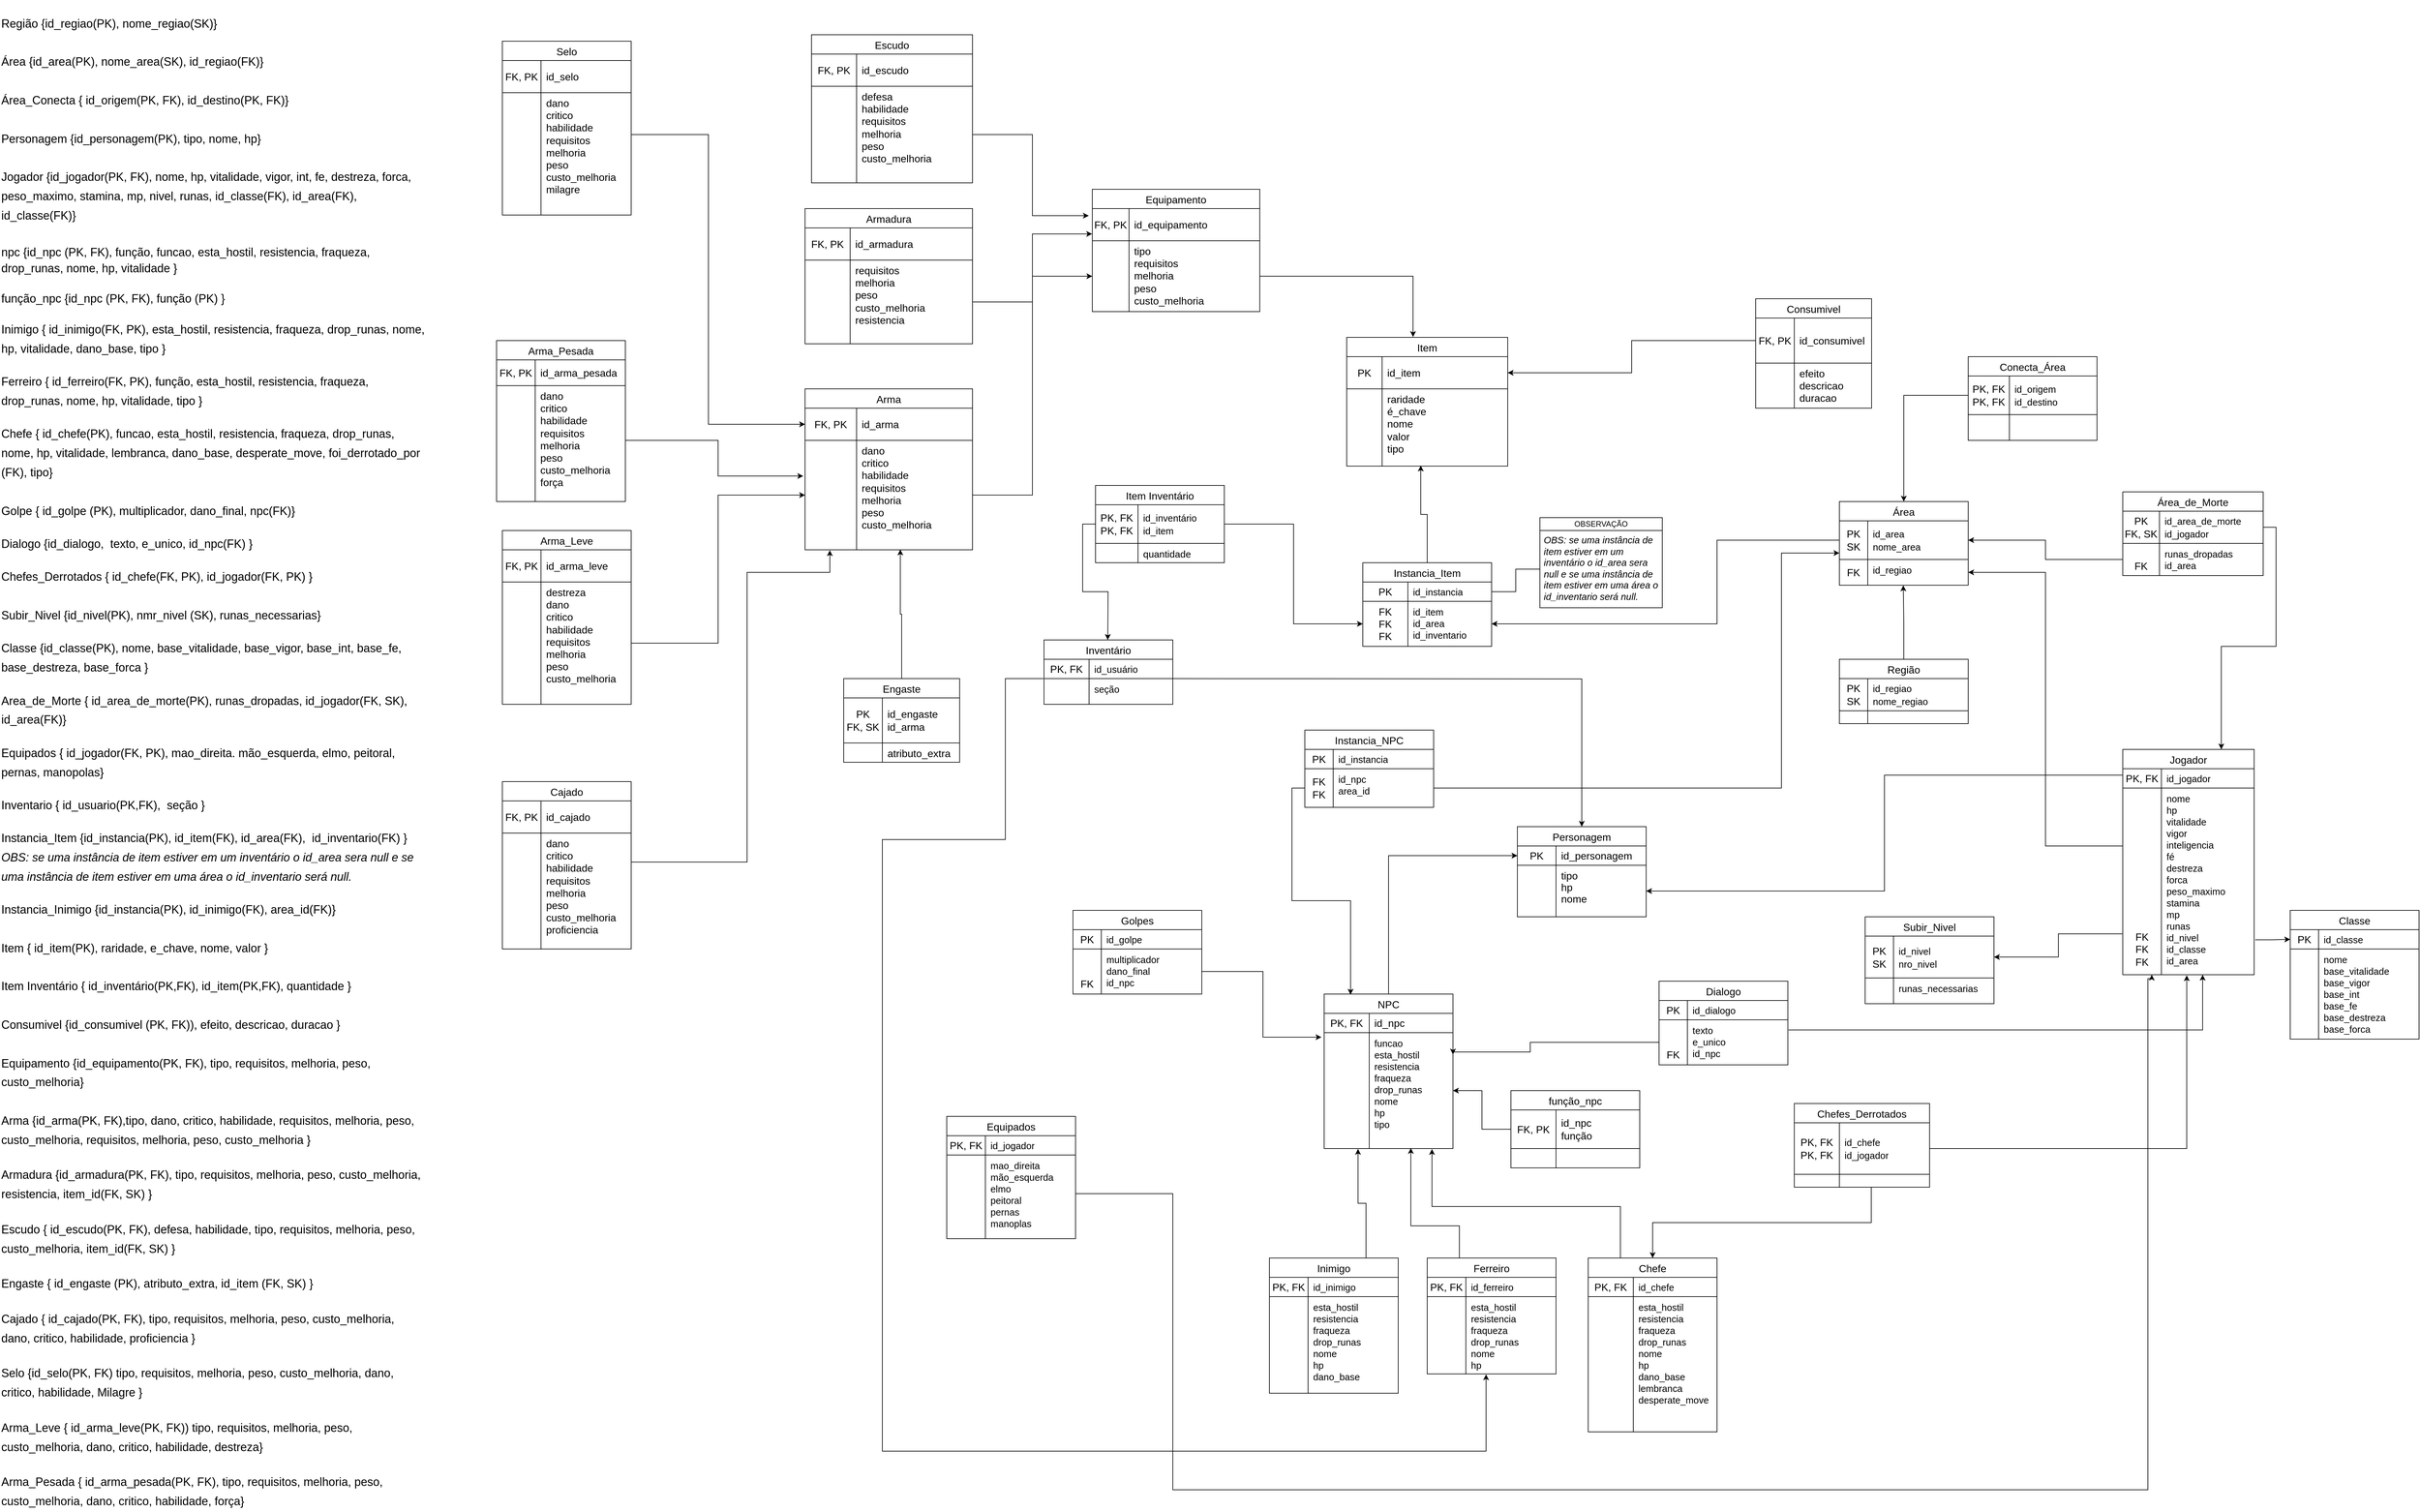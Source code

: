 <mxfile version="24.7.1" type="google">
  <diagram name="Page-1" id="ArHKMKJPG74lrhLMphm7">
    <mxGraphModel grid="1" page="1" gridSize="10" guides="1" tooltips="1" connect="1" arrows="1" fold="1" pageScale="1" pageWidth="850" pageHeight="1100" math="0" shadow="0">
      <root>
        <mxCell id="0" />
        <mxCell id="1" parent="0" />
        <mxCell id="sdY5DdpXrKlj7QbXhg3Y-1" value="&lt;span style=&quot;font-size: 18px;&quot; id=&quot;docs-internal-guid-925710b6-7fff-e732-a554-69f1a39c68a7&quot;&gt;&lt;div style=&quot;font-size: 18px;&quot;&gt;&lt;span style=&quot;font-size: 18px; font-family: Arial, sans-serif; background-color: transparent; font-variant-numeric: normal; font-variant-east-asian: normal; font-variant-alternates: normal; font-variant-position: normal; vertical-align: baseline; white-space-collapse: preserve;&quot;&gt;&lt;br style=&quot;font-size: 18px;&quot;&gt;&lt;p dir=&quot;ltr&quot; style=&quot;line-height: 1.656; margin-top: 0pt; margin-bottom: 0pt; font-size: 18px;&quot;&gt;&lt;span style=&quot;font-size: 18px; background-color: transparent; font-variant-numeric: normal; font-variant-east-asian: normal; font-variant-alternates: normal; font-variant-position: normal; vertical-align: baseline;&quot;&gt;Região {id_regiao(PK), nome_regiao(SK)}&lt;/span&gt;&lt;/p&gt;&lt;p dir=&quot;ltr&quot; style=&quot;line-height: 1.656; margin-top: 0pt; margin-bottom: 0pt; font-size: 18px;&quot;&gt;&lt;br style=&quot;font-size: 18px;&quot;&gt;&lt;/p&gt;&lt;p dir=&quot;ltr&quot; style=&quot;line-height: 1.656; margin-top: 0pt; margin-bottom: 0pt; font-size: 18px;&quot;&gt;&lt;span style=&quot;font-size: 18px; background-color: transparent; font-variant-numeric: normal; font-variant-east-asian: normal; font-variant-alternates: normal; font-variant-position: normal; vertical-align: baseline;&quot;&gt;Área {id_area(PK), nome_area(SK), id_regiao(FK)}&lt;/span&gt;&lt;/p&gt;&lt;p dir=&quot;ltr&quot; style=&quot;line-height: 1.656; margin-top: 0pt; margin-bottom: 0pt; font-size: 18px;&quot;&gt;&lt;br style=&quot;font-size: 18px;&quot;&gt;&lt;/p&gt;&lt;p dir=&quot;ltr&quot; style=&quot;line-height: 1.656; margin-top: 0pt; margin-bottom: 0pt; font-size: 18px;&quot;&gt;&lt;span style=&quot;font-size: 18px; background-color: transparent; font-variant-numeric: normal; font-variant-east-asian: normal; font-variant-alternates: normal; font-variant-position: normal; vertical-align: baseline;&quot;&gt;Área_Conecta { id_origem(PK, FK), id_destino(PK, FK)}&lt;/span&gt;&lt;/p&gt;&lt;p dir=&quot;ltr&quot; style=&quot;line-height: 1.656; margin-top: 0pt; margin-bottom: 0pt; font-size: 18px;&quot;&gt;&lt;br style=&quot;font-size: 18px;&quot;&gt;&lt;/p&gt;&lt;p dir=&quot;ltr&quot; style=&quot;line-height: 1.656; margin-top: 0pt; margin-bottom: 0pt; font-size: 18px;&quot;&gt;&lt;span style=&quot;font-size: 18px; background-color: transparent; font-variant-numeric: normal; font-variant-east-asian: normal; font-variant-alternates: normal; font-variant-position: normal; vertical-align: baseline;&quot;&gt;Personagem {id_personagem(PK), tipo, nome, hp}&lt;/span&gt;&lt;/p&gt;&lt;p dir=&quot;ltr&quot; style=&quot;line-height: 1.656; margin-top: 0pt; margin-bottom: 0pt; font-size: 18px;&quot;&gt;&lt;br style=&quot;font-size: 18px;&quot;&gt;&lt;/p&gt;&lt;p dir=&quot;ltr&quot; style=&quot;line-height: 1.656; margin-top: 0pt; margin-bottom: 0pt; font-size: 18px;&quot;&gt;&lt;span style=&quot;font-size: 18px; background-color: transparent; font-variant-numeric: normal; font-variant-east-asian: normal; font-variant-alternates: normal; font-variant-position: normal; vertical-align: baseline;&quot;&gt;Jogador {id_jogador(PK, FK), nome, hp, vitalidade, vigor, int, fe, destreza, forca, peso_maximo, stamina, mp, nivel, runas, id_classe(FK), id_area(FK), id_classe(FK)}&lt;/span&gt;&lt;/p&gt;&lt;p dir=&quot;ltr&quot; style=&quot;line-height: 1.656; margin-top: 0pt; margin-bottom: 0pt; font-size: 18px;&quot;&gt;&lt;br style=&quot;font-size: 18px;&quot;&gt;&lt;/p&gt;&lt;p dir=&quot;ltr&quot; style=&quot;line-height: 1.38; margin-top: 0pt; margin-bottom: 0pt; font-size: 18px;&quot;&gt;&lt;span style=&quot;font-size: 18px; font-variant-numeric: normal; font-variant-east-asian: normal; font-variant-alternates: normal; font-variant-position: normal; vertical-align: baseline;&quot;&gt;npc {id_npc &lt;/span&gt;&lt;span style=&quot;font-size: 18px; background-color: transparent; font-variant-numeric: normal; font-variant-east-asian: normal; font-variant-alternates: normal; font-variant-position: normal; vertical-align: baseline;&quot;&gt;(PK, FK)&lt;/span&gt;&lt;span style=&quot;font-size: 18px; font-variant-numeric: normal; font-variant-east-asian: normal; font-variant-alternates: normal; font-variant-position: normal; vertical-align: baseline;&quot;&gt;, função,&lt;/span&gt;&lt;span style=&quot;font-size: 18px; background-color: transparent; font-variant-numeric: normal; font-variant-east-asian: normal; font-variant-alternates: normal; font-variant-position: normal; vertical-align: baseline;&quot;&gt; funcao, esta_hostil, resistencia, fraqueza, drop_runas, nome, hp, vitalidade&lt;/span&gt;&lt;span style=&quot;font-size: 18px; font-variant-numeric: normal; font-variant-east-asian: normal; font-variant-alternates: normal; font-variant-position: normal; vertical-align: baseline;&quot;&gt; }&lt;/span&gt;&lt;/p&gt;&lt;br style=&quot;font-size: 18px;&quot;&gt;&lt;p dir=&quot;ltr&quot; style=&quot;line-height: 1.38; margin-top: 0pt; margin-bottom: 0pt; font-size: 18px;&quot;&gt;&lt;span style=&quot;font-size: 18px; font-variant-numeric: normal; font-variant-east-asian: normal; font-variant-alternates: normal; font-variant-position: normal; vertical-align: baseline;&quot;&gt;função_npc {id_npc &lt;/span&gt;&lt;span style=&quot;font-size: 18px; background-color: transparent; font-variant-numeric: normal; font-variant-east-asian: normal; font-variant-alternates: normal; font-variant-position: normal; vertical-align: baseline;&quot;&gt;(PK, FK)&lt;/span&gt;&lt;span style=&quot;font-size: 18px; font-variant-numeric: normal; font-variant-east-asian: normal; font-variant-alternates: normal; font-variant-position: normal; vertical-align: baseline;&quot;&gt;, função (PK) }&lt;/span&gt;&lt;/p&gt;&lt;br style=&quot;font-size: 18px;&quot;&gt;&lt;p dir=&quot;ltr&quot; style=&quot;line-height: 1.656; margin-top: 0pt; margin-bottom: 0pt; font-size: 18px;&quot;&gt;&lt;span style=&quot;font-size: 18px; background-color: transparent; font-variant-numeric: normal; font-variant-east-asian: normal; font-variant-alternates: normal; font-variant-position: normal; vertical-align: baseline;&quot;&gt;Inimigo { id_inimigo(FK, PK), esta_hostil, resistencia, fraqueza, drop_runas, nome, hp, vitalidade, dano_base, tipo }&lt;/span&gt;&lt;/p&gt;&lt;br style=&quot;font-size: 18px;&quot;&gt;&lt;p dir=&quot;ltr&quot; style=&quot;line-height: 1.656; margin-top: 0pt; margin-bottom: 0pt; font-size: 18px;&quot;&gt;&lt;span style=&quot;font-size: 18px; background-color: transparent; font-variant-numeric: normal; font-variant-east-asian: normal; font-variant-alternates: normal; font-variant-position: normal; vertical-align: baseline;&quot;&gt;Ferreiro { id_ferreiro(FK, PK), função, esta_hostil, resistencia, fraqueza, drop_runas, nome, hp, vitalidade, tipo }&lt;/span&gt;&lt;/p&gt;&lt;br style=&quot;font-size: 18px;&quot;&gt;&lt;p dir=&quot;ltr&quot; style=&quot;line-height: 1.656; margin-top: 0pt; margin-bottom: 0pt; font-size: 18px;&quot;&gt;&lt;span style=&quot;font-size: 18px; background-color: transparent; font-variant-numeric: normal; font-variant-east-asian: normal; font-variant-alternates: normal; font-variant-position: normal; vertical-align: baseline;&quot;&gt;Chefe { id_chefe(PK), funcao, esta_hostil, resistencia, fraqueza, drop_runas, nome, hp, vitalidade, lembranca, dano_base, desperate_move, foi_derrotado_por (FK), tipo}&lt;/span&gt;&lt;/p&gt;&lt;p dir=&quot;ltr&quot; style=&quot;line-height: 1.656; margin-top: 0pt; margin-bottom: 0pt; font-size: 18px;&quot;&gt;&lt;br style=&quot;font-size: 18px;&quot;&gt;&lt;/p&gt;&lt;p dir=&quot;ltr&quot; style=&quot;line-height: 1.656; margin-top: 0pt; margin-bottom: 0pt; font-size: 18px;&quot;&gt;&lt;span style=&quot;font-size: 18px; background-color: transparent; font-variant-numeric: normal; font-variant-east-asian: normal; font-variant-alternates: normal; font-variant-position: normal; vertical-align: baseline;&quot;&gt;Golpe { id_golpe (PK), multiplicador, dano_final, npc(FK)}&lt;/span&gt;&lt;/p&gt;&lt;br style=&quot;font-size: 18px;&quot;&gt;&lt;p dir=&quot;ltr&quot; style=&quot;line-height: 1.656; margin-top: 0pt; margin-bottom: 0pt; font-size: 18px;&quot;&gt;&lt;span style=&quot;font-size: 18px; background-color: transparent; font-variant-numeric: normal; font-variant-east-asian: normal; font-variant-alternates: normal; font-variant-position: normal; vertical-align: baseline;&quot;&gt;Dialogo {id_dialogo,&amp;nbsp; texto, e_unico, id_npc(FK) }&lt;/span&gt;&lt;/p&gt;&lt;br style=&quot;font-size: 18px;&quot;&gt;&lt;p dir=&quot;ltr&quot; style=&quot;line-height: 1.656; margin-top: 0pt; margin-bottom: 0pt; font-size: 18px;&quot;&gt;&lt;span style=&quot;font-size: 18px; background-color: transparent; font-variant-numeric: normal; font-variant-east-asian: normal; font-variant-alternates: normal; font-variant-position: normal; vertical-align: baseline;&quot;&gt;Chefes_Derrotados { id_chefe(FK, PK), id_jogador(FK, PK) }&lt;/span&gt;&lt;/p&gt;&lt;p dir=&quot;ltr&quot; style=&quot;line-height: 1.656; margin-top: 0pt; margin-bottom: 0pt; font-size: 18px;&quot;&gt;&lt;br style=&quot;font-size: 18px;&quot;&gt;&lt;/p&gt;&lt;p dir=&quot;ltr&quot; style=&quot;line-height: 1.656; margin-top: 0pt; margin-bottom: 0pt; font-size: 18px;&quot;&gt;&lt;span style=&quot;font-size: 18px; background-color: transparent; font-variant-numeric: normal; font-variant-east-asian: normal; font-variant-alternates: normal; font-variant-position: normal; vertical-align: baseline;&quot;&gt;Subir_Nivel {id_nivel(PK), nmr_nivel (SK), runas_necessarias}&lt;/span&gt;&lt;/p&gt;&lt;br style=&quot;font-size: 18px;&quot;&gt;&lt;p dir=&quot;ltr&quot; style=&quot;line-height: 1.656; margin-top: 0pt; margin-bottom: 0pt; font-size: 18px;&quot;&gt;&lt;span style=&quot;font-size: 18px; background-color: transparent; font-variant-numeric: normal; font-variant-east-asian: normal; font-variant-alternates: normal; font-variant-position: normal; vertical-align: baseline;&quot;&gt;Classe {id_classe(PK), nome, base_vitalidade, base_vigor, base_int, base_fe, base_destreza, base_forca }&lt;/span&gt;&lt;/p&gt;&lt;br style=&quot;font-size: 18px;&quot;&gt;&lt;p dir=&quot;ltr&quot; style=&quot;line-height: 1.656; margin-top: 0pt; margin-bottom: 0pt; font-size: 18px;&quot;&gt;&lt;span style=&quot;font-size: 18px; background-color: transparent; font-variant-numeric: normal; font-variant-east-asian: normal; font-variant-alternates: normal; font-variant-position: normal; vertical-align: baseline;&quot;&gt;Area_de_Morte { id_area_de_morte(PK), runas_dropadas, id_jogador(FK, SK), id_area(FK)}&lt;/span&gt;&lt;/p&gt;&lt;br style=&quot;font-size: 18px;&quot;&gt;&lt;p dir=&quot;ltr&quot; style=&quot;line-height: 1.656; margin-top: 0pt; margin-bottom: 0pt; font-size: 18px;&quot;&gt;&lt;span style=&quot;font-size: 18px; background-color: transparent; font-variant-numeric: normal; font-variant-east-asian: normal; font-variant-alternates: normal; font-variant-position: normal; vertical-align: baseline;&quot;&gt;Equipados { id_jogador(FK, PK), mao_direita. mão_esquerda, elmo, peitoral, pernas, manopolas}&lt;/span&gt;&lt;/p&gt;&lt;br style=&quot;font-size: 18px;&quot;&gt;&lt;p dir=&quot;ltr&quot; style=&quot;line-height: 1.656; margin-top: 0pt; margin-bottom: 0pt; font-size: 18px;&quot;&gt;&lt;span style=&quot;font-size: 18px; background-color: transparent; font-variant-numeric: normal; font-variant-east-asian: normal; font-variant-alternates: normal; font-variant-position: normal; vertical-align: baseline;&quot;&gt;Inventario { id_usuario(PK,FK),  seção }&lt;/span&gt;&lt;/p&gt;&lt;br style=&quot;font-size: 18px;&quot;&gt;&lt;p dir=&quot;ltr&quot; style=&quot;line-height: 1.656; margin-top: 0pt; margin-bottom: 0pt; font-size: 18px;&quot;&gt;&lt;span style=&quot;font-size: 18px; background-color: transparent; font-variant-numeric: normal; font-variant-east-asian: normal; font-variant-alternates: normal; font-variant-position: normal; vertical-align: baseline;&quot;&gt;Instancia_Item {id_instancia(PK), id_item(FK), id_area(FK),&amp;nbsp; id_inventario(FK) }&amp;nbsp;&lt;/span&gt;&lt;/p&gt;&lt;p dir=&quot;ltr&quot; style=&quot;line-height: 1.656; margin-top: 0pt; margin-bottom: 0pt; font-size: 18px;&quot;&gt;&lt;span style=&quot;font-size: 18px; background-color: transparent; font-style: italic; font-variant-numeric: normal; font-variant-east-asian: normal; font-variant-alternates: normal; font-variant-position: normal; vertical-align: baseline;&quot;&gt;OBS: se uma instância de item estiver em um inventário o id_area sera null e se uma instância de item estiver em uma área o id_inventario será null.&lt;/span&gt;&lt;/p&gt;&lt;br style=&quot;font-size: 18px;&quot;&gt;&lt;p dir=&quot;ltr&quot; style=&quot;line-height: 1.656; margin-top: 0pt; margin-bottom: 0pt; font-size: 18px;&quot;&gt;&lt;span style=&quot;font-size: 18px; background-color: transparent; font-variant-numeric: normal; font-variant-east-asian: normal; font-variant-alternates: normal; font-variant-position: normal; vertical-align: baseline;&quot;&gt;Instancia_Inimigo {id_instancia(PK), id_inimigo(FK), area_id(FK)}&amp;nbsp;&lt;/span&gt;&lt;/p&gt;&lt;p dir=&quot;ltr&quot; style=&quot;line-height: 1.656; margin-top: 0pt; margin-bottom: 0pt; font-size: 18px;&quot;&gt;&lt;br style=&quot;font-size: 18px;&quot;&gt;&lt;/p&gt;&lt;p dir=&quot;ltr&quot; style=&quot;line-height: 1.656; margin-top: 0pt; margin-bottom: 0pt; font-size: 18px;&quot;&gt;&lt;span style=&quot;font-size: 18px; background-color: transparent; font-variant-numeric: normal; font-variant-east-asian: normal; font-variant-alternates: normal; font-variant-position: normal; vertical-align: baseline;&quot;&gt;Item { id_item(PK), raridade, e_chave, nome, valor }&lt;/span&gt;&lt;/p&gt;&lt;p dir=&quot;ltr&quot; style=&quot;line-height: 1.656; margin-top: 0pt; margin-bottom: 0pt; font-size: 18px;&quot;&gt;&lt;br&gt;&lt;/p&gt;&lt;p dir=&quot;ltr&quot; style=&quot;line-height: 1.656; margin-top: 0pt; margin-bottom: 0pt; font-size: 18px;&quot;&gt;Item Inventário { id_inventário(PK,FK), id_item(PK,FK), quantidade }&lt;/p&gt;&lt;p dir=&quot;ltr&quot; style=&quot;line-height: 1.656; margin-top: 0pt; margin-bottom: 0pt; font-size: 18px;&quot;&gt;&lt;br&gt;&lt;/p&gt;&lt;p dir=&quot;ltr&quot; style=&quot;line-height: 1.656; margin-top: 0pt; margin-bottom: 0pt; font-size: 18px;&quot;&gt;&lt;span style=&quot;font-size: 18px; background-color: transparent; font-variant-numeric: normal; font-variant-east-asian: normal; font-variant-alternates: normal; font-variant-position: normal; vertical-align: baseline;&quot;&gt;Consumivel {id_consumivel (PK, FK)), efeito, descricao, duracao }&lt;/span&gt;&lt;/p&gt;&lt;p dir=&quot;ltr&quot; style=&quot;line-height: 1.656; margin-top: 0pt; margin-bottom: 0pt; font-size: 18px;&quot;&gt;&lt;br style=&quot;font-size: 18px;&quot;&gt;&lt;/p&gt;&lt;p dir=&quot;ltr&quot; style=&quot;line-height: 1.656; margin-top: 0pt; margin-bottom: 0pt; font-size: 18px;&quot;&gt;&lt;span style=&quot;font-size: 18px; background-color: transparent; font-variant-numeric: normal; font-variant-east-asian: normal; font-variant-alternates: normal; font-variant-position: normal; vertical-align: baseline;&quot;&gt;Equipamento {id_equipamento(PK, FK), tipo, requisitos, melhoria, peso, custo_melhoria}&lt;/span&gt;&lt;/p&gt;&lt;p dir=&quot;ltr&quot; style=&quot;line-height: 1.656; margin-top: 0pt; margin-bottom: 0pt; font-size: 18px;&quot;&gt;&lt;br style=&quot;font-size: 18px;&quot;&gt;&lt;/p&gt;&lt;p dir=&quot;ltr&quot; style=&quot;line-height: 1.656; margin-top: 0pt; margin-bottom: 0pt; font-size: 18px;&quot;&gt;&lt;span style=&quot;font-size: 18px; background-color: transparent; font-variant-numeric: normal; font-variant-east-asian: normal; font-variant-alternates: normal; font-variant-position: normal; vertical-align: baseline;&quot;&gt;Arma {id_arma(PK, FK),tipo, dano, critico, habilidade, requisitos, melhoria, peso, custo_melhoria, requisitos, melhoria, peso, custo_melhoria }&lt;/span&gt;&lt;/p&gt;&lt;p dir=&quot;ltr&quot; style=&quot;line-height: 1.38; margin-top: 0pt; margin-bottom: 0pt; font-size: 18px;&quot;&gt;&lt;br style=&quot;font-size: 18px;&quot;&gt;&lt;/p&gt;&lt;p dir=&quot;ltr&quot; style=&quot;line-height: 1.656; margin-top: 0pt; margin-bottom: 0pt; font-size: 18px;&quot;&gt;&lt;span style=&quot;font-size: 18px; background-color: transparent; font-variant-numeric: normal; font-variant-east-asian: normal; font-variant-alternates: normal; font-variant-position: normal; vertical-align: baseline;&quot;&gt;Armadura {id_armadura(PK, FK), tipo, requisitos, melhoria, peso, custo_melhoria, resistencia, item_id(FK, SK) }&lt;/span&gt;&lt;/p&gt;&lt;p dir=&quot;ltr&quot; style=&quot;line-height: 1.38; margin-top: 0pt; margin-bottom: 0pt; font-size: 18px;&quot;&gt;&lt;br style=&quot;font-size: 18px;&quot;&gt;&lt;/p&gt;&lt;p dir=&quot;ltr&quot; style=&quot;line-height: 1.656; margin-top: 0pt; margin-bottom: 0pt; font-size: 18px;&quot;&gt;&lt;span style=&quot;font-size: 18px; background-color: transparent; font-variant-numeric: normal; font-variant-east-asian: normal; font-variant-alternates: normal; font-variant-position: normal; vertical-align: baseline;&quot;&gt;Escudo { id_escudo(PK, FK), defesa, habilidade, tipo, requisitos, melhoria, peso, custo_melhoria, item_id(FK, SK) }&lt;/span&gt;&lt;/p&gt;&lt;p dir=&quot;ltr&quot; style=&quot;line-height: 1.38; margin-top: 0pt; margin-bottom: 0pt; font-size: 18px;&quot;&gt;&lt;br style=&quot;font-size: 18px;&quot;&gt;&lt;/p&gt;&lt;p dir=&quot;ltr&quot; style=&quot;line-height: 1.656; margin-top: 0pt; margin-bottom: 0pt; font-size: 18px;&quot;&gt;&lt;span style=&quot;font-size: 18px; background-color: transparent; font-variant-numeric: normal; font-variant-east-asian: normal; font-variant-alternates: normal; font-variant-position: normal; vertical-align: baseline;&quot;&gt;Engaste { id_engaste (PK), atributo_extra, id_item (FK, SK) }&lt;/span&gt;&lt;/p&gt;&lt;p dir=&quot;ltr&quot; style=&quot;line-height: 1.38; margin-top: 0pt; margin-bottom: 0pt; font-size: 18px;&quot;&gt;&lt;br style=&quot;font-size: 18px;&quot;&gt;&lt;/p&gt;&lt;p dir=&quot;ltr&quot; style=&quot;line-height: 1.656; margin-top: 0pt; margin-bottom: 0pt; font-size: 18px;&quot;&gt;&lt;span style=&quot;font-size: 18px; background-color: transparent; font-variant-numeric: normal; font-variant-east-asian: normal; font-variant-alternates: normal; font-variant-position: normal; vertical-align: baseline;&quot;&gt;Cajado { id_cajado(PK, FK), tipo, requisitos, melhoria, peso, custo_melhoria, dano, critico, habilidade, proficiencia }&lt;/span&gt;&lt;/p&gt;&lt;p dir=&quot;ltr&quot; style=&quot;line-height: 1.38; margin-top: 0pt; margin-bottom: 0pt; font-size: 18px;&quot;&gt;&lt;br style=&quot;font-size: 18px;&quot;&gt;&lt;/p&gt;&lt;p dir=&quot;ltr&quot; style=&quot;line-height: 1.656; margin-top: 0pt; margin-bottom: 0pt; font-size: 18px;&quot;&gt;&lt;span style=&quot;font-size: 18px; background-color: transparent; font-variant-numeric: normal; font-variant-east-asian: normal; font-variant-alternates: normal; font-variant-position: normal; vertical-align: baseline;&quot;&gt;Selo {id_selo(PK, FK) tipo, requisitos, melhoria, peso, custo_melhoria, dano, critico, habilidade, Milagre }&lt;/span&gt;&lt;/p&gt;&lt;p dir=&quot;ltr&quot; style=&quot;line-height: 1.38; margin-top: 0pt; margin-bottom: 0pt; font-size: 18px;&quot;&gt;&lt;br style=&quot;font-size: 18px;&quot;&gt;&lt;/p&gt;&lt;p dir=&quot;ltr&quot; style=&quot;line-height: 1.656; margin-top: 0pt; margin-bottom: 0pt; font-size: 18px;&quot;&gt;&lt;span style=&quot;font-size: 18px; background-color: transparent; font-variant-numeric: normal; font-variant-east-asian: normal; font-variant-alternates: normal; font-variant-position: normal; vertical-align: baseline;&quot;&gt;Arma_Leve { id_arma_leve(PK, FK)) tipo, requisitos, melhoria, peso, custo_melhoria, dano, critico, habilidade, destreza}&lt;/span&gt;&lt;/p&gt;&lt;p dir=&quot;ltr&quot; style=&quot;line-height: 1.38; margin-top: 0pt; margin-bottom: 0pt; font-size: 18px;&quot;&gt;&lt;br style=&quot;font-size: 18px;&quot;&gt;&lt;/p&gt;&lt;p dir=&quot;ltr&quot; style=&quot;line-height: 1.656; margin-top: 0pt; margin-bottom: 0pt; font-size: 18px;&quot;&gt;&lt;span style=&quot;font-size: 18px; background-color: transparent; font-variant-numeric: normal; font-variant-east-asian: normal; font-variant-alternates: normal; font-variant-position: normal; vertical-align: baseline;&quot;&gt;Arma_Pesada { id_arma_pesada(PK, FK), tipo, requisitos, melhoria, peso, custo_melhoria, dano, critico, habilidade, força}&lt;/span&gt;&lt;/p&gt;&lt;/span&gt;&lt;/div&gt;&lt;/span&gt;" style="text;strokeColor=none;align=left;fillColor=none;html=1;verticalAlign=middle;whiteSpace=wrap;rounded=0;fontSize=18;" vertex="1" parent="1">
          <mxGeometry x="189" y="260" width="660" height="1780" as="geometry" />
        </mxCell>
        <mxCell id="sdY5DdpXrKlj7QbXhg3Y-2" value="Região " style="shape=table;startSize=30;container=1;collapsible=0;childLayout=tableLayout;fixedRows=1;rowLines=0;fontStyle=0;strokeColor=default;fontSize=16;" vertex="1" parent="1">
          <mxGeometry x="3045" y="1000" width="200" height="100" as="geometry" />
        </mxCell>
        <mxCell id="sdY5DdpXrKlj7QbXhg3Y-3" value="" style="shape=tableRow;horizontal=0;startSize=0;swimlaneHead=0;swimlaneBody=0;top=0;left=0;bottom=0;right=0;collapsible=0;dropTarget=0;fillColor=none;points=[[0,0.5],[1,0.5]];portConstraint=eastwest;strokeColor=inherit;fontSize=16;" vertex="1" parent="sdY5DdpXrKlj7QbXhg3Y-2">
          <mxGeometry y="30" width="200" height="50" as="geometry" />
        </mxCell>
        <mxCell id="sdY5DdpXrKlj7QbXhg3Y-4" value="PK&lt;div&gt;SK&lt;/div&gt;" style="shape=partialRectangle;html=1;whiteSpace=wrap;connectable=0;fillColor=none;top=0;left=0;bottom=0;right=0;overflow=hidden;pointerEvents=1;strokeColor=inherit;fontSize=16;" vertex="1" parent="sdY5DdpXrKlj7QbXhg3Y-3">
          <mxGeometry width="44" height="50" as="geometry">
            <mxRectangle width="44" height="50" as="alternateBounds" />
          </mxGeometry>
        </mxCell>
        <mxCell id="sdY5DdpXrKlj7QbXhg3Y-5" value="&lt;span id=&quot;docs-internal-guid-9de013d8-7fff-9b33-baa0-55acf734d3be&quot;&gt;&lt;span style=&quot;font-size: 11pt; font-family: Arial, sans-serif; background-color: transparent; font-variant-numeric: normal; font-variant-east-asian: normal; font-variant-alternates: normal; font-variant-position: normal; vertical-align: baseline; white-space-collapse: preserve;&quot;&gt;id_regiao&lt;/span&gt;&lt;/span&gt;&lt;div&gt;&lt;span id=&quot;docs-internal-guid-81cacb7f-7fff-ba41-0c7b-e25bcdb17807&quot;&gt;&lt;span style=&quot;font-size: 11pt; font-family: Arial, sans-serif; background-color: transparent; font-variant-numeric: normal; font-variant-east-asian: normal; font-variant-alternates: normal; font-variant-position: normal; vertical-align: baseline; white-space-collapse: preserve;&quot;&gt;nome_regiao&lt;/span&gt;&lt;/span&gt;&lt;span&gt;&lt;span style=&quot;font-size: 11pt; font-family: Arial, sans-serif; background-color: transparent; font-variant-numeric: normal; font-variant-east-asian: normal; font-variant-alternates: normal; font-variant-position: normal; vertical-align: baseline; white-space-collapse: preserve;&quot;&gt;&lt;br&gt;&lt;/span&gt;&lt;/span&gt;&lt;/div&gt;" style="shape=partialRectangle;html=1;whiteSpace=wrap;connectable=0;fillColor=none;top=0;left=0;bottom=0;right=0;align=left;spacingLeft=6;overflow=hidden;strokeColor=inherit;fontSize=16;horizontal=1;" vertex="1" parent="sdY5DdpXrKlj7QbXhg3Y-3">
          <mxGeometry x="44" width="156" height="50" as="geometry">
            <mxRectangle width="156" height="50" as="alternateBounds" />
          </mxGeometry>
        </mxCell>
        <mxCell id="sdY5DdpXrKlj7QbXhg3Y-6" value="" style="shape=tableRow;horizontal=0;startSize=0;swimlaneHead=0;swimlaneBody=0;top=0;left=0;bottom=0;right=0;collapsible=0;dropTarget=0;fillColor=none;points=[[0,0.5],[1,0.5]];portConstraint=eastwest;strokeColor=inherit;fontSize=16;verticalAlign=top;" vertex="1" parent="sdY5DdpXrKlj7QbXhg3Y-2">
          <mxGeometry y="80" width="200" height="20" as="geometry" />
        </mxCell>
        <mxCell id="sdY5DdpXrKlj7QbXhg3Y-7" value="" style="shape=partialRectangle;html=1;whiteSpace=wrap;connectable=0;fillColor=none;top=1;left=0;bottom=1;right=0;overflow=hidden;strokeColor=inherit;fontSize=16;noLabel=0;snapToPoint=0;" vertex="1" parent="sdY5DdpXrKlj7QbXhg3Y-6">
          <mxGeometry width="44" height="20" as="geometry">
            <mxRectangle width="44" height="20" as="alternateBounds" />
          </mxGeometry>
        </mxCell>
        <mxCell id="sdY5DdpXrKlj7QbXhg3Y-8" value="&lt;p style=&quot;line-height: 100%; margin-top: 2px; margin-bottom: 2px;&quot;&gt;&lt;br&gt;&lt;/p&gt;" style="shape=partialRectangle;html=1;whiteSpace=wrap;connectable=0;fillColor=none;top=1;left=0;bottom=1;right=0;align=left;spacingLeft=6;overflow=hidden;strokeColor=inherit;fontSize=16;noLabel=0;snapToPoint=0;horizontal=1;verticalAlign=top;" vertex="1" parent="sdY5DdpXrKlj7QbXhg3Y-6">
          <mxGeometry x="44" width="156" height="20" as="geometry">
            <mxRectangle width="156" height="20" as="alternateBounds" />
          </mxGeometry>
        </mxCell>
        <mxCell id="sdY5DdpXrKlj7QbXhg3Y-9" value="Área" style="shape=table;startSize=30;container=1;collapsible=0;childLayout=tableLayout;fixedRows=1;rowLines=0;fontStyle=0;strokeColor=default;fontSize=16;" vertex="1" parent="1">
          <mxGeometry x="3045" y="755" width="200" height="130" as="geometry" />
        </mxCell>
        <mxCell id="sdY5DdpXrKlj7QbXhg3Y-10" value="" style="shape=tableRow;horizontal=0;startSize=0;swimlaneHead=0;swimlaneBody=0;top=0;left=0;bottom=0;right=0;collapsible=0;dropTarget=0;fillColor=none;points=[[0,0.5],[1,0.5]];portConstraint=eastwest;strokeColor=inherit;fontSize=16;" vertex="1" parent="sdY5DdpXrKlj7QbXhg3Y-9">
          <mxGeometry y="30" width="200" height="60" as="geometry" />
        </mxCell>
        <mxCell id="sdY5DdpXrKlj7QbXhg3Y-11" value="PK&lt;div&gt;SK&lt;/div&gt;" style="shape=partialRectangle;html=1;whiteSpace=wrap;connectable=0;fillColor=none;top=0;left=0;bottom=0;right=0;overflow=hidden;pointerEvents=1;strokeColor=inherit;fontSize=16;" vertex="1" parent="sdY5DdpXrKlj7QbXhg3Y-10">
          <mxGeometry width="44" height="60" as="geometry">
            <mxRectangle width="44" height="60" as="alternateBounds" />
          </mxGeometry>
        </mxCell>
        <mxCell id="sdY5DdpXrKlj7QbXhg3Y-12" value="&lt;span id=&quot;docs-internal-guid-b573afe4-7fff-6cf1-a72c-a2d62d699c4b&quot;&gt;&lt;span style=&quot;font-size: 11pt; font-family: Arial, sans-serif; background-color: transparent; font-variant-numeric: normal; font-variant-east-asian: normal; font-variant-alternates: normal; font-variant-position: normal; vertical-align: baseline; white-space-collapse: preserve;&quot;&gt;id_area&lt;/span&gt;&lt;/span&gt;&lt;div&gt;&lt;span id=&quot;docs-internal-guid-5008f0fb-7fff-fd4a-83f7-17b81c33ce65&quot;&gt;&lt;span style=&quot;font-size: 11pt; font-family: Arial, sans-serif; background-color: transparent; font-variant-numeric: normal; font-variant-east-asian: normal; font-variant-alternates: normal; font-variant-position: normal; vertical-align: baseline; white-space-collapse: preserve;&quot;&gt;nome_area&lt;/span&gt;&lt;/span&gt;&lt;br&gt;&lt;/div&gt;" style="shape=partialRectangle;html=1;whiteSpace=wrap;connectable=0;fillColor=none;top=0;left=0;bottom=0;right=0;align=left;spacingLeft=6;overflow=hidden;strokeColor=inherit;fontSize=16;horizontal=1;" vertex="1" parent="sdY5DdpXrKlj7QbXhg3Y-10">
          <mxGeometry x="44" width="156" height="60" as="geometry">
            <mxRectangle width="156" height="60" as="alternateBounds" />
          </mxGeometry>
        </mxCell>
        <mxCell id="sdY5DdpXrKlj7QbXhg3Y-13" value="" style="shape=tableRow;horizontal=0;startSize=0;swimlaneHead=0;swimlaneBody=0;top=0;left=0;bottom=0;right=0;collapsible=0;dropTarget=0;fillColor=none;points=[[0,0.5],[1,0.5]];portConstraint=eastwest;strokeColor=inherit;fontSize=16;verticalAlign=top;" vertex="1" parent="sdY5DdpXrKlj7QbXhg3Y-9">
          <mxGeometry y="90" width="200" height="40" as="geometry" />
        </mxCell>
        <mxCell id="sdY5DdpXrKlj7QbXhg3Y-14" value="FK" style="shape=partialRectangle;html=1;whiteSpace=wrap;connectable=0;fillColor=none;top=1;left=0;bottom=1;right=0;overflow=hidden;strokeColor=inherit;fontSize=16;noLabel=0;snapToPoint=0;" vertex="1" parent="sdY5DdpXrKlj7QbXhg3Y-13">
          <mxGeometry width="44" height="40" as="geometry">
            <mxRectangle width="44" height="40" as="alternateBounds" />
          </mxGeometry>
        </mxCell>
        <mxCell id="sdY5DdpXrKlj7QbXhg3Y-15" value="&lt;p style=&quot;line-height: 100%; margin-top: 2px; margin-bottom: 2px;&quot;&gt;&lt;span id=&quot;docs-internal-guid-73743eb3-7fff-0ede-8437-65463135ddfc&quot;&gt;&lt;span style=&quot;font-size: 11pt; font-family: Arial, sans-serif; background-color: transparent; font-variant-numeric: normal; font-variant-east-asian: normal; font-variant-alternates: normal; font-variant-position: normal; vertical-align: baseline; white-space-collapse: preserve;&quot;&gt;id_regiao&lt;/span&gt;&lt;/span&gt;&lt;br&gt;&lt;/p&gt;" style="shape=partialRectangle;html=1;whiteSpace=wrap;connectable=0;fillColor=none;top=1;left=0;bottom=1;right=0;align=left;spacingLeft=6;overflow=hidden;strokeColor=inherit;fontSize=16;noLabel=0;snapToPoint=0;horizontal=1;verticalAlign=top;" vertex="1" parent="sdY5DdpXrKlj7QbXhg3Y-13">
          <mxGeometry x="44" width="156" height="40" as="geometry">
            <mxRectangle width="156" height="40" as="alternateBounds" />
          </mxGeometry>
        </mxCell>
        <mxCell id="sdY5DdpXrKlj7QbXhg3Y-16" value="Jogador" style="shape=table;startSize=30;container=1;collapsible=0;childLayout=tableLayout;fixedRows=1;rowLines=0;fontStyle=0;strokeColor=default;fontSize=16;" vertex="1" parent="1">
          <mxGeometry x="3485" y="1140" width="204" height="350" as="geometry" />
        </mxCell>
        <mxCell id="sdY5DdpXrKlj7QbXhg3Y-17" value="" style="shape=tableRow;horizontal=0;startSize=0;swimlaneHead=0;swimlaneBody=0;top=0;left=0;bottom=0;right=0;collapsible=0;dropTarget=0;fillColor=none;points=[[0,0.5],[1,0.5]];portConstraint=eastwest;strokeColor=inherit;fontSize=16;" vertex="1" parent="sdY5DdpXrKlj7QbXhg3Y-16">
          <mxGeometry y="30" width="204" height="30" as="geometry" />
        </mxCell>
        <mxCell id="sdY5DdpXrKlj7QbXhg3Y-18" value="PK, FK" style="shape=partialRectangle;html=1;whiteSpace=wrap;connectable=0;fillColor=none;top=0;left=0;bottom=0;right=0;overflow=hidden;pointerEvents=1;strokeColor=inherit;fontSize=16;" vertex="1" parent="sdY5DdpXrKlj7QbXhg3Y-17">
          <mxGeometry width="60" height="30" as="geometry">
            <mxRectangle width="60" height="30" as="alternateBounds" />
          </mxGeometry>
        </mxCell>
        <mxCell id="sdY5DdpXrKlj7QbXhg3Y-19" value="&lt;span id=&quot;docs-internal-guid-e88bfac6-7fff-c64e-e870-2d8f429155b9&quot;&gt;&lt;span style=&quot;font-size: 11pt; font-family: Arial, sans-serif; background-color: transparent; font-variant-numeric: normal; font-variant-east-asian: normal; font-variant-alternates: normal; font-variant-position: normal; vertical-align: baseline; white-space-collapse: preserve;&quot;&gt;id_jogador&lt;/span&gt;&lt;/span&gt;" style="shape=partialRectangle;html=1;whiteSpace=wrap;connectable=0;fillColor=none;top=0;left=0;bottom=0;right=0;align=left;spacingLeft=6;overflow=hidden;strokeColor=inherit;fontSize=16;horizontal=1;" vertex="1" parent="sdY5DdpXrKlj7QbXhg3Y-17">
          <mxGeometry x="60" width="144" height="30" as="geometry">
            <mxRectangle width="144" height="30" as="alternateBounds" />
          </mxGeometry>
        </mxCell>
        <mxCell id="sdY5DdpXrKlj7QbXhg3Y-20" value="" style="shape=tableRow;horizontal=0;startSize=0;swimlaneHead=0;swimlaneBody=0;top=0;left=0;bottom=0;right=0;collapsible=0;dropTarget=0;fillColor=none;points=[[0,0.5],[1,0.5]];portConstraint=eastwest;strokeColor=inherit;fontSize=16;verticalAlign=top;" vertex="1" parent="sdY5DdpXrKlj7QbXhg3Y-16">
          <mxGeometry y="60" width="204" height="290" as="geometry" />
        </mxCell>
        <mxCell id="sdY5DdpXrKlj7QbXhg3Y-21" value="&lt;div&gt;&lt;br&gt;&lt;/div&gt;&lt;div&gt;&lt;br&gt;&lt;/div&gt;&lt;div&gt;&lt;br&gt;&lt;/div&gt;&lt;div&gt;&lt;br&gt;&lt;/div&gt;&lt;div&gt;&lt;br&gt;&lt;/div&gt;&lt;div&gt;&lt;br&gt;&lt;/div&gt;&lt;div&gt;&lt;br&gt;&lt;/div&gt;&lt;div&gt;&lt;br&gt;&lt;/div&gt;&lt;div&gt;&lt;br&gt;&lt;/div&gt;&lt;div&gt;&lt;br&gt;&lt;/div&gt;&lt;div&gt;&lt;br&gt;&lt;/div&gt;&lt;div&gt;FK&lt;/div&gt;&lt;div&gt;FK&lt;/div&gt;&lt;div&gt;FK&lt;/div&gt;" style="shape=partialRectangle;html=1;whiteSpace=wrap;connectable=0;fillColor=none;top=1;left=0;bottom=1;right=0;overflow=hidden;strokeColor=inherit;fontSize=16;noLabel=0;snapToPoint=0;" vertex="1" parent="sdY5DdpXrKlj7QbXhg3Y-20">
          <mxGeometry width="60" height="290" as="geometry">
            <mxRectangle width="60" height="290" as="alternateBounds" />
          </mxGeometry>
        </mxCell>
        <mxCell id="sdY5DdpXrKlj7QbXhg3Y-22" value="&lt;p style=&quot;line-height: 100%; margin-top: 2px; margin-bottom: 2px;&quot;&gt;&lt;span id=&quot;docs-internal-guid-9f9c761b-7fff-f7ba-615e-49f5319a1079&quot;&gt;&lt;span style=&quot;font-size: 11pt; font-family: Arial, sans-serif; background-color: transparent; font-variant-numeric: normal; font-variant-east-asian: normal; font-variant-alternates: normal; font-variant-position: normal; vertical-align: baseline; white-space-collapse: preserve;&quot;&gt;nome&lt;/span&gt;&lt;/span&gt;&lt;br&gt;&lt;/p&gt;&lt;p style=&quot;line-height: 100%; margin-top: 2px; margin-bottom: 2px;&quot;&gt;&lt;span id=&quot;docs-internal-guid-078480d4-7fff-15d0-8b8c-13f725acce4c&quot;&gt;&lt;span style=&quot;font-size: 11pt; font-family: Arial, sans-serif; background-color: transparent; font-variant-numeric: normal; font-variant-east-asian: normal; font-variant-alternates: normal; font-variant-position: normal; vertical-align: baseline; white-space-collapse: preserve;&quot;&gt;hp&lt;/span&gt;&lt;/span&gt;&lt;span&gt;&lt;span style=&quot;font-size: 11pt; font-family: Arial, sans-serif; background-color: transparent; font-variant-numeric: normal; font-variant-east-asian: normal; font-variant-alternates: normal; font-variant-position: normal; vertical-align: baseline; white-space-collapse: preserve;&quot;&gt;&lt;br&gt;&lt;/span&gt;&lt;/span&gt;&lt;/p&gt;&lt;p style=&quot;line-height: 100%; margin-top: 2px; margin-bottom: 2px;&quot;&gt;&lt;span id=&quot;docs-internal-guid-be2ab53c-7fff-2585-26b5-68bac440c4f4&quot;&gt;&lt;span style=&quot;font-size: 11pt; font-family: Arial, sans-serif; background-color: transparent; font-variant-numeric: normal; font-variant-east-asian: normal; font-variant-alternates: normal; font-variant-position: normal; vertical-align: baseline; white-space-collapse: preserve;&quot;&gt;vitalidade&lt;/span&gt;&lt;/span&gt;&lt;span&gt;&lt;span style=&quot;font-size: 11pt; font-family: Arial, sans-serif; background-color: transparent; font-variant-numeric: normal; font-variant-east-asian: normal; font-variant-alternates: normal; font-variant-position: normal; vertical-align: baseline; white-space-collapse: preserve;&quot;&gt;&lt;br&gt;&lt;/span&gt;&lt;/span&gt;&lt;/p&gt;&lt;p style=&quot;line-height: 100%; margin-top: 2px; margin-bottom: 2px;&quot;&gt;&lt;span id=&quot;docs-internal-guid-0e669ab7-7fff-36fa-9d7c-b0061460c1b1&quot;&gt;&lt;span style=&quot;font-size: 11pt; font-family: Arial, sans-serif; background-color: transparent; font-variant-numeric: normal; font-variant-east-asian: normal; font-variant-alternates: normal; font-variant-position: normal; vertical-align: baseline; white-space-collapse: preserve;&quot;&gt;vigor&lt;/span&gt;&lt;/span&gt;&lt;span&gt;&lt;span style=&quot;font-size: 11pt; font-family: Arial, sans-serif; background-color: transparent; font-variant-numeric: normal; font-variant-east-asian: normal; font-variant-alternates: normal; font-variant-position: normal; vertical-align: baseline; white-space-collapse: preserve;&quot;&gt;&lt;br&gt;&lt;/span&gt;&lt;/span&gt;&lt;/p&gt;&lt;p style=&quot;line-height: 100%; margin-top: 2px; margin-bottom: 2px;&quot;&gt;&lt;span id=&quot;docs-internal-guid-48d795de-7fff-4ca6-87a7-32a16a1d3475&quot;&gt;&lt;span style=&quot;font-size: 11pt; font-family: Arial, sans-serif; background-color: transparent; font-variant-numeric: normal; font-variant-east-asian: normal; font-variant-alternates: normal; font-variant-position: normal; vertical-align: baseline; white-space-collapse: preserve;&quot;&gt;inteligencia&lt;/span&gt;&lt;/span&gt;&lt;/p&gt;&lt;p style=&quot;line-height: 100%; margin-top: 2px; margin-bottom: 2px;&quot;&gt;&lt;span style=&quot;background-color: transparent; font-family: Arial, sans-serif; font-size: 11pt; white-space-collapse: preserve;&quot;&gt;fé&lt;/span&gt;&lt;/p&gt;&lt;p style=&quot;line-height: 100%; margin-top: 2px; margin-bottom: 2px;&quot;&gt;&lt;span id=&quot;docs-internal-guid-96ec707c-7fff-7b85-a313-1b728ab4c4f4&quot;&gt;&lt;span style=&quot;font-size: 11pt; font-family: Arial, sans-serif; background-color: transparent; font-variant-numeric: normal; font-variant-east-asian: normal; font-variant-alternates: normal; font-variant-position: normal; vertical-align: baseline; white-space-collapse: preserve;&quot;&gt;destreza&lt;/span&gt;&lt;/span&gt;&lt;span&gt;&lt;span style=&quot;font-size: 11pt; font-family: Arial, sans-serif; background-color: transparent; font-variant-numeric: normal; font-variant-east-asian: normal; font-variant-alternates: normal; font-variant-position: normal; vertical-align: baseline; white-space-collapse: preserve;&quot;&gt;&lt;br&gt;&lt;/span&gt;&lt;/span&gt;&lt;/p&gt;&lt;p style=&quot;line-height: 100%; margin-top: 2px; margin-bottom: 2px;&quot;&gt;&lt;span id=&quot;docs-internal-guid-cd93c1f4-7fff-a164-152d-51d7bb64dcba&quot;&gt;&lt;span style=&quot;font-size: 11pt; font-family: Arial, sans-serif; background-color: transparent; font-variant-numeric: normal; font-variant-east-asian: normal; font-variant-alternates: normal; font-variant-position: normal; vertical-align: baseline; white-space-collapse: preserve;&quot;&gt;forca&lt;/span&gt;&lt;/span&gt;&lt;span&gt;&lt;span style=&quot;font-size: 11pt; font-family: Arial, sans-serif; background-color: transparent; font-variant-numeric: normal; font-variant-east-asian: normal; font-variant-alternates: normal; font-variant-position: normal; vertical-align: baseline; white-space-collapse: preserve;&quot;&gt;&lt;br&gt;&lt;/span&gt;&lt;/span&gt;&lt;/p&gt;&lt;p style=&quot;line-height: 100%; margin-top: 2px; margin-bottom: 2px;&quot;&gt;&lt;span id=&quot;docs-internal-guid-ab870ddc-7fff-c733-4c4e-f307968c8ce8&quot;&gt;&lt;span style=&quot;font-size: 11pt; font-family: Arial, sans-serif; background-color: transparent; font-variant-numeric: normal; font-variant-east-asian: normal; font-variant-alternates: normal; font-variant-position: normal; vertical-align: baseline; white-space-collapse: preserve;&quot;&gt;peso_maximo&lt;/span&gt;&lt;/span&gt;&lt;span&gt;&lt;span style=&quot;font-size: 11pt; font-family: Arial, sans-serif; background-color: transparent; font-variant-numeric: normal; font-variant-east-asian: normal; font-variant-alternates: normal; font-variant-position: normal; vertical-align: baseline; white-space-collapse: preserve;&quot;&gt;&lt;br&gt;&lt;/span&gt;&lt;/span&gt;&lt;/p&gt;&lt;p style=&quot;line-height: 100%; margin-top: 2px; margin-bottom: 2px;&quot;&gt;&lt;span id=&quot;docs-internal-guid-4bc39bea-7fff-d59a-d738-ee54279208b9&quot;&gt;&lt;span style=&quot;font-size: 11pt; font-family: Arial, sans-serif; background-color: transparent; font-variant-numeric: normal; font-variant-east-asian: normal; font-variant-alternates: normal; font-variant-position: normal; vertical-align: baseline; white-space-collapse: preserve;&quot;&gt;stamina&lt;/span&gt;&lt;/span&gt;&lt;span&gt;&lt;span style=&quot;font-size: 11pt; font-family: Arial, sans-serif; background-color: transparent; font-variant-numeric: normal; font-variant-east-asian: normal; font-variant-alternates: normal; font-variant-position: normal; vertical-align: baseline; white-space-collapse: preserve;&quot;&gt;&lt;br&gt;&lt;/span&gt;&lt;/span&gt;&lt;/p&gt;&lt;p style=&quot;line-height: 100%; margin-top: 2px; margin-bottom: 2px;&quot;&gt;&lt;span id=&quot;docs-internal-guid-f1aa317a-7fff-e3e8-5c72-22b1e95f97a4&quot;&gt;&lt;span style=&quot;font-size: 11pt; font-family: Arial, sans-serif; background-color: transparent; font-variant-numeric: normal; font-variant-east-asian: normal; font-variant-alternates: normal; font-variant-position: normal; vertical-align: baseline; white-space-collapse: preserve;&quot;&gt;mp&lt;/span&gt;&lt;/span&gt;&lt;/p&gt;&lt;p style=&quot;line-height: 100%; margin-top: 2px; margin-bottom: 2px;&quot;&gt;&lt;font face=&quot;Arial, sans-serif&quot;&gt;&lt;span style=&quot;font-size: 14.667px; white-space-collapse: preserve;&quot;&gt;runas&lt;/span&gt;&lt;/font&gt;&lt;/p&gt;&lt;p style=&quot;line-height: 100%; margin-top: 2px; margin-bottom: 2px;&quot;&gt;&lt;span style=&quot;font-family: Arial, sans-serif; font-size: 14.667px; white-space-collapse: preserve;&quot;&gt;id_nivel&lt;/span&gt;&lt;font face=&quot;Arial, sans-serif&quot;&gt;&lt;span style=&quot;font-size: 14.667px; white-space-collapse: preserve;&quot;&gt;&lt;br&gt;&lt;/span&gt;&lt;/font&gt;&lt;/p&gt;&lt;p style=&quot;line-height: 100%; margin-top: 2px; margin-bottom: 2px;&quot;&gt;&lt;span id=&quot;docs-internal-guid-c7af0949-7fff-1a3b-9dbf-634b6a9e9e4d&quot;&gt;&lt;span style=&quot;font-size: 11pt; font-family: Arial, sans-serif; background-color: transparent; font-variant-numeric: normal; font-variant-east-asian: normal; font-variant-alternates: normal; font-variant-position: normal; vertical-align: baseline; white-space-collapse: preserve;&quot;&gt;id_classe&lt;/span&gt;&lt;/span&gt;&lt;font face=&quot;Arial, sans-serif&quot;&gt;&lt;span style=&quot;font-size: 14.667px; white-space-collapse: preserve;&quot;&gt;&lt;br&gt;&lt;/span&gt;&lt;/font&gt;&lt;/p&gt;&lt;p style=&quot;line-height: 100%; margin-top: 2px; margin-bottom: 2px;&quot;&gt;&lt;span id=&quot;docs-internal-guid-f5a3716c-7fff-27cb-efbb-bca92fbd26fe&quot;&gt;&lt;span style=&quot;font-size: 11pt; font-family: Arial, sans-serif; background-color: transparent; font-variant-numeric: normal; font-variant-east-asian: normal; font-variant-alternates: normal; font-variant-position: normal; vertical-align: baseline; white-space-collapse: preserve;&quot;&gt;id_area&lt;/span&gt;&lt;/span&gt;&lt;span&gt;&lt;span style=&quot;font-size: 11pt; font-family: Arial, sans-serif; background-color: transparent; font-variant-numeric: normal; font-variant-east-asian: normal; font-variant-alternates: normal; font-variant-position: normal; vertical-align: baseline; white-space-collapse: preserve;&quot;&gt;&lt;br&gt;&lt;/span&gt;&lt;/span&gt;&lt;/p&gt;" style="shape=partialRectangle;html=1;whiteSpace=wrap;connectable=0;fillColor=none;top=1;left=0;bottom=1;right=0;align=left;spacingLeft=6;overflow=hidden;strokeColor=inherit;fontSize=16;noLabel=0;snapToPoint=0;horizontal=1;verticalAlign=top;" vertex="1" parent="sdY5DdpXrKlj7QbXhg3Y-20">
          <mxGeometry x="60" width="144" height="290" as="geometry">
            <mxRectangle width="144" height="290" as="alternateBounds" />
          </mxGeometry>
        </mxCell>
        <mxCell id="sdY5DdpXrKlj7QbXhg3Y-23" value="Classe" style="shape=table;startSize=30;container=1;collapsible=0;childLayout=tableLayout;fixedRows=1;rowLines=0;fontStyle=0;strokeColor=default;fontSize=16;" vertex="1" parent="1">
          <mxGeometry x="3745" y="1390" width="200" height="200" as="geometry" />
        </mxCell>
        <mxCell id="sdY5DdpXrKlj7QbXhg3Y-24" value="" style="shape=tableRow;horizontal=0;startSize=0;swimlaneHead=0;swimlaneBody=0;top=0;left=0;bottom=0;right=0;collapsible=0;dropTarget=0;fillColor=none;points=[[0,0.5],[1,0.5]];portConstraint=eastwest;strokeColor=inherit;fontSize=16;" vertex="1" parent="sdY5DdpXrKlj7QbXhg3Y-23">
          <mxGeometry y="30" width="200" height="30" as="geometry" />
        </mxCell>
        <mxCell id="sdY5DdpXrKlj7QbXhg3Y-25" value="PK" style="shape=partialRectangle;html=1;whiteSpace=wrap;connectable=0;fillColor=none;top=0;left=0;bottom=0;right=0;overflow=hidden;pointerEvents=1;strokeColor=inherit;fontSize=16;" vertex="1" parent="sdY5DdpXrKlj7QbXhg3Y-24">
          <mxGeometry width="44" height="30" as="geometry">
            <mxRectangle width="44" height="30" as="alternateBounds" />
          </mxGeometry>
        </mxCell>
        <mxCell id="sdY5DdpXrKlj7QbXhg3Y-26" value="&lt;span id=&quot;docs-internal-guid-f631e41e-7fff-d73c-ca9e-e82a4820749e&quot;&gt;&lt;span style=&quot;font-size: 11pt; font-family: Arial, sans-serif; background-color: transparent; font-variant-numeric: normal; font-variant-east-asian: normal; font-variant-alternates: normal; font-variant-position: normal; vertical-align: baseline; white-space-collapse: preserve;&quot;&gt;id_classe&lt;/span&gt;&lt;/span&gt;" style="shape=partialRectangle;html=1;whiteSpace=wrap;connectable=0;fillColor=none;top=0;left=0;bottom=0;right=0;align=left;spacingLeft=6;overflow=hidden;strokeColor=inherit;fontSize=16;horizontal=1;" vertex="1" parent="sdY5DdpXrKlj7QbXhg3Y-24">
          <mxGeometry x="44" width="156" height="30" as="geometry">
            <mxRectangle width="156" height="30" as="alternateBounds" />
          </mxGeometry>
        </mxCell>
        <mxCell id="sdY5DdpXrKlj7QbXhg3Y-27" value="" style="shape=tableRow;horizontal=0;startSize=0;swimlaneHead=0;swimlaneBody=0;top=0;left=0;bottom=0;right=0;collapsible=0;dropTarget=0;fillColor=none;points=[[0,0.5],[1,0.5]];portConstraint=eastwest;strokeColor=inherit;fontSize=16;verticalAlign=top;" vertex="1" parent="sdY5DdpXrKlj7QbXhg3Y-23">
          <mxGeometry y="60" width="200" height="140" as="geometry" />
        </mxCell>
        <mxCell id="sdY5DdpXrKlj7QbXhg3Y-28" value="" style="shape=partialRectangle;html=1;whiteSpace=wrap;connectable=0;fillColor=none;top=1;left=0;bottom=1;right=0;overflow=hidden;strokeColor=inherit;fontSize=16;noLabel=0;snapToPoint=0;" vertex="1" parent="sdY5DdpXrKlj7QbXhg3Y-27">
          <mxGeometry width="44" height="140" as="geometry">
            <mxRectangle width="44" height="140" as="alternateBounds" />
          </mxGeometry>
        </mxCell>
        <mxCell id="sdY5DdpXrKlj7QbXhg3Y-29" value="&lt;p style=&quot;line-height: 100%; margin-top: 2px; margin-bottom: 2px;&quot;&gt;&lt;span id=&quot;docs-internal-guid-1f823e37-7fff-f7b6-11d4-229c10f183b2&quot;&gt;&lt;span style=&quot;font-size: 11pt; font-family: Arial, sans-serif; background-color: transparent; font-variant-numeric: normal; font-variant-east-asian: normal; font-variant-alternates: normal; font-variant-position: normal; vertical-align: baseline; white-space-collapse: preserve;&quot;&gt;nome&lt;/span&gt;&lt;/span&gt;&lt;br&gt;&lt;/p&gt;&lt;p style=&quot;line-height: 100%; margin-top: 2px; margin-bottom: 2px;&quot;&gt;&lt;span id=&quot;docs-internal-guid-66696784-7fff-0a1d-2b62-2a7287d9cb6e&quot;&gt;&lt;span style=&quot;font-size: 11pt; font-family: Arial, sans-serif; background-color: transparent; font-variant-numeric: normal; font-variant-east-asian: normal; font-variant-alternates: normal; font-variant-position: normal; vertical-align: baseline; white-space-collapse: preserve;&quot;&gt;base_vitalidade&lt;/span&gt;&lt;/span&gt;&lt;span&gt;&lt;span style=&quot;font-size: 11pt; font-family: Arial, sans-serif; background-color: transparent; font-variant-numeric: normal; font-variant-east-asian: normal; font-variant-alternates: normal; font-variant-position: normal; vertical-align: baseline; white-space-collapse: preserve;&quot;&gt;&lt;br&gt;&lt;/span&gt;&lt;/span&gt;&lt;/p&gt;&lt;p style=&quot;line-height: 100%; margin-top: 2px; margin-bottom: 2px;&quot;&gt;&lt;span id=&quot;docs-internal-guid-961fafae-7fff-15de-0999-beb97e988114&quot;&gt;&lt;span style=&quot;font-size: 11pt; font-family: Arial, sans-serif; background-color: transparent; font-variant-numeric: normal; font-variant-east-asian: normal; font-variant-alternates: normal; font-variant-position: normal; vertical-align: baseline; white-space-collapse: preserve;&quot;&gt;base_vigor&lt;/span&gt;&lt;/span&gt;&lt;span&gt;&lt;span style=&quot;font-size: 11pt; font-family: Arial, sans-serif; background-color: transparent; font-variant-numeric: normal; font-variant-east-asian: normal; font-variant-alternates: normal; font-variant-position: normal; vertical-align: baseline; white-space-collapse: preserve;&quot;&gt;&lt;br&gt;&lt;/span&gt;&lt;/span&gt;&lt;/p&gt;&lt;p style=&quot;line-height: 100%; margin-top: 2px; margin-bottom: 2px;&quot;&gt;&lt;span id=&quot;docs-internal-guid-819da0a8-7fff-229e-0369-e50621905e2f&quot;&gt;&lt;span style=&quot;font-size: 11pt; font-family: Arial, sans-serif; background-color: transparent; font-variant-numeric: normal; font-variant-east-asian: normal; font-variant-alternates: normal; font-variant-position: normal; vertical-align: baseline; white-space-collapse: preserve;&quot;&gt;base_int&lt;/span&gt;&lt;/span&gt;&lt;span&gt;&lt;span style=&quot;font-size: 11pt; font-family: Arial, sans-serif; background-color: transparent; font-variant-numeric: normal; font-variant-east-asian: normal; font-variant-alternates: normal; font-variant-position: normal; vertical-align: baseline; white-space-collapse: preserve;&quot;&gt;&lt;br&gt;&lt;/span&gt;&lt;/span&gt;&lt;/p&gt;&lt;p style=&quot;line-height: 100%; margin-top: 2px; margin-bottom: 2px;&quot;&gt;&lt;span id=&quot;docs-internal-guid-f1d9ef55-7fff-3470-c0bc-62cb55bc47f4&quot;&gt;&lt;span style=&quot;font-size: 11pt; font-family: Arial, sans-serif; background-color: transparent; font-variant-numeric: normal; font-variant-east-asian: normal; font-variant-alternates: normal; font-variant-position: normal; vertical-align: baseline; white-space-collapse: preserve;&quot;&gt;base_fe&lt;/span&gt;&lt;/span&gt;&lt;span&gt;&lt;span style=&quot;font-size: 11pt; font-family: Arial, sans-serif; background-color: transparent; font-variant-numeric: normal; font-variant-east-asian: normal; font-variant-alternates: normal; font-variant-position: normal; vertical-align: baseline; white-space-collapse: preserve;&quot;&gt;&lt;br&gt;&lt;/span&gt;&lt;/span&gt;&lt;/p&gt;&lt;p style=&quot;line-height: 100%; margin-top: 2px; margin-bottom: 2px;&quot;&gt;&lt;span id=&quot;docs-internal-guid-3d2ed249-7fff-4402-9e8c-9f5d3a81be07&quot;&gt;&lt;span style=&quot;font-size: 11pt; font-family: Arial, sans-serif; background-color: transparent; font-variant-numeric: normal; font-variant-east-asian: normal; font-variant-alternates: normal; font-variant-position: normal; vertical-align: baseline; white-space-collapse: preserve;&quot;&gt;base_destreza&lt;/span&gt;&lt;/span&gt;&lt;span&gt;&lt;span style=&quot;font-size: 11pt; font-family: Arial, sans-serif; background-color: transparent; font-variant-numeric: normal; font-variant-east-asian: normal; font-variant-alternates: normal; font-variant-position: normal; vertical-align: baseline; white-space-collapse: preserve;&quot;&gt;&lt;br&gt;&lt;/span&gt;&lt;/span&gt;&lt;/p&gt;&lt;p style=&quot;line-height: 100%; margin-top: 2px; margin-bottom: 2px;&quot;&gt;&lt;span id=&quot;docs-internal-guid-61114a3c-7fff-6522-dc71-2fc00d107c6e&quot;&gt;&lt;span style=&quot;font-size: 11pt; font-family: Arial, sans-serif; background-color: transparent; font-variant-numeric: normal; font-variant-east-asian: normal; font-variant-alternates: normal; font-variant-position: normal; vertical-align: baseline; white-space-collapse: preserve;&quot;&gt;base_forca &lt;/span&gt;&lt;/span&gt;&lt;span&gt;&lt;span style=&quot;font-size: 11pt; font-family: Arial, sans-serif; background-color: transparent; font-variant-numeric: normal; font-variant-east-asian: normal; font-variant-alternates: normal; font-variant-position: normal; vertical-align: baseline; white-space-collapse: preserve;&quot;&gt;&lt;br&gt;&lt;/span&gt;&lt;/span&gt;&lt;/p&gt;" style="shape=partialRectangle;html=1;whiteSpace=wrap;connectable=0;fillColor=none;top=1;left=0;bottom=1;right=0;align=left;spacingLeft=6;overflow=hidden;strokeColor=inherit;fontSize=16;noLabel=0;snapToPoint=0;horizontal=1;verticalAlign=top;" vertex="1" parent="sdY5DdpXrKlj7QbXhg3Y-27">
          <mxGeometry x="44" width="156" height="140" as="geometry">
            <mxRectangle width="156" height="140" as="alternateBounds" />
          </mxGeometry>
        </mxCell>
        <mxCell id="sdY5DdpXrKlj7QbXhg3Y-30" style="edgeStyle=orthogonalEdgeStyle;rounded=0;orthogonalLoop=1;jettySize=auto;html=1;exitX=1.008;exitY=0.813;exitDx=0;exitDy=0;entryX=0;entryY=0.5;entryDx=0;entryDy=0;exitPerimeter=0;" edge="1" parent="1" source="sdY5DdpXrKlj7QbXhg3Y-20" target="sdY5DdpXrKlj7QbXhg3Y-24">
          <mxGeometry relative="1" as="geometry" />
        </mxCell>
        <mxCell id="sdY5DdpXrKlj7QbXhg3Y-31" value="Subir_Nivel " style="shape=table;startSize=30;container=1;collapsible=0;childLayout=tableLayout;fixedRows=1;rowLines=0;fontStyle=0;strokeColor=default;fontSize=16;" vertex="1" parent="1">
          <mxGeometry x="3085" y="1400" width="200" height="135" as="geometry" />
        </mxCell>
        <mxCell id="sdY5DdpXrKlj7QbXhg3Y-32" value="" style="shape=tableRow;horizontal=0;startSize=0;swimlaneHead=0;swimlaneBody=0;top=0;left=0;bottom=0;right=0;collapsible=0;dropTarget=0;fillColor=none;points=[[0,0.5],[1,0.5]];portConstraint=eastwest;strokeColor=inherit;fontSize=16;" vertex="1" parent="sdY5DdpXrKlj7QbXhg3Y-31">
          <mxGeometry y="30" width="200" height="65" as="geometry" />
        </mxCell>
        <mxCell id="sdY5DdpXrKlj7QbXhg3Y-33" value="PK&lt;div&gt;SK&lt;/div&gt;" style="shape=partialRectangle;html=1;whiteSpace=wrap;connectable=0;fillColor=none;top=0;left=0;bottom=0;right=0;overflow=hidden;pointerEvents=1;strokeColor=inherit;fontSize=16;" vertex="1" parent="sdY5DdpXrKlj7QbXhg3Y-32">
          <mxGeometry width="44" height="65" as="geometry">
            <mxRectangle width="44" height="65" as="alternateBounds" />
          </mxGeometry>
        </mxCell>
        <mxCell id="sdY5DdpXrKlj7QbXhg3Y-34" value="&lt;span id=&quot;docs-internal-guid-97d56221-7fff-46c4-c76d-a272a2c5222d&quot;&gt;&lt;span style=&quot;font-size: 11pt; font-family: Arial, sans-serif; background-color: transparent; font-variant-numeric: normal; font-variant-east-asian: normal; font-variant-alternates: normal; font-variant-position: normal; vertical-align: baseline; white-space-collapse: preserve;&quot;&gt;id_nivel&lt;/span&gt;&lt;/span&gt;&lt;div&gt;&lt;span id=&quot;docs-internal-guid-935f9e74-7fff-55d8-dc30-5875682f659f&quot;&gt;&lt;span style=&quot;font-size: 11pt; font-family: Arial, sans-serif; background-color: transparent; font-variant-numeric: normal; font-variant-east-asian: normal; font-variant-alternates: normal; font-variant-position: normal; vertical-align: baseline; white-space-collapse: preserve;&quot;&gt;nro_nivel &lt;/span&gt;&lt;/span&gt;&lt;span&gt;&lt;span style=&quot;font-size: 11pt; font-family: Arial, sans-serif; background-color: transparent; font-variant-numeric: normal; font-variant-east-asian: normal; font-variant-alternates: normal; font-variant-position: normal; vertical-align: baseline; white-space-collapse: preserve;&quot;&gt;&lt;br&gt;&lt;/span&gt;&lt;/span&gt;&lt;/div&gt;" style="shape=partialRectangle;html=1;whiteSpace=wrap;connectable=0;fillColor=none;top=0;left=0;bottom=0;right=0;align=left;spacingLeft=6;overflow=hidden;strokeColor=inherit;fontSize=16;horizontal=1;" vertex="1" parent="sdY5DdpXrKlj7QbXhg3Y-32">
          <mxGeometry x="44" width="156" height="65" as="geometry">
            <mxRectangle width="156" height="65" as="alternateBounds" />
          </mxGeometry>
        </mxCell>
        <mxCell id="sdY5DdpXrKlj7QbXhg3Y-35" value="" style="shape=tableRow;horizontal=0;startSize=0;swimlaneHead=0;swimlaneBody=0;top=0;left=0;bottom=0;right=0;collapsible=0;dropTarget=0;fillColor=none;points=[[0,0.5],[1,0.5]];portConstraint=eastwest;strokeColor=inherit;fontSize=16;verticalAlign=top;" vertex="1" parent="sdY5DdpXrKlj7QbXhg3Y-31">
          <mxGeometry y="95" width="200" height="40" as="geometry" />
        </mxCell>
        <mxCell id="sdY5DdpXrKlj7QbXhg3Y-36" value="" style="shape=partialRectangle;html=1;whiteSpace=wrap;connectable=0;fillColor=none;top=1;left=0;bottom=1;right=0;overflow=hidden;strokeColor=inherit;fontSize=16;noLabel=0;snapToPoint=0;" vertex="1" parent="sdY5DdpXrKlj7QbXhg3Y-35">
          <mxGeometry width="44" height="40" as="geometry">
            <mxRectangle width="44" height="40" as="alternateBounds" />
          </mxGeometry>
        </mxCell>
        <mxCell id="sdY5DdpXrKlj7QbXhg3Y-37" value="&lt;p style=&quot;line-height: 100%; margin-top: 2px; margin-bottom: 2px;&quot;&gt;&lt;span id=&quot;docs-internal-guid-da609e2c-7fff-dd6b-03e4-f1873841350f&quot;&gt;&lt;span style=&quot;font-size: 11pt; font-family: Arial, sans-serif; background-color: transparent; font-variant-numeric: normal; font-variant-east-asian: normal; font-variant-alternates: normal; font-variant-position: normal; vertical-align: baseline; white-space-collapse: preserve;&quot;&gt;runas_necessarias&lt;/span&gt;&lt;/span&gt;&lt;br&gt;&lt;/p&gt;" style="shape=partialRectangle;html=1;whiteSpace=wrap;connectable=0;fillColor=none;top=1;left=0;bottom=1;right=0;align=left;spacingLeft=6;overflow=hidden;strokeColor=inherit;fontSize=16;noLabel=0;snapToPoint=0;horizontal=1;verticalAlign=top;" vertex="1" parent="sdY5DdpXrKlj7QbXhg3Y-35">
          <mxGeometry x="44" width="156" height="40" as="geometry">
            <mxRectangle width="156" height="40" as="alternateBounds" />
          </mxGeometry>
        </mxCell>
        <mxCell id="sdY5DdpXrKlj7QbXhg3Y-38" value="Área_de_Morte " style="shape=table;startSize=30;container=1;collapsible=0;childLayout=tableLayout;fixedRows=1;rowLines=0;fontStyle=0;strokeColor=default;fontSize=16;" vertex="1" parent="1">
          <mxGeometry x="3485" y="740" width="218" height="130" as="geometry" />
        </mxCell>
        <mxCell id="sdY5DdpXrKlj7QbXhg3Y-39" value="" style="shape=tableRow;horizontal=0;startSize=0;swimlaneHead=0;swimlaneBody=0;top=0;left=0;bottom=0;right=0;collapsible=0;dropTarget=0;fillColor=none;points=[[0,0.5],[1,0.5]];portConstraint=eastwest;strokeColor=inherit;fontSize=16;" vertex="1" parent="sdY5DdpXrKlj7QbXhg3Y-38">
          <mxGeometry y="30" width="218" height="50" as="geometry" />
        </mxCell>
        <mxCell id="sdY5DdpXrKlj7QbXhg3Y-40" value="PK&lt;div&gt;FK, SK&lt;/div&gt;" style="shape=partialRectangle;html=1;whiteSpace=wrap;connectable=0;fillColor=none;top=0;left=0;bottom=0;right=0;overflow=hidden;pointerEvents=1;strokeColor=inherit;fontSize=16;" vertex="1" parent="sdY5DdpXrKlj7QbXhg3Y-39">
          <mxGeometry width="57" height="50" as="geometry">
            <mxRectangle width="57" height="50" as="alternateBounds" />
          </mxGeometry>
        </mxCell>
        <mxCell id="sdY5DdpXrKlj7QbXhg3Y-41" value="&lt;span id=&quot;docs-internal-guid-bd97d2b2-7fff-eb5e-d437-71d8e2c1c94b&quot;&gt;&lt;span style=&quot;font-size: 11pt; font-family: Arial, sans-serif; background-color: transparent; font-variant-numeric: normal; font-variant-east-asian: normal; font-variant-alternates: normal; font-variant-position: normal; vertical-align: baseline; white-space-collapse: preserve;&quot;&gt;id_area_de_morte&lt;/span&gt;&lt;/span&gt;&lt;div&gt;&lt;span id=&quot;docs-internal-guid-fc1df192-7fff-1ada-0285-02106c4f0833&quot;&gt;&lt;span style=&quot;font-size: 11pt; font-family: Arial, sans-serif; background-color: transparent; font-variant-numeric: normal; font-variant-east-asian: normal; font-variant-alternates: normal; font-variant-position: normal; vertical-align: baseline; white-space-collapse: preserve;&quot;&gt;id_jogador&lt;/span&gt;&lt;/span&gt;&lt;span&gt;&lt;span style=&quot;font-size: 11pt; font-family: Arial, sans-serif; background-color: transparent; font-variant-numeric: normal; font-variant-east-asian: normal; font-variant-alternates: normal; font-variant-position: normal; vertical-align: baseline; white-space-collapse: preserve;&quot;&gt;&lt;br&gt;&lt;/span&gt;&lt;/span&gt;&lt;/div&gt;" style="shape=partialRectangle;html=1;whiteSpace=wrap;connectable=0;fillColor=none;top=0;left=0;bottom=0;right=0;align=left;spacingLeft=6;overflow=hidden;strokeColor=inherit;fontSize=16;horizontal=1;" vertex="1" parent="sdY5DdpXrKlj7QbXhg3Y-39">
          <mxGeometry x="57" width="161" height="50" as="geometry">
            <mxRectangle width="161" height="50" as="alternateBounds" />
          </mxGeometry>
        </mxCell>
        <mxCell id="sdY5DdpXrKlj7QbXhg3Y-42" value="" style="shape=tableRow;horizontal=0;startSize=0;swimlaneHead=0;swimlaneBody=0;top=0;left=0;bottom=0;right=0;collapsible=0;dropTarget=0;fillColor=none;points=[[0,0.5],[1,0.5]];portConstraint=eastwest;strokeColor=inherit;fontSize=16;verticalAlign=top;" vertex="1" parent="sdY5DdpXrKlj7QbXhg3Y-38">
          <mxGeometry y="80" width="218" height="50" as="geometry" />
        </mxCell>
        <mxCell id="sdY5DdpXrKlj7QbXhg3Y-43" value="&lt;div&gt;&lt;br&gt;&lt;/div&gt;FK" style="shape=partialRectangle;html=1;whiteSpace=wrap;connectable=0;fillColor=none;top=1;left=0;bottom=1;right=0;overflow=hidden;strokeColor=inherit;fontSize=16;noLabel=0;snapToPoint=0;" vertex="1" parent="sdY5DdpXrKlj7QbXhg3Y-42">
          <mxGeometry width="57" height="50" as="geometry">
            <mxRectangle width="57" height="50" as="alternateBounds" />
          </mxGeometry>
        </mxCell>
        <mxCell id="sdY5DdpXrKlj7QbXhg3Y-44" value="&lt;p style=&quot;line-height: 100%; margin-top: 2px; margin-bottom: 2px;&quot;&gt;&lt;span id=&quot;docs-internal-guid-91809c16-7fff-058e-6640-a2003f406c95&quot;&gt;&lt;span style=&quot;font-size: 11pt; font-family: Arial, sans-serif; background-color: transparent; font-variant-numeric: normal; font-variant-east-asian: normal; font-variant-alternates: normal; font-variant-position: normal; vertical-align: baseline; white-space-collapse: preserve;&quot;&gt;runas_dropadas&lt;/span&gt;&lt;/span&gt;&lt;br&gt;&lt;/p&gt;&lt;p style=&quot;line-height: 100%; margin-top: 2px; margin-bottom: 2px;&quot;&gt;&lt;span id=&quot;docs-internal-guid-91eb5d2d-7fff-44e5-e11c-e6db3be9bfaa&quot;&gt;&lt;span style=&quot;font-size: 11pt; font-family: Arial, sans-serif; background-color: transparent; font-variant-numeric: normal; font-variant-east-asian: normal; font-variant-alternates: normal; font-variant-position: normal; vertical-align: baseline; white-space-collapse: preserve;&quot;&gt;id_area&lt;/span&gt;&lt;/span&gt;&lt;br&gt;&lt;/p&gt;" style="shape=partialRectangle;html=1;whiteSpace=wrap;connectable=0;fillColor=none;top=1;left=0;bottom=1;right=0;align=left;spacingLeft=6;overflow=hidden;strokeColor=inherit;fontSize=16;noLabel=0;snapToPoint=0;horizontal=1;verticalAlign=top;" vertex="1" parent="sdY5DdpXrKlj7QbXhg3Y-42">
          <mxGeometry x="57" width="161" height="50" as="geometry">
            <mxRectangle width="161" height="50" as="alternateBounds" />
          </mxGeometry>
        </mxCell>
        <mxCell id="sdY5DdpXrKlj7QbXhg3Y-45" style="edgeStyle=orthogonalEdgeStyle;rounded=0;orthogonalLoop=1;jettySize=auto;html=1;exitX=0.25;exitY=0;exitDx=0;exitDy=0;entryX=0.673;entryY=0.995;entryDx=0;entryDy=0;entryPerimeter=0;" edge="1" parent="1" source="sdY5DdpXrKlj7QbXhg3Y-46" target="sdY5DdpXrKlj7QbXhg3Y-189">
          <mxGeometry relative="1" as="geometry">
            <mxPoint x="2315" y="1820" as="targetPoint" />
            <Array as="points">
              <mxPoint x="2455" y="1880" />
              <mxPoint x="2380" y="1880" />
            </Array>
          </mxGeometry>
        </mxCell>
        <mxCell id="sdY5DdpXrKlj7QbXhg3Y-46" value="Ferreiro " style="shape=table;startSize=30;container=1;collapsible=0;childLayout=tableLayout;fixedRows=1;rowLines=0;fontStyle=0;strokeColor=default;fontSize=16;" vertex="1" parent="1">
          <mxGeometry x="2405" y="1930" width="200" height="180" as="geometry" />
        </mxCell>
        <mxCell id="sdY5DdpXrKlj7QbXhg3Y-47" value="" style="shape=tableRow;horizontal=0;startSize=0;swimlaneHead=0;swimlaneBody=0;top=0;left=0;bottom=0;right=0;collapsible=0;dropTarget=0;fillColor=none;points=[[0,0.5],[1,0.5]];portConstraint=eastwest;strokeColor=inherit;fontSize=16;" vertex="1" parent="sdY5DdpXrKlj7QbXhg3Y-46">
          <mxGeometry y="30" width="200" height="30" as="geometry" />
        </mxCell>
        <mxCell id="sdY5DdpXrKlj7QbXhg3Y-48" value="PK, FK" style="shape=partialRectangle;html=1;whiteSpace=wrap;connectable=0;fillColor=none;top=0;left=0;bottom=0;right=0;overflow=hidden;pointerEvents=1;strokeColor=inherit;fontSize=16;" vertex="1" parent="sdY5DdpXrKlj7QbXhg3Y-47">
          <mxGeometry width="60" height="30" as="geometry">
            <mxRectangle width="60" height="30" as="alternateBounds" />
          </mxGeometry>
        </mxCell>
        <mxCell id="sdY5DdpXrKlj7QbXhg3Y-49" value="&lt;span id=&quot;docs-internal-guid-065b79fe-7fff-9a77-18f3-2db532187a32&quot;&gt;&lt;span style=&quot;font-size: 11pt; font-family: Arial, sans-serif; background-color: transparent; font-variant-numeric: normal; font-variant-east-asian: normal; font-variant-alternates: normal; font-variant-position: normal; vertical-align: baseline; white-space-collapse: preserve;&quot;&gt;id_ferreiro &lt;/span&gt;&lt;/span&gt;" style="shape=partialRectangle;html=1;whiteSpace=wrap;connectable=0;fillColor=none;top=0;left=0;bottom=0;right=0;align=left;spacingLeft=6;overflow=hidden;strokeColor=inherit;fontSize=16;horizontal=1;" vertex="1" parent="sdY5DdpXrKlj7QbXhg3Y-47">
          <mxGeometry x="60" width="140" height="30" as="geometry">
            <mxRectangle width="140" height="30" as="alternateBounds" />
          </mxGeometry>
        </mxCell>
        <mxCell id="sdY5DdpXrKlj7QbXhg3Y-50" value="" style="shape=tableRow;horizontal=0;startSize=0;swimlaneHead=0;swimlaneBody=0;top=0;left=0;bottom=0;right=0;collapsible=0;dropTarget=0;fillColor=none;points=[[0,0.5],[1,0.5]];portConstraint=eastwest;strokeColor=inherit;fontSize=16;verticalAlign=top;" vertex="1" parent="sdY5DdpXrKlj7QbXhg3Y-46">
          <mxGeometry y="60" width="200" height="120" as="geometry" />
        </mxCell>
        <mxCell id="sdY5DdpXrKlj7QbXhg3Y-51" value="" style="shape=partialRectangle;html=1;whiteSpace=wrap;connectable=0;fillColor=none;top=1;left=0;bottom=1;right=0;overflow=hidden;strokeColor=inherit;fontSize=16;noLabel=0;snapToPoint=0;" vertex="1" parent="sdY5DdpXrKlj7QbXhg3Y-50">
          <mxGeometry width="60" height="120" as="geometry">
            <mxRectangle width="60" height="120" as="alternateBounds" />
          </mxGeometry>
        </mxCell>
        <mxCell id="sdY5DdpXrKlj7QbXhg3Y-52" value="&lt;p style=&quot;line-height: 16px; margin-top: 2px; margin-bottom: 2px;&quot;&gt;&lt;span style=&quot;background-color: transparent; font-family: Arial, sans-serif; font-size: 11pt; white-space-collapse: preserve;&quot;&gt;esta_hostil&lt;/span&gt;&lt;br&gt;&lt;/p&gt;&lt;p style=&quot;line-height: 16px; margin-top: 2px; margin-bottom: 2px;&quot;&gt;&lt;span id=&quot;docs-internal-guid-128dbace-7fff-d433-2f5d-5eabf77b7272&quot;&gt;&lt;span style=&quot;font-size: 11pt; font-family: Arial, sans-serif; background-color: transparent; font-variant-numeric: normal; font-variant-east-asian: normal; font-variant-alternates: normal; font-variant-position: normal; vertical-align: baseline; white-space-collapse: preserve;&quot;&gt;resistencia&lt;/span&gt;&lt;/span&gt;&lt;span style=&quot;font-size: 11pt; font-family: Arial, sans-serif; background-color: transparent; font-variant-numeric: normal; font-variant-east-asian: normal; font-variant-alternates: normal; font-variant-position: normal; vertical-align: baseline; white-space-collapse: preserve;&quot;&gt;&lt;br&gt;&lt;/span&gt;&lt;/p&gt;&lt;p style=&quot;line-height: 16px; margin-top: 2px; margin-bottom: 2px;&quot;&gt;&lt;span id=&quot;docs-internal-guid-0ccb7a14-7fff-df71-784e-f1c155ebce9b&quot;&gt;&lt;span style=&quot;font-size: 11pt; font-family: Arial, sans-serif; background-color: transparent; font-variant-numeric: normal; font-variant-east-asian: normal; font-variant-alternates: normal; font-variant-position: normal; vertical-align: baseline; white-space-collapse: preserve;&quot;&gt;fraqueza&lt;/span&gt;&lt;/span&gt;&lt;span style=&quot;font-size: 11pt; font-family: Arial, sans-serif; background-color: transparent; font-variant-numeric: normal; font-variant-east-asian: normal; font-variant-alternates: normal; font-variant-position: normal; vertical-align: baseline; white-space-collapse: preserve;&quot;&gt;&lt;br&gt;&lt;/span&gt;&lt;/p&gt;&lt;p style=&quot;line-height: 16px; margin-top: 2px; margin-bottom: 2px;&quot;&gt;&lt;span id=&quot;docs-internal-guid-047b7ae8-7fff-ef1c-21b9-ed77b8745935&quot;&gt;&lt;span style=&quot;font-size: 11pt; font-family: Arial, sans-serif; background-color: transparent; font-variant-numeric: normal; font-variant-east-asian: normal; font-variant-alternates: normal; font-variant-position: normal; vertical-align: baseline; white-space-collapse: preserve;&quot;&gt;drop_runas&lt;/span&gt;&lt;/span&gt;&lt;span style=&quot;font-size: 11pt; font-family: Arial, sans-serif; background-color: transparent; font-variant-numeric: normal; font-variant-east-asian: normal; font-variant-alternates: normal; font-variant-position: normal; vertical-align: baseline; white-space-collapse: preserve;&quot;&gt;&lt;br&gt;&lt;/span&gt;&lt;/p&gt;&lt;p style=&quot;line-height: 16px; margin-top: 2px; margin-bottom: 2px;&quot;&gt;&lt;span id=&quot;docs-internal-guid-6d2343f9-7fff-1b7c-17f2-91c780a77ade&quot;&gt;&lt;span style=&quot;font-size: 11pt; font-family: Arial, sans-serif; background-color: transparent; font-variant-numeric: normal; font-variant-east-asian: normal; font-variant-alternates: normal; font-variant-position: normal; vertical-align: baseline; white-space-collapse: preserve;&quot;&gt;nome&lt;/span&gt;&lt;/span&gt;&lt;br&gt;&lt;/p&gt;&lt;p style=&quot;line-height: 16px; margin-top: 2px; margin-bottom: 2px;&quot;&gt;&lt;span id=&quot;docs-internal-guid-c55acf81-7fff-244a-fdf5-20c4c6c7b7da&quot;&gt;&lt;span style=&quot;font-size: 11pt; font-family: Arial, sans-serif; background-color: transparent; font-variant-numeric: normal; font-variant-east-asian: normal; font-variant-alternates: normal; font-variant-position: normal; vertical-align: baseline; white-space-collapse: preserve;&quot;&gt;hp&lt;/span&gt;&lt;/span&gt;&lt;/p&gt;&lt;p style=&quot;line-height: 16px; margin-top: 2px; margin-bottom: 2px;&quot;&gt;&lt;br&gt;&lt;/p&gt;" style="shape=partialRectangle;html=1;whiteSpace=wrap;connectable=0;fillColor=none;top=1;left=0;bottom=1;right=0;align=left;spacingLeft=6;overflow=hidden;strokeColor=inherit;fontSize=16;noLabel=0;snapToPoint=0;horizontal=1;verticalAlign=top;" vertex="1" parent="sdY5DdpXrKlj7QbXhg3Y-50">
          <mxGeometry x="60" width="140" height="120" as="geometry">
            <mxRectangle width="140" height="120" as="alternateBounds" />
          </mxGeometry>
        </mxCell>
        <mxCell id="sdY5DdpXrKlj7QbXhg3Y-53" value="Inimigo " style="shape=table;startSize=30;container=1;collapsible=0;childLayout=tableLayout;fixedRows=1;rowLines=0;fontStyle=0;strokeColor=default;fontSize=16;" vertex="1" parent="1">
          <mxGeometry x="2160" y="1930" width="200" height="210" as="geometry" />
        </mxCell>
        <mxCell id="sdY5DdpXrKlj7QbXhg3Y-54" value="" style="shape=tableRow;horizontal=0;startSize=0;swimlaneHead=0;swimlaneBody=0;top=0;left=0;bottom=0;right=0;collapsible=0;dropTarget=0;fillColor=none;points=[[0,0.5],[1,0.5]];portConstraint=eastwest;strokeColor=inherit;fontSize=16;" vertex="1" parent="sdY5DdpXrKlj7QbXhg3Y-53">
          <mxGeometry y="30" width="200" height="30" as="geometry" />
        </mxCell>
        <mxCell id="sdY5DdpXrKlj7QbXhg3Y-55" value="PK, FK" style="shape=partialRectangle;html=1;whiteSpace=wrap;connectable=0;fillColor=none;top=0;left=0;bottom=0;right=0;overflow=hidden;pointerEvents=1;strokeColor=inherit;fontSize=16;" vertex="1" parent="sdY5DdpXrKlj7QbXhg3Y-54">
          <mxGeometry width="60" height="30" as="geometry">
            <mxRectangle width="60" height="30" as="alternateBounds" />
          </mxGeometry>
        </mxCell>
        <mxCell id="sdY5DdpXrKlj7QbXhg3Y-56" value="&lt;span id=&quot;docs-internal-guid-92d52973-7fff-9a64-9e7a-e45d0ab4c4ce&quot;&gt;&lt;span style=&quot;font-size: 11pt; font-family: Arial, sans-serif; background-color: transparent; font-variant-numeric: normal; font-variant-east-asian: normal; font-variant-alternates: normal; font-variant-position: normal; vertical-align: baseline; white-space-collapse: preserve;&quot;&gt;id_inimigo&lt;/span&gt;&lt;/span&gt;" style="shape=partialRectangle;html=1;whiteSpace=wrap;connectable=0;fillColor=none;top=0;left=0;bottom=0;right=0;align=left;spacingLeft=6;overflow=hidden;strokeColor=inherit;fontSize=16;horizontal=1;" vertex="1" parent="sdY5DdpXrKlj7QbXhg3Y-54">
          <mxGeometry x="60" width="140" height="30" as="geometry">
            <mxRectangle width="140" height="30" as="alternateBounds" />
          </mxGeometry>
        </mxCell>
        <mxCell id="sdY5DdpXrKlj7QbXhg3Y-57" value="" style="shape=tableRow;horizontal=0;startSize=0;swimlaneHead=0;swimlaneBody=0;top=0;left=0;bottom=0;right=0;collapsible=0;dropTarget=0;fillColor=none;points=[[0,0.5],[1,0.5]];portConstraint=eastwest;strokeColor=inherit;fontSize=16;verticalAlign=top;" vertex="1" parent="sdY5DdpXrKlj7QbXhg3Y-53">
          <mxGeometry y="60" width="200" height="150" as="geometry" />
        </mxCell>
        <mxCell id="sdY5DdpXrKlj7QbXhg3Y-58" value="" style="shape=partialRectangle;html=1;whiteSpace=wrap;connectable=0;fillColor=none;top=1;left=0;bottom=1;right=0;overflow=hidden;strokeColor=inherit;fontSize=16;noLabel=0;snapToPoint=0;" vertex="1" parent="sdY5DdpXrKlj7QbXhg3Y-57">
          <mxGeometry width="60" height="150" as="geometry">
            <mxRectangle width="60" height="150" as="alternateBounds" />
          </mxGeometry>
        </mxCell>
        <mxCell id="sdY5DdpXrKlj7QbXhg3Y-59" value="&lt;p style=&quot;line-height: 100%; margin-top: 2px; margin-bottom: 2px;&quot;&gt;&lt;span style=&quot;background-color: transparent; font-family: Arial, sans-serif; font-size: 11pt; white-space-collapse: preserve;&quot;&gt;esta_hostil&lt;/span&gt;&lt;br&gt;&lt;/p&gt;&lt;p style=&quot;line-height: 100%; margin-top: 2px; margin-bottom: 2px;&quot;&gt;&lt;span id=&quot;docs-internal-guid-128dbace-7fff-d433-2f5d-5eabf77b7272&quot;&gt;&lt;span style=&quot;font-size: 11pt; font-family: Arial, sans-serif; background-color: transparent; font-variant-numeric: normal; font-variant-east-asian: normal; font-variant-alternates: normal; font-variant-position: normal; vertical-align: baseline; white-space-collapse: preserve;&quot;&gt;resistencia&lt;/span&gt;&lt;/span&gt;&lt;span&gt;&lt;span style=&quot;font-size: 11pt; font-family: Arial, sans-serif; background-color: transparent; font-variant-numeric: normal; font-variant-east-asian: normal; font-variant-alternates: normal; font-variant-position: normal; vertical-align: baseline; white-space-collapse: preserve;&quot;&gt;&lt;br&gt;&lt;/span&gt;&lt;/span&gt;&lt;/p&gt;&lt;p style=&quot;line-height: 100%; margin-top: 2px; margin-bottom: 2px;&quot;&gt;&lt;span id=&quot;docs-internal-guid-0ccb7a14-7fff-df71-784e-f1c155ebce9b&quot;&gt;&lt;span style=&quot;font-size: 11pt; font-family: Arial, sans-serif; background-color: transparent; font-variant-numeric: normal; font-variant-east-asian: normal; font-variant-alternates: normal; font-variant-position: normal; vertical-align: baseline; white-space-collapse: preserve;&quot;&gt;fraqueza&lt;/span&gt;&lt;/span&gt;&lt;span&gt;&lt;span style=&quot;font-size: 11pt; font-family: Arial, sans-serif; background-color: transparent; font-variant-numeric: normal; font-variant-east-asian: normal; font-variant-alternates: normal; font-variant-position: normal; vertical-align: baseline; white-space-collapse: preserve;&quot;&gt;&lt;br&gt;&lt;/span&gt;&lt;/span&gt;&lt;/p&gt;&lt;p style=&quot;line-height: 100%; margin-top: 2px; margin-bottom: 2px;&quot;&gt;&lt;span id=&quot;docs-internal-guid-047b7ae8-7fff-ef1c-21b9-ed77b8745935&quot;&gt;&lt;span style=&quot;font-size: 11pt; font-family: Arial, sans-serif; background-color: transparent; font-variant-numeric: normal; font-variant-east-asian: normal; font-variant-alternates: normal; font-variant-position: normal; vertical-align: baseline; white-space-collapse: preserve;&quot;&gt;drop_runas&lt;/span&gt;&lt;/span&gt;&lt;span&gt;&lt;span style=&quot;font-size: 11pt; font-family: Arial, sans-serif; background-color: transparent; font-variant-numeric: normal; font-variant-east-asian: normal; font-variant-alternates: normal; font-variant-position: normal; vertical-align: baseline; white-space-collapse: preserve;&quot;&gt;&lt;br&gt;&lt;/span&gt;&lt;/span&gt;&lt;/p&gt;&lt;p style=&quot;line-height: 100%; margin-top: 2px; margin-bottom: 2px;&quot;&gt;&lt;span id=&quot;docs-internal-guid-6d2343f9-7fff-1b7c-17f2-91c780a77ade&quot;&gt;&lt;span style=&quot;font-size: 11pt; font-family: Arial, sans-serif; background-color: transparent; font-variant-numeric: normal; font-variant-east-asian: normal; font-variant-alternates: normal; font-variant-position: normal; vertical-align: baseline; white-space-collapse: preserve;&quot;&gt;nome&lt;/span&gt;&lt;/span&gt;&lt;br&gt;&lt;/p&gt;&lt;p style=&quot;line-height: 100%; margin-top: 2px; margin-bottom: 2px;&quot;&gt;&lt;span id=&quot;docs-internal-guid-c55acf81-7fff-244a-fdf5-20c4c6c7b7da&quot;&gt;&lt;span style=&quot;font-size: 11pt; font-family: Arial, sans-serif; background-color: transparent; font-variant-numeric: normal; font-variant-east-asian: normal; font-variant-alternates: normal; font-variant-position: normal; vertical-align: baseline; white-space-collapse: preserve;&quot;&gt;hp&lt;/span&gt;&lt;/span&gt;&lt;/p&gt;&lt;p style=&quot;line-height: 100%; margin-top: 2px; margin-bottom: 2px;&quot;&gt;&lt;span id=&quot;docs-internal-guid-53b1db44-7fff-3be7-56dd-37fed8b0ff46&quot;&gt;&lt;span style=&quot;font-size: 11pt; font-family: Arial, sans-serif; background-color: transparent; font-variant-numeric: normal; font-variant-east-asian: normal; font-variant-alternates: normal; font-variant-position: normal; vertical-align: baseline; white-space-collapse: preserve;&quot;&gt;dano_base&lt;/span&gt;&lt;/span&gt;&lt;/p&gt;" style="shape=partialRectangle;html=1;whiteSpace=wrap;connectable=0;fillColor=none;top=1;left=0;bottom=1;right=0;align=left;spacingLeft=6;overflow=hidden;strokeColor=inherit;fontSize=16;noLabel=0;snapToPoint=0;horizontal=1;verticalAlign=top;" vertex="1" parent="sdY5DdpXrKlj7QbXhg3Y-57">
          <mxGeometry x="60" width="140" height="150" as="geometry">
            <mxRectangle width="140" height="150" as="alternateBounds" />
          </mxGeometry>
        </mxCell>
        <mxCell id="sdY5DdpXrKlj7QbXhg3Y-60" style="edgeStyle=orthogonalEdgeStyle;rounded=0;orthogonalLoop=1;jettySize=auto;html=1;exitX=0.25;exitY=0;exitDx=0;exitDy=0;entryX=0.837;entryY=1.004;entryDx=0;entryDy=0;entryPerimeter=0;" edge="1" parent="1" source="sdY5DdpXrKlj7QbXhg3Y-61" target="sdY5DdpXrKlj7QbXhg3Y-189">
          <mxGeometry relative="1" as="geometry">
            <mxPoint x="2415" y="1760" as="targetPoint" />
            <Array as="points">
              <mxPoint x="2705" y="1850" />
              <mxPoint x="2412" y="1850" />
            </Array>
          </mxGeometry>
        </mxCell>
        <mxCell id="sdY5DdpXrKlj7QbXhg3Y-61" value="Chefe" style="shape=table;startSize=30;container=1;collapsible=0;childLayout=tableLayout;fixedRows=1;rowLines=0;fontStyle=0;strokeColor=default;fontSize=16;" vertex="1" parent="1">
          <mxGeometry x="2655" y="1930" width="200" height="270" as="geometry" />
        </mxCell>
        <mxCell id="sdY5DdpXrKlj7QbXhg3Y-62" value="" style="shape=tableRow;horizontal=0;startSize=0;swimlaneHead=0;swimlaneBody=0;top=0;left=0;bottom=0;right=0;collapsible=0;dropTarget=0;fillColor=none;points=[[0,0.5],[1,0.5]];portConstraint=eastwest;strokeColor=inherit;fontSize=16;" vertex="1" parent="sdY5DdpXrKlj7QbXhg3Y-61">
          <mxGeometry y="30" width="200" height="30" as="geometry" />
        </mxCell>
        <mxCell id="sdY5DdpXrKlj7QbXhg3Y-63" value="PK, FK" style="shape=partialRectangle;html=1;whiteSpace=wrap;connectable=0;fillColor=none;top=0;left=0;bottom=0;right=0;overflow=hidden;pointerEvents=1;strokeColor=inherit;fontSize=16;" vertex="1" parent="sdY5DdpXrKlj7QbXhg3Y-62">
          <mxGeometry width="70" height="30" as="geometry">
            <mxRectangle width="70" height="30" as="alternateBounds" />
          </mxGeometry>
        </mxCell>
        <mxCell id="sdY5DdpXrKlj7QbXhg3Y-64" value="&lt;span id=&quot;docs-internal-guid-6166ad8c-7fff-8693-5275-796e19fdaada&quot;&gt;&lt;span style=&quot;font-size: 11pt; font-family: Arial, sans-serif; background-color: transparent; font-variant-numeric: normal; font-variant-east-asian: normal; font-variant-alternates: normal; font-variant-position: normal; vertical-align: baseline; white-space-collapse: preserve;&quot;&gt;id_chefe&lt;/span&gt;&lt;/span&gt;" style="shape=partialRectangle;html=1;whiteSpace=wrap;connectable=0;fillColor=none;top=0;left=0;bottom=0;right=0;align=left;spacingLeft=6;overflow=hidden;strokeColor=inherit;fontSize=16;horizontal=1;" vertex="1" parent="sdY5DdpXrKlj7QbXhg3Y-62">
          <mxGeometry x="70" width="130" height="30" as="geometry">
            <mxRectangle width="130" height="30" as="alternateBounds" />
          </mxGeometry>
        </mxCell>
        <mxCell id="sdY5DdpXrKlj7QbXhg3Y-65" value="" style="shape=tableRow;horizontal=0;startSize=0;swimlaneHead=0;swimlaneBody=0;top=0;left=0;bottom=0;right=0;collapsible=0;dropTarget=0;fillColor=none;points=[[0,0.5],[1,0.5]];portConstraint=eastwest;strokeColor=inherit;fontSize=16;verticalAlign=top;" vertex="1" parent="sdY5DdpXrKlj7QbXhg3Y-61">
          <mxGeometry y="60" width="200" height="210" as="geometry" />
        </mxCell>
        <mxCell id="sdY5DdpXrKlj7QbXhg3Y-66" value="" style="shape=partialRectangle;html=1;whiteSpace=wrap;connectable=0;fillColor=none;top=1;left=0;bottom=1;right=0;overflow=hidden;strokeColor=inherit;fontSize=16;noLabel=0;snapToPoint=0;" vertex="1" parent="sdY5DdpXrKlj7QbXhg3Y-65">
          <mxGeometry width="70" height="210" as="geometry">
            <mxRectangle width="70" height="210" as="alternateBounds" />
          </mxGeometry>
        </mxCell>
        <mxCell id="sdY5DdpXrKlj7QbXhg3Y-67" value="&lt;p style=&quot;line-height: 16px; margin-top: 2px; margin-bottom: 2px;&quot;&gt;&lt;span style=&quot;background-color: transparent; font-family: Arial, sans-serif; font-size: 11pt; white-space-collapse: preserve;&quot;&gt;esta_hostil&lt;/span&gt;&lt;br&gt;&lt;/p&gt;&lt;p style=&quot;line-height: 16px; margin-top: 2px; margin-bottom: 2px;&quot;&gt;&lt;span id=&quot;docs-internal-guid-128dbace-7fff-d433-2f5d-5eabf77b7272&quot;&gt;&lt;span style=&quot;font-size: 11pt; font-family: Arial, sans-serif; background-color: transparent; font-variant-numeric: normal; font-variant-east-asian: normal; font-variant-alternates: normal; font-variant-position: normal; vertical-align: baseline; white-space-collapse: preserve;&quot;&gt;resistencia&lt;/span&gt;&lt;/span&gt;&lt;span style=&quot;font-size: 11pt; font-family: Arial, sans-serif; background-color: transparent; font-variant-numeric: normal; font-variant-east-asian: normal; font-variant-alternates: normal; font-variant-position: normal; vertical-align: baseline; white-space-collapse: preserve;&quot;&gt;&lt;br&gt;&lt;/span&gt;&lt;/p&gt;&lt;p style=&quot;line-height: 16px; margin-top: 2px; margin-bottom: 2px;&quot;&gt;&lt;span id=&quot;docs-internal-guid-0ccb7a14-7fff-df71-784e-f1c155ebce9b&quot;&gt;&lt;span style=&quot;font-size: 11pt; font-family: Arial, sans-serif; background-color: transparent; font-variant-numeric: normal; font-variant-east-asian: normal; font-variant-alternates: normal; font-variant-position: normal; vertical-align: baseline; white-space-collapse: preserve;&quot;&gt;fraqueza&lt;/span&gt;&lt;/span&gt;&lt;span style=&quot;font-size: 11pt; font-family: Arial, sans-serif; background-color: transparent; font-variant-numeric: normal; font-variant-east-asian: normal; font-variant-alternates: normal; font-variant-position: normal; vertical-align: baseline; white-space-collapse: preserve;&quot;&gt;&lt;br&gt;&lt;/span&gt;&lt;/p&gt;&lt;p style=&quot;line-height: 16px; margin-top: 2px; margin-bottom: 2px;&quot;&gt;&lt;span id=&quot;docs-internal-guid-047b7ae8-7fff-ef1c-21b9-ed77b8745935&quot;&gt;&lt;span style=&quot;font-size: 11pt; font-family: Arial, sans-serif; background-color: transparent; font-variant-numeric: normal; font-variant-east-asian: normal; font-variant-alternates: normal; font-variant-position: normal; vertical-align: baseline; white-space-collapse: preserve;&quot;&gt;drop_runas&lt;/span&gt;&lt;/span&gt;&lt;span style=&quot;font-size: 11pt; font-family: Arial, sans-serif; background-color: transparent; font-variant-numeric: normal; font-variant-east-asian: normal; font-variant-alternates: normal; font-variant-position: normal; vertical-align: baseline; white-space-collapse: preserve;&quot;&gt;&lt;br&gt;&lt;/span&gt;&lt;/p&gt;&lt;p style=&quot;line-height: 16px; margin-top: 2px; margin-bottom: 2px;&quot;&gt;&lt;span id=&quot;docs-internal-guid-6d2343f9-7fff-1b7c-17f2-91c780a77ade&quot;&gt;&lt;span style=&quot;font-size: 11pt; font-family: Arial, sans-serif; background-color: transparent; font-variant-numeric: normal; font-variant-east-asian: normal; font-variant-alternates: normal; font-variant-position: normal; vertical-align: baseline; white-space-collapse: preserve;&quot;&gt;nome&lt;/span&gt;&lt;/span&gt;&lt;br&gt;&lt;/p&gt;&lt;p style=&quot;line-height: 16px; margin-top: 2px; margin-bottom: 2px;&quot;&gt;&lt;span id=&quot;docs-internal-guid-c55acf81-7fff-244a-fdf5-20c4c6c7b7da&quot;&gt;&lt;span style=&quot;font-size: 11pt; font-family: Arial, sans-serif; background-color: transparent; font-variant-numeric: normal; font-variant-east-asian: normal; font-variant-alternates: normal; font-variant-position: normal; vertical-align: baseline; white-space-collapse: preserve;&quot;&gt;hp&lt;/span&gt;&lt;/span&gt;&lt;/p&gt;&lt;p style=&quot;line-height: 16px; margin-top: 2px; margin-bottom: 2px;&quot;&gt;&lt;span id=&quot;docs-internal-guid-53b1db44-7fff-3be7-56dd-37fed8b0ff46&quot;&gt;&lt;span style=&quot;font-size: 11pt; font-family: Arial, sans-serif; background-color: transparent; font-variant-numeric: normal; font-variant-east-asian: normal; font-variant-alternates: normal; font-variant-position: normal; vertical-align: baseline; white-space-collapse: preserve;&quot;&gt;dano_base &lt;/span&gt;&lt;/span&gt;&lt;/p&gt;&lt;p style=&quot;line-height: 16px; margin-top: 2px; margin-bottom: 2px;&quot;&gt;&lt;span id=&quot;docs-internal-guid-233c7ae8-7fff-e20b-8d24-d3c771fda6db&quot;&gt;&lt;span style=&quot;font-size: 11pt; font-family: Arial, sans-serif; background-color: transparent; font-variant-numeric: normal; font-variant-east-asian: normal; font-variant-alternates: normal; font-variant-position: normal; vertical-align: baseline; white-space-collapse: preserve;&quot;&gt;lembranca&lt;/span&gt;&lt;/span&gt;&lt;span&gt;&lt;span style=&quot;font-size: 11pt; font-family: Arial, sans-serif; background-color: transparent; font-variant-numeric: normal; font-variant-east-asian: normal; font-variant-alternates: normal; font-variant-position: normal; vertical-align: baseline; white-space-collapse: preserve;&quot;&gt;&lt;br&gt;&lt;/span&gt;&lt;/span&gt;&lt;/p&gt;&lt;p style=&quot;line-height: 16px; margin-top: 2px; margin-bottom: 2px;&quot;&gt;&lt;span id=&quot;docs-internal-guid-63965858-7fff-17f3-1364-9ba526885a56&quot;&gt;&lt;span style=&quot;font-size: 11pt; font-family: Arial, sans-serif; background-color: transparent; font-variant-numeric: normal; font-variant-east-asian: normal; font-variant-alternates: normal; font-variant-position: normal; vertical-align: baseline; white-space-collapse: preserve;&quot;&gt;desperate_move&lt;/span&gt;&lt;/span&gt;&lt;/p&gt;" style="shape=partialRectangle;html=1;whiteSpace=wrap;connectable=0;fillColor=none;top=1;left=0;bottom=1;right=0;align=left;spacingLeft=6;overflow=hidden;strokeColor=inherit;fontSize=16;noLabel=0;snapToPoint=0;horizontal=1;verticalAlign=top;" vertex="1" parent="sdY5DdpXrKlj7QbXhg3Y-65">
          <mxGeometry x="70" width="130" height="210" as="geometry">
            <mxRectangle width="130" height="210" as="alternateBounds" />
          </mxGeometry>
        </mxCell>
        <mxCell id="sdY5DdpXrKlj7QbXhg3Y-68" value="Chefes_Derrotados " style="shape=table;startSize=30;container=1;collapsible=0;childLayout=tableLayout;fixedRows=1;rowLines=0;fontStyle=0;strokeColor=default;fontSize=16;" vertex="1" parent="1">
          <mxGeometry x="2975" y="1690" width="210" height="130.0" as="geometry" />
        </mxCell>
        <mxCell id="sdY5DdpXrKlj7QbXhg3Y-69" value="" style="shape=tableRow;horizontal=0;startSize=0;swimlaneHead=0;swimlaneBody=0;top=0;left=0;bottom=0;right=0;collapsible=0;dropTarget=0;fillColor=none;points=[[0,0.5],[1,0.5]];portConstraint=eastwest;strokeColor=inherit;fontSize=16;" vertex="1" parent="sdY5DdpXrKlj7QbXhg3Y-68">
          <mxGeometry y="30" width="210" height="80" as="geometry" />
        </mxCell>
        <mxCell id="sdY5DdpXrKlj7QbXhg3Y-70" value="PK, FK&lt;div&gt;PK, FK&lt;/div&gt;" style="shape=partialRectangle;html=1;whiteSpace=wrap;connectable=0;fillColor=none;top=0;left=0;bottom=0;right=0;overflow=hidden;pointerEvents=1;strokeColor=inherit;fontSize=16;" vertex="1" parent="sdY5DdpXrKlj7QbXhg3Y-69">
          <mxGeometry width="70" height="80" as="geometry">
            <mxRectangle width="70" height="80" as="alternateBounds" />
          </mxGeometry>
        </mxCell>
        <mxCell id="sdY5DdpXrKlj7QbXhg3Y-71" value="&lt;span id=&quot;docs-internal-guid-2d66a903-7fff-82d3-04bc-5d4b8f3e8b57&quot;&gt;&lt;span style=&quot;font-size: 11pt; font-family: Arial, sans-serif; background-color: transparent; font-variant-numeric: normal; font-variant-east-asian: normal; font-variant-alternates: normal; font-variant-position: normal; vertical-align: baseline; white-space-collapse: preserve;&quot;&gt;id_chefe&lt;/span&gt;&lt;/span&gt;&lt;div&gt;&lt;span id=&quot;docs-internal-guid-003b58ba-7fff-b83d-f782-462d31763c02&quot;&gt;&lt;span style=&quot;font-size: 11pt; font-family: Arial, sans-serif; background-color: transparent; font-variant-numeric: normal; font-variant-east-asian: normal; font-variant-alternates: normal; font-variant-position: normal; vertical-align: baseline; white-space-collapse: preserve;&quot;&gt;id_jogador&lt;/span&gt;&lt;/span&gt;&lt;span&gt;&lt;span style=&quot;font-size: 11pt; font-family: Arial, sans-serif; background-color: transparent; font-variant-numeric: normal; font-variant-east-asian: normal; font-variant-alternates: normal; font-variant-position: normal; vertical-align: baseline; white-space-collapse: preserve;&quot;&gt;&lt;br&gt;&lt;/span&gt;&lt;/span&gt;&lt;/div&gt;" style="shape=partialRectangle;html=1;whiteSpace=wrap;connectable=0;fillColor=none;top=0;left=0;bottom=0;right=0;align=left;spacingLeft=6;overflow=hidden;strokeColor=inherit;fontSize=16;horizontal=1;" vertex="1" parent="sdY5DdpXrKlj7QbXhg3Y-69">
          <mxGeometry x="70" width="140" height="80" as="geometry">
            <mxRectangle width="140" height="80" as="alternateBounds" />
          </mxGeometry>
        </mxCell>
        <mxCell id="sdY5DdpXrKlj7QbXhg3Y-72" value="" style="shape=tableRow;horizontal=0;startSize=0;swimlaneHead=0;swimlaneBody=0;top=0;left=0;bottom=0;right=0;collapsible=0;dropTarget=0;fillColor=none;points=[[0,0.5],[1,0.5]];portConstraint=eastwest;strokeColor=inherit;fontSize=16;verticalAlign=top;" vertex="1" parent="sdY5DdpXrKlj7QbXhg3Y-68">
          <mxGeometry y="110" width="210" height="20" as="geometry" />
        </mxCell>
        <mxCell id="sdY5DdpXrKlj7QbXhg3Y-73" value="" style="shape=partialRectangle;html=1;whiteSpace=wrap;connectable=0;fillColor=none;top=1;left=0;bottom=1;right=0;overflow=hidden;strokeColor=inherit;fontSize=16;noLabel=0;snapToPoint=0;" vertex="1" parent="sdY5DdpXrKlj7QbXhg3Y-72">
          <mxGeometry width="70" height="20" as="geometry">
            <mxRectangle width="70" height="20" as="alternateBounds" />
          </mxGeometry>
        </mxCell>
        <mxCell id="sdY5DdpXrKlj7QbXhg3Y-74" value="&lt;p style=&quot;line-height: 100%; margin-top: 2px; margin-bottom: 2px;&quot;&gt;&lt;br&gt;&lt;/p&gt;" style="shape=partialRectangle;html=1;whiteSpace=wrap;connectable=0;fillColor=none;top=1;left=0;bottom=1;right=0;align=left;spacingLeft=6;overflow=hidden;strokeColor=inherit;fontSize=16;noLabel=0;snapToPoint=0;horizontal=1;verticalAlign=top;" vertex="1" parent="sdY5DdpXrKlj7QbXhg3Y-72">
          <mxGeometry x="70" width="140" height="20" as="geometry">
            <mxRectangle width="140" height="20" as="alternateBounds" />
          </mxGeometry>
        </mxCell>
        <mxCell id="sdY5DdpXrKlj7QbXhg3Y-75" value="Dialogo" style="shape=table;startSize=30;container=1;collapsible=0;childLayout=tableLayout;fixedRows=1;rowLines=0;fontStyle=0;strokeColor=default;fontSize=16;" vertex="1" parent="1">
          <mxGeometry x="2765" y="1500" width="200" height="130" as="geometry" />
        </mxCell>
        <mxCell id="sdY5DdpXrKlj7QbXhg3Y-76" value="" style="shape=tableRow;horizontal=0;startSize=0;swimlaneHead=0;swimlaneBody=0;top=0;left=0;bottom=0;right=0;collapsible=0;dropTarget=0;fillColor=none;points=[[0,0.5],[1,0.5]];portConstraint=eastwest;strokeColor=inherit;fontSize=16;" vertex="1" parent="sdY5DdpXrKlj7QbXhg3Y-75">
          <mxGeometry y="30" width="200" height="30" as="geometry" />
        </mxCell>
        <mxCell id="sdY5DdpXrKlj7QbXhg3Y-77" value="PK" style="shape=partialRectangle;html=1;whiteSpace=wrap;connectable=0;fillColor=none;top=0;left=0;bottom=0;right=0;overflow=hidden;pointerEvents=1;strokeColor=inherit;fontSize=16;" vertex="1" parent="sdY5DdpXrKlj7QbXhg3Y-76">
          <mxGeometry width="44" height="30" as="geometry">
            <mxRectangle width="44" height="30" as="alternateBounds" />
          </mxGeometry>
        </mxCell>
        <mxCell id="sdY5DdpXrKlj7QbXhg3Y-78" value="&lt;span id=&quot;docs-internal-guid-14770907-7fff-5889-afd3-2d7ff9d312d9&quot;&gt;&lt;span style=&quot;font-size: 11pt; font-family: Arial, sans-serif; background-color: transparent; font-variant-numeric: normal; font-variant-east-asian: normal; font-variant-alternates: normal; font-variant-position: normal; vertical-align: baseline; white-space-collapse: preserve;&quot;&gt;id_dialogo&lt;/span&gt;&lt;/span&gt;" style="shape=partialRectangle;html=1;whiteSpace=wrap;connectable=0;fillColor=none;top=0;left=0;bottom=0;right=0;align=left;spacingLeft=6;overflow=hidden;strokeColor=inherit;fontSize=16;horizontal=1;" vertex="1" parent="sdY5DdpXrKlj7QbXhg3Y-76">
          <mxGeometry x="44" width="156" height="30" as="geometry">
            <mxRectangle width="156" height="30" as="alternateBounds" />
          </mxGeometry>
        </mxCell>
        <mxCell id="sdY5DdpXrKlj7QbXhg3Y-79" value="" style="shape=tableRow;horizontal=0;startSize=0;swimlaneHead=0;swimlaneBody=0;top=0;left=0;bottom=0;right=0;collapsible=0;dropTarget=0;fillColor=none;points=[[0,0.5],[1,0.5]];portConstraint=eastwest;strokeColor=inherit;fontSize=16;verticalAlign=top;" vertex="1" parent="sdY5DdpXrKlj7QbXhg3Y-75">
          <mxGeometry y="60" width="200" height="70" as="geometry" />
        </mxCell>
        <mxCell id="sdY5DdpXrKlj7QbXhg3Y-80" value="&lt;div&gt;&lt;br&gt;&lt;/div&gt;&lt;div&gt;&lt;br&gt;&lt;/div&gt;&lt;div&gt;FK&lt;/div&gt;" style="shape=partialRectangle;html=1;whiteSpace=wrap;connectable=0;fillColor=none;top=1;left=0;bottom=1;right=0;overflow=hidden;strokeColor=inherit;fontSize=16;noLabel=0;snapToPoint=0;" vertex="1" parent="sdY5DdpXrKlj7QbXhg3Y-79">
          <mxGeometry width="44" height="70" as="geometry">
            <mxRectangle width="44" height="70" as="alternateBounds" />
          </mxGeometry>
        </mxCell>
        <mxCell id="sdY5DdpXrKlj7QbXhg3Y-81" value="&lt;p style=&quot;line-height: 100%; margin-top: 2px; margin-bottom: 2px;&quot;&gt;&lt;span id=&quot;docs-internal-guid-14812b62-7fff-6e84-ad52-f6301fcc3a4b&quot;&gt;&lt;span style=&quot;font-size: 11pt; font-family: Arial, sans-serif; background-color: transparent; font-variant-numeric: normal; font-variant-east-asian: normal; font-variant-alternates: normal; font-variant-position: normal; vertical-align: baseline; white-space-collapse: preserve;&quot;&gt;texto&lt;/span&gt;&lt;/span&gt;&lt;br&gt;&lt;/p&gt;&lt;p style=&quot;line-height: 100%; margin-top: 2px; margin-bottom: 2px;&quot;&gt;&lt;span id=&quot;docs-internal-guid-3273ad79-7fff-7fa3-0f40-e9cbb89c4805&quot;&gt;&lt;span style=&quot;font-size: 11pt; font-family: Arial, sans-serif; background-color: transparent; font-variant-numeric: normal; font-variant-east-asian: normal; font-variant-alternates: normal; font-variant-position: normal; vertical-align: baseline; white-space-collapse: preserve;&quot;&gt;e_unico&lt;/span&gt;&lt;/span&gt;&lt;span&gt;&lt;span style=&quot;font-size: 11pt; font-family: Arial, sans-serif; background-color: transparent; font-variant-numeric: normal; font-variant-east-asian: normal; font-variant-alternates: normal; font-variant-position: normal; vertical-align: baseline; white-space-collapse: preserve;&quot;&gt;&lt;br&gt;&lt;/span&gt;&lt;/span&gt;&lt;/p&gt;&lt;p style=&quot;line-height: 100%; margin-top: 2px; margin-bottom: 2px;&quot;&gt;&lt;span id=&quot;docs-internal-guid-e127a061-7fff-8ce1-4dbc-56c30ac11722&quot;&gt;&lt;span style=&quot;font-size: 11pt; font-family: Arial, sans-serif; background-color: transparent; font-variant-numeric: normal; font-variant-east-asian: normal; font-variant-alternates: normal; font-variant-position: normal; vertical-align: baseline; white-space-collapse: preserve;&quot;&gt;id_npc&lt;/span&gt;&lt;/span&gt;&lt;span&gt;&lt;span style=&quot;font-size: 11pt; font-family: Arial, sans-serif; background-color: transparent; font-variant-numeric: normal; font-variant-east-asian: normal; font-variant-alternates: normal; font-variant-position: normal; vertical-align: baseline; white-space-collapse: preserve;&quot;&gt;&lt;br&gt;&lt;/span&gt;&lt;/span&gt;&lt;/p&gt;" style="shape=partialRectangle;html=1;whiteSpace=wrap;connectable=0;fillColor=none;top=1;left=0;bottom=1;right=0;align=left;spacingLeft=6;overflow=hidden;strokeColor=inherit;fontSize=16;noLabel=0;snapToPoint=0;horizontal=1;verticalAlign=top;" vertex="1" parent="sdY5DdpXrKlj7QbXhg3Y-79">
          <mxGeometry x="44" width="156" height="70" as="geometry">
            <mxRectangle width="156" height="70" as="alternateBounds" />
          </mxGeometry>
        </mxCell>
        <mxCell id="sdY5DdpXrKlj7QbXhg3Y-82" style="edgeStyle=orthogonalEdgeStyle;rounded=0;orthogonalLoop=1;jettySize=auto;html=1;exitX=1;exitY=0.5;exitDx=0;exitDy=0;entryX=0.487;entryY=1.003;entryDx=0;entryDy=0;entryPerimeter=0;" edge="1" parent="1" source="sdY5DdpXrKlj7QbXhg3Y-69" target="sdY5DdpXrKlj7QbXhg3Y-20">
          <mxGeometry relative="1" as="geometry" />
        </mxCell>
        <mxCell id="sdY5DdpXrKlj7QbXhg3Y-83" style="edgeStyle=orthogonalEdgeStyle;rounded=0;orthogonalLoop=1;jettySize=auto;html=1;exitX=0.5;exitY=0;exitDx=0;exitDy=0;entryX=0.569;entryY=0.993;entryDx=0;entryDy=0;entryPerimeter=0;endArrow=none;endFill=0;startArrow=classic;startFill=1;" edge="1" parent="1" source="sdY5DdpXrKlj7QbXhg3Y-61" target="sdY5DdpXrKlj7QbXhg3Y-72">
          <mxGeometry relative="1" as="geometry" />
        </mxCell>
        <mxCell id="sdY5DdpXrKlj7QbXhg3Y-84" style="edgeStyle=orthogonalEdgeStyle;rounded=0;orthogonalLoop=1;jettySize=auto;html=1;entryX=0;entryY=0.5;entryDx=0;entryDy=0;startArrow=classic;startFill=1;endArrow=none;endFill=0;exitX=1;exitY=0.188;exitDx=0;exitDy=0;exitPerimeter=0;" edge="1" parent="1" source="sdY5DdpXrKlj7QbXhg3Y-189" target="sdY5DdpXrKlj7QbXhg3Y-79">
          <mxGeometry relative="1" as="geometry">
            <mxPoint x="2525" y="1480" as="sourcePoint" />
            <Array as="points">
              <mxPoint x="2565" y="1610" />
              <mxPoint x="2565" y="1595" />
            </Array>
          </mxGeometry>
        </mxCell>
        <mxCell id="sdY5DdpXrKlj7QbXhg3Y-85" style="edgeStyle=orthogonalEdgeStyle;rounded=0;orthogonalLoop=1;jettySize=auto;html=1;exitX=1.005;exitY=0.225;exitDx=0;exitDy=0;exitPerimeter=0;" edge="1" parent="1" source="sdY5DdpXrKlj7QbXhg3Y-79" target="sdY5DdpXrKlj7QbXhg3Y-20">
          <mxGeometry relative="1" as="geometry">
            <mxPoint x="3645" y="1520" as="targetPoint" />
            <Array as="points">
              <mxPoint x="3609" y="1576" />
            </Array>
            <mxPoint x="2945" y="1440" as="sourcePoint" />
          </mxGeometry>
        </mxCell>
        <mxCell id="sdY5DdpXrKlj7QbXhg3Y-86" value="Instancia_Item " style="shape=table;startSize=30;container=1;collapsible=0;childLayout=tableLayout;fixedRows=1;rowLines=0;fontStyle=0;strokeColor=default;fontSize=16;" vertex="1" parent="1">
          <mxGeometry x="2305" y="850" width="200" height="130" as="geometry" />
        </mxCell>
        <mxCell id="sdY5DdpXrKlj7QbXhg3Y-87" value="" style="shape=tableRow;horizontal=0;startSize=0;swimlaneHead=0;swimlaneBody=0;top=0;left=0;bottom=0;right=0;collapsible=0;dropTarget=0;fillColor=none;points=[[0,0.5],[1,0.5]];portConstraint=eastwest;strokeColor=inherit;fontSize=16;" vertex="1" parent="sdY5DdpXrKlj7QbXhg3Y-86">
          <mxGeometry y="30" width="200" height="30" as="geometry" />
        </mxCell>
        <mxCell id="sdY5DdpXrKlj7QbXhg3Y-88" value="PK" style="shape=partialRectangle;html=1;whiteSpace=wrap;connectable=0;fillColor=none;top=0;left=0;bottom=0;right=0;overflow=hidden;pointerEvents=1;strokeColor=inherit;fontSize=16;" vertex="1" parent="sdY5DdpXrKlj7QbXhg3Y-87">
          <mxGeometry width="70" height="30" as="geometry">
            <mxRectangle width="70" height="30" as="alternateBounds" />
          </mxGeometry>
        </mxCell>
        <mxCell id="sdY5DdpXrKlj7QbXhg3Y-89" value="&lt;span id=&quot;docs-internal-guid-b961dc90-7fff-bc8e-be0c-cd91ac7e59c0&quot;&gt;&lt;span style=&quot;font-size: 11pt; font-family: Arial, sans-serif; background-color: transparent; font-variant-numeric: normal; font-variant-east-asian: normal; font-variant-alternates: normal; font-variant-position: normal; vertical-align: baseline; white-space-collapse: preserve;&quot;&gt;id_instancia&lt;/span&gt;&lt;/span&gt;" style="shape=partialRectangle;html=1;whiteSpace=wrap;connectable=0;fillColor=none;top=0;left=0;bottom=0;right=0;align=left;spacingLeft=6;overflow=hidden;strokeColor=inherit;fontSize=16;horizontal=1;" vertex="1" parent="sdY5DdpXrKlj7QbXhg3Y-87">
          <mxGeometry x="70" width="130" height="30" as="geometry">
            <mxRectangle width="130" height="30" as="alternateBounds" />
          </mxGeometry>
        </mxCell>
        <mxCell id="sdY5DdpXrKlj7QbXhg3Y-90" value="" style="shape=tableRow;horizontal=0;startSize=0;swimlaneHead=0;swimlaneBody=0;top=0;left=0;bottom=0;right=0;collapsible=0;dropTarget=0;fillColor=none;points=[[0,0.5],[1,0.5]];portConstraint=eastwest;strokeColor=inherit;fontSize=16;verticalAlign=top;" vertex="1" parent="sdY5DdpXrKlj7QbXhg3Y-86">
          <mxGeometry y="60" width="200" height="70" as="geometry" />
        </mxCell>
        <mxCell id="sdY5DdpXrKlj7QbXhg3Y-91" value="&lt;div&gt;FK&lt;/div&gt;FK&lt;div&gt;FK&lt;/div&gt;" style="shape=partialRectangle;html=1;whiteSpace=wrap;connectable=0;fillColor=none;top=1;left=0;bottom=1;right=0;overflow=hidden;strokeColor=inherit;fontSize=16;noLabel=0;snapToPoint=0;" vertex="1" parent="sdY5DdpXrKlj7QbXhg3Y-90">
          <mxGeometry width="70" height="70" as="geometry">
            <mxRectangle width="70" height="70" as="alternateBounds" />
          </mxGeometry>
        </mxCell>
        <mxCell id="sdY5DdpXrKlj7QbXhg3Y-92" value="&lt;p style=&quot;line-height: 100%; margin-top: 2px; margin-bottom: 2px;&quot;&gt;&lt;span style=&quot;font-family: Arial, sans-serif; font-size: 14.667px; white-space-collapse: preserve;&quot;&gt;id_item&lt;/span&gt;&lt;span&gt;&lt;span style=&quot;font-size: 11pt; font-family: Arial, sans-serif; background-color: transparent; font-variant-numeric: normal; font-variant-east-asian: normal; font-variant-alternates: normal; font-variant-position: normal; vertical-align: baseline; white-space-collapse: preserve;&quot;&gt;&lt;br&gt;&lt;/span&gt;&lt;/span&gt;&lt;/p&gt;&lt;p style=&quot;line-height: 100%; margin-top: 2px; margin-bottom: 2px;&quot;&gt;&lt;span id=&quot;docs-internal-guid-8dbaf0e3-7fff-ef4f-ca68-9ed70c98c840&quot;&gt;&lt;span style=&quot;font-size: 11pt; font-family: Arial, sans-serif; background-color: transparent; font-variant-numeric: normal; font-variant-east-asian: normal; font-variant-alternates: normal; font-variant-position: normal; vertical-align: baseline; white-space-collapse: preserve;&quot;&gt;id_area&lt;/span&gt;&lt;/span&gt;&lt;br&gt;&lt;/p&gt;&lt;p style=&quot;line-height: 100%; margin-top: 2px; margin-bottom: 2px;&quot;&gt;&lt;span id=&quot;docs-internal-guid-cba47cf8-7fff-01e3-0e69-eab5be2f1f1a&quot;&gt;&lt;span style=&quot;font-size: 11pt; font-family: Arial, sans-serif; background-color: transparent; font-variant-numeric: normal; font-variant-east-asian: normal; font-variant-alternates: normal; font-variant-position: normal; vertical-align: baseline; white-space-collapse: preserve;&quot;&gt;id_inventario&lt;/span&gt;&lt;/span&gt;&lt;span&gt;&lt;span style=&quot;font-size: 11pt; font-family: Arial, sans-serif; background-color: transparent; font-variant-numeric: normal; font-variant-east-asian: normal; font-variant-alternates: normal; font-variant-position: normal; vertical-align: baseline; white-space-collapse: preserve;&quot;&gt;&lt;br&gt;&lt;/span&gt;&lt;/span&gt;&lt;/p&gt;&lt;p style=&quot;line-height: 100%; margin-top: 2px; margin-bottom: 2px;&quot;&gt;&lt;span&gt;&lt;span style=&quot;font-size: 11pt; font-family: Arial, sans-serif; background-color: transparent; font-variant-numeric: normal; font-variant-east-asian: normal; font-variant-alternates: normal; font-variant-position: normal; vertical-align: baseline; white-space-collapse: preserve;&quot;&gt;&lt;br&gt;&lt;/span&gt;&lt;/span&gt;&lt;/p&gt;" style="shape=partialRectangle;html=1;whiteSpace=wrap;connectable=0;fillColor=none;top=1;left=0;bottom=1;right=0;align=left;spacingLeft=6;overflow=hidden;strokeColor=inherit;fontSize=16;noLabel=0;snapToPoint=0;horizontal=1;verticalAlign=top;" vertex="1" parent="sdY5DdpXrKlj7QbXhg3Y-90">
          <mxGeometry x="70" width="130" height="70" as="geometry">
            <mxRectangle width="130" height="70" as="alternateBounds" />
          </mxGeometry>
        </mxCell>
        <mxCell id="sdY5DdpXrKlj7QbXhg3Y-93" value="Instancia_NPC" style="shape=table;startSize=30;container=1;collapsible=0;childLayout=tableLayout;fixedRows=1;rowLines=0;fontStyle=0;strokeColor=default;fontSize=16;" vertex="1" parent="1">
          <mxGeometry x="2215" y="1110" width="200" height="120" as="geometry" />
        </mxCell>
        <mxCell id="sdY5DdpXrKlj7QbXhg3Y-94" value="" style="shape=tableRow;horizontal=0;startSize=0;swimlaneHead=0;swimlaneBody=0;top=0;left=0;bottom=0;right=0;collapsible=0;dropTarget=0;fillColor=none;points=[[0,0.5],[1,0.5]];portConstraint=eastwest;strokeColor=inherit;fontSize=16;" vertex="1" parent="sdY5DdpXrKlj7QbXhg3Y-93">
          <mxGeometry y="30" width="200" height="30" as="geometry" />
        </mxCell>
        <mxCell id="sdY5DdpXrKlj7QbXhg3Y-95" value="PK" style="shape=partialRectangle;html=1;whiteSpace=wrap;connectable=0;fillColor=none;top=0;left=0;bottom=0;right=0;overflow=hidden;pointerEvents=1;strokeColor=inherit;fontSize=16;" vertex="1" parent="sdY5DdpXrKlj7QbXhg3Y-94">
          <mxGeometry width="44" height="30" as="geometry">
            <mxRectangle width="44" height="30" as="alternateBounds" />
          </mxGeometry>
        </mxCell>
        <mxCell id="sdY5DdpXrKlj7QbXhg3Y-96" value="&lt;span id=&quot;docs-internal-guid-63d4f2f8-7fff-e176-d109-c837a14ab8af&quot;&gt;&lt;span style=&quot;font-size: 11pt; font-family: Arial, sans-serif; background-color: transparent; font-variant-numeric: normal; font-variant-east-asian: normal; font-variant-alternates: normal; font-variant-position: normal; vertical-align: baseline; white-space-collapse: preserve;&quot;&gt;id_instancia&lt;/span&gt;&lt;/span&gt;" style="shape=partialRectangle;html=1;whiteSpace=wrap;connectable=0;fillColor=none;top=0;left=0;bottom=0;right=0;align=left;spacingLeft=6;overflow=hidden;strokeColor=inherit;fontSize=16;horizontal=1;" vertex="1" parent="sdY5DdpXrKlj7QbXhg3Y-94">
          <mxGeometry x="44" width="156" height="30" as="geometry">
            <mxRectangle width="156" height="30" as="alternateBounds" />
          </mxGeometry>
        </mxCell>
        <mxCell id="sdY5DdpXrKlj7QbXhg3Y-97" value="" style="shape=tableRow;horizontal=0;startSize=0;swimlaneHead=0;swimlaneBody=0;top=0;left=0;bottom=0;right=0;collapsible=0;dropTarget=0;fillColor=none;points=[[0,0.5],[1,0.5]];portConstraint=eastwest;strokeColor=inherit;fontSize=16;verticalAlign=top;" vertex="1" parent="sdY5DdpXrKlj7QbXhg3Y-93">
          <mxGeometry y="60" width="200" height="60" as="geometry" />
        </mxCell>
        <mxCell id="sdY5DdpXrKlj7QbXhg3Y-98" value="FK&lt;div&gt;FK&lt;/div&gt;" style="shape=partialRectangle;html=1;whiteSpace=wrap;connectable=0;fillColor=none;top=1;left=0;bottom=1;right=0;overflow=hidden;strokeColor=inherit;fontSize=16;noLabel=0;snapToPoint=0;" vertex="1" parent="sdY5DdpXrKlj7QbXhg3Y-97">
          <mxGeometry width="44" height="60" as="geometry">
            <mxRectangle width="44" height="60" as="alternateBounds" />
          </mxGeometry>
        </mxCell>
        <mxCell id="sdY5DdpXrKlj7QbXhg3Y-99" value="&lt;p style=&quot;line-height: 100%; margin-top: 2px; margin-bottom: 2px;&quot;&gt;&lt;span id=&quot;docs-internal-guid-e125e02c-7fff-f482-0a0d-0823dc2ea8a4&quot;&gt;&lt;span style=&quot;font-size: 11pt; font-family: Arial, sans-serif; background-color: transparent; font-variant-numeric: normal; font-variant-east-asian: normal; font-variant-alternates: normal; font-variant-position: normal; vertical-align: baseline; white-space-collapse: preserve;&quot;&gt;id_npc&lt;/span&gt;&lt;/span&gt;&lt;br&gt;&lt;/p&gt;&lt;p style=&quot;line-height: 100%; margin-top: 2px; margin-bottom: 2px;&quot;&gt;&lt;span id=&quot;docs-internal-guid-ea2fa881-7fff-10af-5b10-f5ea5106c965&quot;&gt;&lt;span style=&quot;font-size: 11pt; font-family: Arial, sans-serif; background-color: transparent; font-variant-numeric: normal; font-variant-east-asian: normal; font-variant-alternates: normal; font-variant-position: normal; vertical-align: baseline; white-space-collapse: preserve;&quot;&gt;area_id&lt;/span&gt;&lt;/span&gt;&lt;span&gt;&lt;span style=&quot;font-size: 11pt; font-family: Arial, sans-serif; background-color: transparent; font-variant-numeric: normal; font-variant-east-asian: normal; font-variant-alternates: normal; font-variant-position: normal; vertical-align: baseline; white-space-collapse: preserve;&quot;&gt;&lt;br&gt;&lt;/span&gt;&lt;/span&gt;&lt;/p&gt;" style="shape=partialRectangle;html=1;whiteSpace=wrap;connectable=0;fillColor=none;top=1;left=0;bottom=1;right=0;align=left;spacingLeft=6;overflow=hidden;strokeColor=inherit;fontSize=16;noLabel=0;snapToPoint=0;horizontal=1;verticalAlign=top;" vertex="1" parent="sdY5DdpXrKlj7QbXhg3Y-97">
          <mxGeometry x="44" width="156" height="60" as="geometry">
            <mxRectangle width="156" height="60" as="alternateBounds" />
          </mxGeometry>
        </mxCell>
        <mxCell id="sdY5DdpXrKlj7QbXhg3Y-107" value="Equipados" style="shape=table;startSize=30;container=1;collapsible=0;childLayout=tableLayout;fixedRows=1;rowLines=0;fontStyle=0;strokeColor=default;fontSize=16;" vertex="1" parent="1">
          <mxGeometry x="1659" y="1710" width="200" height="190" as="geometry" />
        </mxCell>
        <mxCell id="sdY5DdpXrKlj7QbXhg3Y-108" value="" style="shape=tableRow;horizontal=0;startSize=0;swimlaneHead=0;swimlaneBody=0;top=0;left=0;bottom=0;right=0;collapsible=0;dropTarget=0;fillColor=none;points=[[0,0.5],[1,0.5]];portConstraint=eastwest;strokeColor=inherit;fontSize=16;" vertex="1" parent="sdY5DdpXrKlj7QbXhg3Y-107">
          <mxGeometry y="30" width="200" height="30" as="geometry" />
        </mxCell>
        <mxCell id="sdY5DdpXrKlj7QbXhg3Y-109" value="PK, FK" style="shape=partialRectangle;html=1;whiteSpace=wrap;connectable=0;fillColor=none;top=0;left=0;bottom=0;right=0;overflow=hidden;pointerEvents=1;strokeColor=inherit;fontSize=16;" vertex="1" parent="sdY5DdpXrKlj7QbXhg3Y-108">
          <mxGeometry width="60" height="30" as="geometry">
            <mxRectangle width="60" height="30" as="alternateBounds" />
          </mxGeometry>
        </mxCell>
        <mxCell id="sdY5DdpXrKlj7QbXhg3Y-110" value="&lt;span id=&quot;docs-internal-guid-b51e7df8-7fff-9247-2de8-edc97919bc00&quot;&gt;&lt;span style=&quot;font-size: 11pt; font-family: Arial, sans-serif; background-color: transparent; font-variant-numeric: normal; font-variant-east-asian: normal; font-variant-alternates: normal; font-variant-position: normal; vertical-align: baseline; white-space-collapse: preserve;&quot;&gt;id_jogador&lt;/span&gt;&lt;/span&gt;" style="shape=partialRectangle;html=1;whiteSpace=wrap;connectable=0;fillColor=none;top=0;left=0;bottom=0;right=0;align=left;spacingLeft=6;overflow=hidden;strokeColor=inherit;fontSize=16;horizontal=1;" vertex="1" parent="sdY5DdpXrKlj7QbXhg3Y-108">
          <mxGeometry x="60" width="140" height="30" as="geometry">
            <mxRectangle width="140" height="30" as="alternateBounds" />
          </mxGeometry>
        </mxCell>
        <mxCell id="sdY5DdpXrKlj7QbXhg3Y-111" value="" style="shape=tableRow;horizontal=0;startSize=0;swimlaneHead=0;swimlaneBody=0;top=0;left=0;bottom=0;right=0;collapsible=0;dropTarget=0;fillColor=none;points=[[0,0.5],[1,0.5]];portConstraint=eastwest;strokeColor=inherit;fontSize=16;verticalAlign=top;" vertex="1" parent="sdY5DdpXrKlj7QbXhg3Y-107">
          <mxGeometry y="60" width="200" height="130" as="geometry" />
        </mxCell>
        <mxCell id="sdY5DdpXrKlj7QbXhg3Y-112" value="" style="shape=partialRectangle;html=1;whiteSpace=wrap;connectable=0;fillColor=none;top=1;left=0;bottom=1;right=0;overflow=hidden;strokeColor=inherit;fontSize=16;noLabel=0;snapToPoint=0;" vertex="1" parent="sdY5DdpXrKlj7QbXhg3Y-111">
          <mxGeometry width="60" height="130" as="geometry">
            <mxRectangle width="60" height="130" as="alternateBounds" />
          </mxGeometry>
        </mxCell>
        <mxCell id="sdY5DdpXrKlj7QbXhg3Y-113" value="&lt;p style=&quot;line-height: 100%; margin-top: 2px; margin-bottom: 2px;&quot;&gt;&lt;span id=&quot;docs-internal-guid-7ae1457d-7fff-a1cf-b16c-11d4ae6d3486&quot;&gt;&lt;span style=&quot;font-size: 11pt; font-family: Arial, sans-serif; background-color: transparent; font-variant-numeric: normal; font-variant-east-asian: normal; font-variant-alternates: normal; font-variant-position: normal; vertical-align: baseline; white-space-collapse: preserve;&quot;&gt;mao_direita&lt;/span&gt;&lt;/span&gt;&lt;br&gt;&lt;/p&gt;&lt;p style=&quot;line-height: 100%; margin-top: 2px; margin-bottom: 2px;&quot;&gt;&lt;span id=&quot;docs-internal-guid-120ebb62-7fff-b3a3-74b1-03a9f989b488&quot;&gt;&lt;span style=&quot;font-size: 11pt; font-family: Arial, sans-serif; background-color: transparent; font-variant-numeric: normal; font-variant-east-asian: normal; font-variant-alternates: normal; font-variant-position: normal; vertical-align: baseline; white-space-collapse: preserve;&quot;&gt;mão_esquerda&lt;/span&gt;&lt;/span&gt;&lt;span&gt;&lt;span style=&quot;font-size: 11pt; font-family: Arial, sans-serif; background-color: transparent; font-variant-numeric: normal; font-variant-east-asian: normal; font-variant-alternates: normal; font-variant-position: normal; vertical-align: baseline; white-space-collapse: preserve;&quot;&gt;&lt;br&gt;&lt;/span&gt;&lt;/span&gt;&lt;/p&gt;&lt;p style=&quot;line-height: 100%; margin-top: 2px; margin-bottom: 2px;&quot;&gt;&lt;span id=&quot;docs-internal-guid-e2cc2a3f-7fff-c5c3-1786-c7c206308e08&quot;&gt;&lt;span style=&quot;font-size: 11pt; font-family: Arial, sans-serif; background-color: transparent; font-variant-numeric: normal; font-variant-east-asian: normal; font-variant-alternates: normal; font-variant-position: normal; vertical-align: baseline; white-space-collapse: preserve;&quot;&gt;elmo&lt;/span&gt;&lt;/span&gt;&lt;span&gt;&lt;span style=&quot;font-size: 11pt; font-family: Arial, sans-serif; background-color: transparent; font-variant-numeric: normal; font-variant-east-asian: normal; font-variant-alternates: normal; font-variant-position: normal; vertical-align: baseline; white-space-collapse: preserve;&quot;&gt;&lt;br&gt;&lt;/span&gt;&lt;/span&gt;&lt;/p&gt;&lt;p style=&quot;line-height: 100%; margin-top: 2px; margin-bottom: 2px;&quot;&gt;&lt;span id=&quot;docs-internal-guid-07df7f94-7fff-d218-7d6f-fbb62f87eef4&quot;&gt;&lt;span style=&quot;font-size: 11pt; font-family: Arial, sans-serif; background-color: transparent; font-variant-numeric: normal; font-variant-east-asian: normal; font-variant-alternates: normal; font-variant-position: normal; vertical-align: baseline; white-space-collapse: preserve;&quot;&gt;peitoral&lt;/span&gt;&lt;/span&gt;&lt;span&gt;&lt;span style=&quot;font-size: 11pt; font-family: Arial, sans-serif; background-color: transparent; font-variant-numeric: normal; font-variant-east-asian: normal; font-variant-alternates: normal; font-variant-position: normal; vertical-align: baseline; white-space-collapse: preserve;&quot;&gt;&lt;br&gt;&lt;/span&gt;&lt;/span&gt;&lt;/p&gt;&lt;p style=&quot;line-height: 100%; margin-top: 2px; margin-bottom: 2px;&quot;&gt;&lt;span id=&quot;docs-internal-guid-01354df7-7fff-e63e-d542-519aabcd547b&quot;&gt;&lt;span style=&quot;font-size: 11pt; font-family: Arial, sans-serif; background-color: transparent; font-variant-numeric: normal; font-variant-east-asian: normal; font-variant-alternates: normal; font-variant-position: normal; vertical-align: baseline; white-space-collapse: preserve;&quot;&gt;pernas&lt;/span&gt;&lt;/span&gt;&lt;span&gt;&lt;span style=&quot;font-size: 11pt; font-family: Arial, sans-serif; background-color: transparent; font-variant-numeric: normal; font-variant-east-asian: normal; font-variant-alternates: normal; font-variant-position: normal; vertical-align: baseline; white-space-collapse: preserve;&quot;&gt;&lt;br&gt;&lt;/span&gt;&lt;/span&gt;&lt;/p&gt;&lt;p style=&quot;line-height: 100%; margin-top: 2px; margin-bottom: 2px;&quot;&gt;&lt;span id=&quot;docs-internal-guid-c850ce6a-7fff-f4b8-8d04-3b8db13b700f&quot;&gt;&lt;span style=&quot;font-size: 11pt; font-family: Arial, sans-serif; background-color: transparent; font-variant-numeric: normal; font-variant-east-asian: normal; font-variant-alternates: normal; font-variant-position: normal; vertical-align: baseline; white-space-collapse: preserve;&quot;&gt;manoplas&lt;/span&gt;&lt;/span&gt;&lt;span&gt;&lt;span style=&quot;font-size: 11pt; font-family: Arial, sans-serif; background-color: transparent; font-variant-numeric: normal; font-variant-east-asian: normal; font-variant-alternates: normal; font-variant-position: normal; vertical-align: baseline; white-space-collapse: preserve;&quot;&gt;&lt;br&gt;&lt;/span&gt;&lt;/span&gt;&lt;/p&gt;" style="shape=partialRectangle;html=1;whiteSpace=wrap;connectable=0;fillColor=none;top=1;left=0;bottom=1;right=0;align=left;spacingLeft=6;overflow=hidden;strokeColor=inherit;fontSize=16;noLabel=0;snapToPoint=0;horizontal=1;verticalAlign=top;" vertex="1" parent="sdY5DdpXrKlj7QbXhg3Y-111">
          <mxGeometry x="60" width="140" height="130" as="geometry">
            <mxRectangle width="140" height="130" as="alternateBounds" />
          </mxGeometry>
        </mxCell>
        <mxCell id="sdY5DdpXrKlj7QbXhg3Y-114" value="OBSERVAÇÃO" style="swimlane;fontStyle=0;childLayout=stackLayout;horizontal=1;startSize=20;fillColor=none;horizontalStack=0;resizeParent=1;resizeParentMax=0;resizeLast=0;collapsible=1;marginBottom=0;whiteSpace=wrap;html=1;" vertex="1" parent="1">
          <mxGeometry x="2580" y="780" width="190" height="140" as="geometry" />
        </mxCell>
        <mxCell id="sdY5DdpXrKlj7QbXhg3Y-115" value="&lt;span id=&quot;docs-internal-guid-ff6fdbab-7fff-44e4-a10f-f229078572c2&quot;&gt;&lt;span style=&quot;font-size: 11pt; font-family: Arial, sans-serif; background-color: transparent; font-style: italic; font-variant-numeric: normal; font-variant-east-asian: normal; font-variant-alternates: normal; font-variant-position: normal; vertical-align: baseline; white-space-collapse: preserve;&quot;&gt;OBS: se uma instância de item estiver em um inventário o id_area sera null e se uma instância de item estiver em uma área o id_inventario será null.&lt;/span&gt;&lt;/span&gt;" style="text;strokeColor=none;fillColor=none;align=left;verticalAlign=top;spacingLeft=4;spacingRight=4;overflow=hidden;rotatable=0;points=[[0,0.5],[1,0.5]];portConstraint=eastwest;whiteSpace=wrap;html=1;" vertex="1" parent="sdY5DdpXrKlj7QbXhg3Y-114">
          <mxGeometry y="20" width="190" height="120" as="geometry" />
        </mxCell>
        <mxCell id="sdY5DdpXrKlj7QbXhg3Y-116" style="edgeStyle=orthogonalEdgeStyle;rounded=0;orthogonalLoop=1;jettySize=auto;html=1;exitX=1;exitY=0.5;exitDx=0;exitDy=0;" edge="1" parent="1" source="sdY5DdpXrKlj7QbXhg3Y-111">
          <mxGeometry relative="1" as="geometry">
            <mxPoint x="3530" y="1490" as="targetPoint" />
            <mxPoint x="1859" y="1585" as="sourcePoint" />
            <Array as="points">
              <mxPoint x="1859" y="1830" />
              <mxPoint x="2010" y="1830" />
              <mxPoint x="2010" y="2290" />
              <mxPoint x="3524" y="2290" />
              <mxPoint x="3524" y="1496" />
            </Array>
          </mxGeometry>
        </mxCell>
        <mxCell id="sdY5DdpXrKlj7QbXhg3Y-117" style="edgeStyle=orthogonalEdgeStyle;rounded=0;orthogonalLoop=1;jettySize=auto;html=1;exitX=0;exitY=0.5;exitDx=0;exitDy=0;entryX=1;entryY=0.5;entryDx=0;entryDy=0;startArrow=classic;startFill=1;endArrow=none;endFill=0;" edge="1" parent="1" source="sdY5DdpXrKlj7QbXhg3Y-90" target="sdY5DdpXrKlj7QbXhg3Y-266">
          <mxGeometry relative="1" as="geometry" />
        </mxCell>
        <mxCell id="sdY5DdpXrKlj7QbXhg3Y-119" style="edgeStyle=orthogonalEdgeStyle;rounded=0;orthogonalLoop=1;jettySize=auto;html=1;exitX=1;exitY=0.5;exitDx=0;exitDy=0;entryX=0;entryY=0.833;entryDx=0;entryDy=0;entryPerimeter=0;" edge="1" parent="1" source="sdY5DdpXrKlj7QbXhg3Y-97" target="sdY5DdpXrKlj7QbXhg3Y-10">
          <mxGeometry relative="1" as="geometry">
            <Array as="points">
              <mxPoint x="2955" y="1200" />
              <mxPoint x="2955" y="835" />
            </Array>
          </mxGeometry>
        </mxCell>
        <mxCell id="sdY5DdpXrKlj7QbXhg3Y-120" style="edgeStyle=orthogonalEdgeStyle;rounded=0;orthogonalLoop=1;jettySize=auto;html=1;exitX=0;exitY=0.5;exitDx=0;exitDy=0;entryX=0.205;entryY=0.004;entryDx=0;entryDy=0;entryPerimeter=0;" edge="1" parent="1" source="sdY5DdpXrKlj7QbXhg3Y-97" target="sdY5DdpXrKlj7QbXhg3Y-185">
          <mxGeometry relative="1" as="geometry" />
        </mxCell>
        <mxCell id="sdY5DdpXrKlj7QbXhg3Y-121" value="Golpes" style="shape=table;startSize=30;container=1;collapsible=0;childLayout=tableLayout;fixedRows=1;rowLines=0;fontStyle=0;strokeColor=default;fontSize=16;" vertex="1" parent="1">
          <mxGeometry x="1855" y="1390" width="200" height="130" as="geometry" />
        </mxCell>
        <mxCell id="sdY5DdpXrKlj7QbXhg3Y-122" value="" style="shape=tableRow;horizontal=0;startSize=0;swimlaneHead=0;swimlaneBody=0;top=0;left=0;bottom=0;right=0;collapsible=0;dropTarget=0;fillColor=none;points=[[0,0.5],[1,0.5]];portConstraint=eastwest;strokeColor=inherit;fontSize=16;" vertex="1" parent="sdY5DdpXrKlj7QbXhg3Y-121">
          <mxGeometry y="30" width="200" height="30" as="geometry" />
        </mxCell>
        <mxCell id="sdY5DdpXrKlj7QbXhg3Y-123" value="PK" style="shape=partialRectangle;html=1;whiteSpace=wrap;connectable=0;fillColor=none;top=0;left=0;bottom=0;right=0;overflow=hidden;pointerEvents=1;strokeColor=inherit;fontSize=16;" vertex="1" parent="sdY5DdpXrKlj7QbXhg3Y-122">
          <mxGeometry width="44" height="30" as="geometry">
            <mxRectangle width="44" height="30" as="alternateBounds" />
          </mxGeometry>
        </mxCell>
        <mxCell id="sdY5DdpXrKlj7QbXhg3Y-124" value="&lt;span id=&quot;docs-internal-guid-14770907-7fff-5889-afd3-2d7ff9d312d9&quot;&gt;&lt;span style=&quot;font-size: 11pt; font-family: Arial, sans-serif; background-color: transparent; font-variant-numeric: normal; font-variant-east-asian: normal; font-variant-alternates: normal; font-variant-position: normal; vertical-align: baseline; white-space-collapse: preserve;&quot;&gt;id_golpe&lt;/span&gt;&lt;/span&gt;" style="shape=partialRectangle;html=1;whiteSpace=wrap;connectable=0;fillColor=none;top=0;left=0;bottom=0;right=0;align=left;spacingLeft=6;overflow=hidden;strokeColor=inherit;fontSize=16;horizontal=1;" vertex="1" parent="sdY5DdpXrKlj7QbXhg3Y-122">
          <mxGeometry x="44" width="156" height="30" as="geometry">
            <mxRectangle width="156" height="30" as="alternateBounds" />
          </mxGeometry>
        </mxCell>
        <mxCell id="sdY5DdpXrKlj7QbXhg3Y-125" value="" style="shape=tableRow;horizontal=0;startSize=0;swimlaneHead=0;swimlaneBody=0;top=0;left=0;bottom=0;right=0;collapsible=0;dropTarget=0;fillColor=none;points=[[0,0.5],[1,0.5]];portConstraint=eastwest;strokeColor=inherit;fontSize=16;verticalAlign=top;" vertex="1" parent="sdY5DdpXrKlj7QbXhg3Y-121">
          <mxGeometry y="60" width="200" height="70" as="geometry" />
        </mxCell>
        <mxCell id="sdY5DdpXrKlj7QbXhg3Y-126" value="&lt;div&gt;&lt;br&gt;&lt;/div&gt;&lt;div&gt;&lt;br&gt;&lt;/div&gt;&lt;div&gt;FK&lt;/div&gt;" style="shape=partialRectangle;html=1;whiteSpace=wrap;connectable=0;fillColor=none;top=1;left=0;bottom=1;right=0;overflow=hidden;strokeColor=inherit;fontSize=16;noLabel=0;snapToPoint=0;" vertex="1" parent="sdY5DdpXrKlj7QbXhg3Y-125">
          <mxGeometry width="44" height="70" as="geometry">
            <mxRectangle width="44" height="70" as="alternateBounds" />
          </mxGeometry>
        </mxCell>
        <mxCell id="sdY5DdpXrKlj7QbXhg3Y-127" value="&lt;p style=&quot;line-height: 100%; margin-top: 2px; margin-bottom: 2px;&quot;&gt;&lt;font face=&quot;Arial, sans-serif&quot;&gt;&lt;span style=&quot;font-size: 14.667px; white-space-collapse: preserve;&quot;&gt;multiplicador&lt;/span&gt;&lt;/font&gt;&lt;/p&gt;&lt;p style=&quot;line-height: 100%; margin-top: 2px; margin-bottom: 2px;&quot;&gt;&lt;span id=&quot;docs-internal-guid-3273ad79-7fff-7fa3-0f40-e9cbb89c4805&quot;&gt;&lt;span style=&quot;font-size: 11pt; font-family: Arial, sans-serif; background-color: transparent; font-variant-numeric: normal; font-variant-east-asian: normal; font-variant-alternates: normal; font-variant-position: normal; vertical-align: baseline; white-space-collapse: preserve;&quot;&gt;dano_final&lt;/span&gt;&lt;/span&gt;&lt;span&gt;&lt;span style=&quot;font-size: 11pt; font-family: Arial, sans-serif; background-color: transparent; font-variant-numeric: normal; font-variant-east-asian: normal; font-variant-alternates: normal; font-variant-position: normal; vertical-align: baseline; white-space-collapse: preserve;&quot;&gt;&lt;br&gt;&lt;/span&gt;&lt;/span&gt;&lt;/p&gt;&lt;p style=&quot;line-height: 100%; margin-top: 2px; margin-bottom: 2px;&quot;&gt;&lt;span id=&quot;docs-internal-guid-e127a061-7fff-8ce1-4dbc-56c30ac11722&quot;&gt;&lt;span style=&quot;font-size: 11pt; font-family: Arial, sans-serif; background-color: transparent; font-variant-numeric: normal; font-variant-east-asian: normal; font-variant-alternates: normal; font-variant-position: normal; vertical-align: baseline; white-space-collapse: preserve;&quot;&gt;id_npc&lt;/span&gt;&lt;/span&gt;&lt;span&gt;&lt;span style=&quot;font-size: 11pt; font-family: Arial, sans-serif; background-color: transparent; font-variant-numeric: normal; font-variant-east-asian: normal; font-variant-alternates: normal; font-variant-position: normal; vertical-align: baseline; white-space-collapse: preserve;&quot;&gt;&lt;br&gt;&lt;/span&gt;&lt;/span&gt;&lt;/p&gt;" style="shape=partialRectangle;html=1;whiteSpace=wrap;connectable=0;fillColor=none;top=1;left=0;bottom=1;right=0;align=left;spacingLeft=6;overflow=hidden;strokeColor=inherit;fontSize=16;noLabel=0;snapToPoint=0;horizontal=1;verticalAlign=top;" vertex="1" parent="sdY5DdpXrKlj7QbXhg3Y-125">
          <mxGeometry x="44" width="156" height="70" as="geometry">
            <mxRectangle width="156" height="70" as="alternateBounds" />
          </mxGeometry>
        </mxCell>
        <mxCell id="sdY5DdpXrKlj7QbXhg3Y-128" value="Armadura" style="shape=table;startSize=30;container=1;collapsible=0;childLayout=tableLayout;fixedRows=1;rowLines=0;fontStyle=0;strokeColor=default;fontSize=16;" vertex="1" parent="1">
          <mxGeometry x="1439" y="300" width="260" height="210" as="geometry" />
        </mxCell>
        <mxCell id="sdY5DdpXrKlj7QbXhg3Y-129" value="" style="shape=tableRow;horizontal=0;startSize=0;swimlaneHead=0;swimlaneBody=0;top=0;left=0;bottom=0;right=0;collapsible=0;dropTarget=0;fillColor=none;points=[[0,0.5],[1,0.5]];portConstraint=eastwest;strokeColor=inherit;fontSize=16;" vertex="1" parent="sdY5DdpXrKlj7QbXhg3Y-128">
          <mxGeometry y="30" width="260" height="50" as="geometry" />
        </mxCell>
        <mxCell id="sdY5DdpXrKlj7QbXhg3Y-130" value="FK, PK" style="shape=partialRectangle;html=1;whiteSpace=wrap;connectable=0;fillColor=none;top=0;left=0;bottom=0;right=0;overflow=hidden;pointerEvents=1;strokeColor=inherit;fontSize=16;" vertex="1" parent="sdY5DdpXrKlj7QbXhg3Y-129">
          <mxGeometry width="70" height="50" as="geometry">
            <mxRectangle width="70" height="50" as="alternateBounds" />
          </mxGeometry>
        </mxCell>
        <mxCell id="sdY5DdpXrKlj7QbXhg3Y-131" value="&lt;div&gt;id_armadura&lt;/div&gt;" style="shape=partialRectangle;html=1;whiteSpace=wrap;connectable=0;fillColor=none;top=0;left=0;bottom=0;right=0;align=left;spacingLeft=6;overflow=hidden;strokeColor=inherit;fontSize=16;horizontal=1;" vertex="1" parent="sdY5DdpXrKlj7QbXhg3Y-129">
          <mxGeometry x="70" width="190" height="50" as="geometry">
            <mxRectangle width="190" height="50" as="alternateBounds" />
          </mxGeometry>
        </mxCell>
        <mxCell id="sdY5DdpXrKlj7QbXhg3Y-132" value="" style="shape=tableRow;horizontal=0;startSize=0;swimlaneHead=0;swimlaneBody=0;top=0;left=0;bottom=0;right=0;collapsible=0;dropTarget=0;fillColor=none;points=[[0,0.5],[1,0.5]];portConstraint=eastwest;strokeColor=inherit;fontSize=16;verticalAlign=top;" vertex="1" parent="sdY5DdpXrKlj7QbXhg3Y-128">
          <mxGeometry y="80" width="260" height="130" as="geometry" />
        </mxCell>
        <mxCell id="sdY5DdpXrKlj7QbXhg3Y-133" value="" style="shape=partialRectangle;html=1;whiteSpace=wrap;connectable=0;fillColor=none;top=1;left=0;bottom=1;right=0;overflow=hidden;strokeColor=inherit;fontSize=16;noLabel=0;snapToPoint=0;" vertex="1" parent="sdY5DdpXrKlj7QbXhg3Y-132">
          <mxGeometry width="70" height="130" as="geometry">
            <mxRectangle width="70" height="130" as="alternateBounds" />
          </mxGeometry>
        </mxCell>
        <mxCell id="sdY5DdpXrKlj7QbXhg3Y-134" value="&lt;div&gt;requisitos&lt;/div&gt;&lt;div&gt;melhoria&lt;/div&gt;&lt;div&gt;peso&lt;/div&gt;&lt;div&gt;custo_melhoria&lt;/div&gt;&lt;div&gt;resistencia&lt;/div&gt;&lt;div&gt;&lt;br&gt;&lt;/div&gt;&lt;div&gt;&lt;br&gt;&lt;/div&gt;" style="shape=partialRectangle;html=1;whiteSpace=wrap;connectable=0;fillColor=none;top=1;left=0;bottom=1;right=0;align=left;spacingLeft=6;overflow=hidden;strokeColor=inherit;fontSize=16;noLabel=0;snapToPoint=0;horizontal=1;verticalAlign=top;" vertex="1" parent="sdY5DdpXrKlj7QbXhg3Y-132">
          <mxGeometry x="70" width="190" height="130" as="geometry">
            <mxRectangle width="190" height="130" as="alternateBounds" />
          </mxGeometry>
        </mxCell>
        <mxCell id="sdY5DdpXrKlj7QbXhg3Y-135" value="Escudo" style="shape=table;startSize=30;container=1;collapsible=0;childLayout=tableLayout;fixedRows=1;rowLines=0;fontStyle=0;strokeColor=default;fontSize=16;" vertex="1" parent="1">
          <mxGeometry x="1449" y="30" width="250" height="230" as="geometry" />
        </mxCell>
        <mxCell id="sdY5DdpXrKlj7QbXhg3Y-136" value="" style="shape=tableRow;horizontal=0;startSize=0;swimlaneHead=0;swimlaneBody=0;top=0;left=0;bottom=0;right=0;collapsible=0;dropTarget=0;fillColor=none;points=[[0,0.5],[1,0.5]];portConstraint=eastwest;strokeColor=inherit;fontSize=16;" vertex="1" parent="sdY5DdpXrKlj7QbXhg3Y-135">
          <mxGeometry y="30" width="250" height="50" as="geometry" />
        </mxCell>
        <mxCell id="sdY5DdpXrKlj7QbXhg3Y-137" value="FK, PK" style="shape=partialRectangle;html=1;whiteSpace=wrap;connectable=0;fillColor=none;top=0;left=0;bottom=0;right=0;overflow=hidden;pointerEvents=1;strokeColor=inherit;fontSize=16;" vertex="1" parent="sdY5DdpXrKlj7QbXhg3Y-136">
          <mxGeometry width="70" height="50" as="geometry">
            <mxRectangle width="70" height="50" as="alternateBounds" />
          </mxGeometry>
        </mxCell>
        <mxCell id="sdY5DdpXrKlj7QbXhg3Y-138" value="&lt;div&gt;id_escudo&lt;/div&gt;" style="shape=partialRectangle;html=1;whiteSpace=wrap;connectable=0;fillColor=none;top=0;left=0;bottom=0;right=0;align=left;spacingLeft=6;overflow=hidden;strokeColor=inherit;fontSize=16;horizontal=1;" vertex="1" parent="sdY5DdpXrKlj7QbXhg3Y-136">
          <mxGeometry x="70" width="180" height="50" as="geometry">
            <mxRectangle width="180" height="50" as="alternateBounds" />
          </mxGeometry>
        </mxCell>
        <mxCell id="sdY5DdpXrKlj7QbXhg3Y-139" value="" style="shape=tableRow;horizontal=0;startSize=0;swimlaneHead=0;swimlaneBody=0;top=0;left=0;bottom=0;right=0;collapsible=0;dropTarget=0;fillColor=none;points=[[0,0.5],[1,0.5]];portConstraint=eastwest;strokeColor=inherit;fontSize=16;verticalAlign=top;" vertex="1" parent="sdY5DdpXrKlj7QbXhg3Y-135">
          <mxGeometry y="80" width="250" height="150" as="geometry" />
        </mxCell>
        <mxCell id="sdY5DdpXrKlj7QbXhg3Y-140" value="" style="shape=partialRectangle;html=1;whiteSpace=wrap;connectable=0;fillColor=none;top=1;left=0;bottom=1;right=0;overflow=hidden;strokeColor=inherit;fontSize=16;noLabel=0;snapToPoint=0;" vertex="1" parent="sdY5DdpXrKlj7QbXhg3Y-139">
          <mxGeometry width="70" height="150" as="geometry">
            <mxRectangle width="70" height="150" as="alternateBounds" />
          </mxGeometry>
        </mxCell>
        <mxCell id="sdY5DdpXrKlj7QbXhg3Y-141" value="defesa&lt;div&gt;habilidade&lt;/div&gt;&lt;div&gt;requisitos&lt;/div&gt;&lt;div&gt;melhoria&lt;/div&gt;&lt;div&gt;peso&lt;/div&gt;&lt;div&gt;custo_melhoria&lt;/div&gt;" style="shape=partialRectangle;html=1;whiteSpace=wrap;connectable=0;fillColor=none;top=1;left=0;bottom=1;right=0;align=left;spacingLeft=6;overflow=hidden;strokeColor=inherit;fontSize=16;noLabel=0;snapToPoint=0;horizontal=1;verticalAlign=top;" vertex="1" parent="sdY5DdpXrKlj7QbXhg3Y-139">
          <mxGeometry x="70" width="180" height="150" as="geometry">
            <mxRectangle width="180" height="150" as="alternateBounds" />
          </mxGeometry>
        </mxCell>
        <mxCell id="sdY5DdpXrKlj7QbXhg3Y-142" value="Engaste" style="shape=table;startSize=30;container=1;collapsible=0;childLayout=tableLayout;fixedRows=1;rowLines=0;fontStyle=0;strokeColor=default;fontSize=16;" vertex="1" parent="1">
          <mxGeometry x="1499" y="1030" width="180" height="130" as="geometry" />
        </mxCell>
        <mxCell id="sdY5DdpXrKlj7QbXhg3Y-143" value="" style="shape=tableRow;horizontal=0;startSize=0;swimlaneHead=0;swimlaneBody=0;top=0;left=0;bottom=0;right=0;collapsible=0;dropTarget=0;fillColor=none;points=[[0,0.5],[1,0.5]];portConstraint=eastwest;strokeColor=inherit;fontSize=16;" vertex="1" parent="sdY5DdpXrKlj7QbXhg3Y-142">
          <mxGeometry y="30" width="180" height="70" as="geometry" />
        </mxCell>
        <mxCell id="sdY5DdpXrKlj7QbXhg3Y-144" value="PK&lt;div&gt;FK, SK&lt;/div&gt;" style="shape=partialRectangle;html=1;whiteSpace=wrap;connectable=0;fillColor=none;top=0;left=0;bottom=0;right=0;overflow=hidden;pointerEvents=1;strokeColor=inherit;fontSize=16;" vertex="1" parent="sdY5DdpXrKlj7QbXhg3Y-143">
          <mxGeometry width="60" height="70" as="geometry">
            <mxRectangle width="60" height="70" as="alternateBounds" />
          </mxGeometry>
        </mxCell>
        <mxCell id="sdY5DdpXrKlj7QbXhg3Y-145" value="id_engaste&lt;div&gt;id_arma&lt;/div&gt;" style="shape=partialRectangle;html=1;whiteSpace=wrap;connectable=0;fillColor=none;top=0;left=0;bottom=0;right=0;align=left;spacingLeft=6;overflow=hidden;strokeColor=inherit;fontSize=16;horizontal=1;" vertex="1" parent="sdY5DdpXrKlj7QbXhg3Y-143">
          <mxGeometry x="60" width="120" height="70" as="geometry">
            <mxRectangle width="120" height="70" as="alternateBounds" />
          </mxGeometry>
        </mxCell>
        <mxCell id="sdY5DdpXrKlj7QbXhg3Y-146" value="" style="shape=tableRow;horizontal=0;startSize=0;swimlaneHead=0;swimlaneBody=0;top=0;left=0;bottom=0;right=0;collapsible=0;dropTarget=0;fillColor=none;points=[[0,0.5],[1,0.5]];portConstraint=eastwest;strokeColor=inherit;fontSize=16;verticalAlign=top;" vertex="1" parent="sdY5DdpXrKlj7QbXhg3Y-142">
          <mxGeometry y="100" width="180" height="30" as="geometry" />
        </mxCell>
        <mxCell id="sdY5DdpXrKlj7QbXhg3Y-147" value="" style="shape=partialRectangle;html=1;whiteSpace=wrap;connectable=0;fillColor=none;top=1;left=0;bottom=1;right=0;overflow=hidden;strokeColor=inherit;fontSize=16;noLabel=0;snapToPoint=0;" vertex="1" parent="sdY5DdpXrKlj7QbXhg3Y-146">
          <mxGeometry width="60" height="30" as="geometry">
            <mxRectangle width="60" height="30" as="alternateBounds" />
          </mxGeometry>
        </mxCell>
        <mxCell id="sdY5DdpXrKlj7QbXhg3Y-148" value="atributo_extra&lt;div&gt;&lt;br&gt;&lt;/div&gt;" style="shape=partialRectangle;html=1;whiteSpace=wrap;connectable=0;fillColor=none;top=1;left=0;bottom=1;right=0;align=left;spacingLeft=6;overflow=hidden;strokeColor=inherit;fontSize=16;noLabel=0;snapToPoint=0;horizontal=1;verticalAlign=top;" vertex="1" parent="sdY5DdpXrKlj7QbXhg3Y-146">
          <mxGeometry x="60" width="120" height="30" as="geometry">
            <mxRectangle width="120" height="30" as="alternateBounds" />
          </mxGeometry>
        </mxCell>
        <mxCell id="sdY5DdpXrKlj7QbXhg3Y-149" value="Cajado" style="shape=table;startSize=30;container=1;collapsible=0;childLayout=tableLayout;fixedRows=1;rowLines=0;fontStyle=0;strokeColor=default;fontSize=16;" vertex="1" parent="1">
          <mxGeometry x="969" y="1190" width="200" height="260" as="geometry" />
        </mxCell>
        <mxCell id="sdY5DdpXrKlj7QbXhg3Y-150" value="" style="shape=tableRow;horizontal=0;startSize=0;swimlaneHead=0;swimlaneBody=0;top=0;left=0;bottom=0;right=0;collapsible=0;dropTarget=0;fillColor=none;points=[[0,0.5],[1,0.5]];portConstraint=eastwest;strokeColor=inherit;fontSize=16;" vertex="1" parent="sdY5DdpXrKlj7QbXhg3Y-149">
          <mxGeometry y="30" width="200" height="50" as="geometry" />
        </mxCell>
        <mxCell id="sdY5DdpXrKlj7QbXhg3Y-151" value="FK, PK" style="shape=partialRectangle;html=1;whiteSpace=wrap;connectable=0;fillColor=none;top=0;left=0;bottom=0;right=0;overflow=hidden;pointerEvents=1;strokeColor=inherit;fontSize=16;" vertex="1" parent="sdY5DdpXrKlj7QbXhg3Y-150">
          <mxGeometry width="60" height="50" as="geometry">
            <mxRectangle width="60" height="50" as="alternateBounds" />
          </mxGeometry>
        </mxCell>
        <mxCell id="sdY5DdpXrKlj7QbXhg3Y-152" value="&lt;div&gt;id_cajado&lt;/div&gt;" style="shape=partialRectangle;html=1;whiteSpace=wrap;connectable=0;fillColor=none;top=0;left=0;bottom=0;right=0;align=left;spacingLeft=6;overflow=hidden;strokeColor=inherit;fontSize=16;horizontal=1;" vertex="1" parent="sdY5DdpXrKlj7QbXhg3Y-150">
          <mxGeometry x="60" width="140" height="50" as="geometry">
            <mxRectangle width="140" height="50" as="alternateBounds" />
          </mxGeometry>
        </mxCell>
        <mxCell id="sdY5DdpXrKlj7QbXhg3Y-153" value="" style="shape=tableRow;horizontal=0;startSize=0;swimlaneHead=0;swimlaneBody=0;top=0;left=0;bottom=0;right=0;collapsible=0;dropTarget=0;fillColor=none;points=[[0,0.5],[1,0.5]];portConstraint=eastwest;strokeColor=inherit;fontSize=16;verticalAlign=top;" vertex="1" parent="sdY5DdpXrKlj7QbXhg3Y-149">
          <mxGeometry y="80" width="200" height="180" as="geometry" />
        </mxCell>
        <mxCell id="sdY5DdpXrKlj7QbXhg3Y-154" value="" style="shape=partialRectangle;html=1;whiteSpace=wrap;connectable=0;fillColor=none;top=1;left=0;bottom=1;right=0;overflow=hidden;strokeColor=inherit;fontSize=16;noLabel=0;snapToPoint=0;" vertex="1" parent="sdY5DdpXrKlj7QbXhg3Y-153">
          <mxGeometry width="60" height="180" as="geometry">
            <mxRectangle width="60" height="180" as="alternateBounds" />
          </mxGeometry>
        </mxCell>
        <mxCell id="sdY5DdpXrKlj7QbXhg3Y-155" value="&lt;div&gt;&lt;div&gt;&lt;span style=&quot;background-color: initial;&quot;&gt;dano&lt;/span&gt;&lt;br&gt;&lt;/div&gt;&lt;div&gt;critico&lt;/div&gt;&lt;div&gt;habilidade&lt;/div&gt;&lt;div&gt;&lt;div&gt;requisitos&lt;/div&gt;&lt;div&gt;melhoria&lt;/div&gt;&lt;div&gt;peso&lt;/div&gt;&lt;/div&gt;&lt;div&gt;&lt;span style=&quot;background-color: initial;&quot;&gt;custo_melhoria&lt;/span&gt;&lt;/div&gt;&lt;/div&gt;&lt;div&gt;proficiencia&lt;/div&gt;" style="shape=partialRectangle;html=1;whiteSpace=wrap;connectable=0;fillColor=none;top=1;left=0;bottom=1;right=0;align=left;spacingLeft=6;overflow=hidden;strokeColor=inherit;fontSize=16;noLabel=0;snapToPoint=0;horizontal=1;verticalAlign=top;" vertex="1" parent="sdY5DdpXrKlj7QbXhg3Y-153">
          <mxGeometry x="60" width="140" height="180" as="geometry">
            <mxRectangle width="140" height="180" as="alternateBounds" />
          </mxGeometry>
        </mxCell>
        <mxCell id="sdY5DdpXrKlj7QbXhg3Y-156" value="Selo" style="shape=table;startSize=30;container=1;collapsible=0;childLayout=tableLayout;fixedRows=1;rowLines=0;fontStyle=0;strokeColor=default;fontSize=16;" vertex="1" parent="1">
          <mxGeometry x="969" y="40" width="200" height="270" as="geometry" />
        </mxCell>
        <mxCell id="sdY5DdpXrKlj7QbXhg3Y-157" value="" style="shape=tableRow;horizontal=0;startSize=0;swimlaneHead=0;swimlaneBody=0;top=0;left=0;bottom=0;right=0;collapsible=0;dropTarget=0;fillColor=none;points=[[0,0.5],[1,0.5]];portConstraint=eastwest;strokeColor=inherit;fontSize=16;" vertex="1" parent="sdY5DdpXrKlj7QbXhg3Y-156">
          <mxGeometry y="30" width="200" height="50" as="geometry" />
        </mxCell>
        <mxCell id="sdY5DdpXrKlj7QbXhg3Y-158" value="FK, PK" style="shape=partialRectangle;html=1;whiteSpace=wrap;connectable=0;fillColor=none;top=0;left=0;bottom=0;right=0;overflow=hidden;pointerEvents=1;strokeColor=inherit;fontSize=16;" vertex="1" parent="sdY5DdpXrKlj7QbXhg3Y-157">
          <mxGeometry width="60" height="50" as="geometry">
            <mxRectangle width="60" height="50" as="alternateBounds" />
          </mxGeometry>
        </mxCell>
        <mxCell id="sdY5DdpXrKlj7QbXhg3Y-159" value="&lt;div&gt;id_selo&lt;/div&gt;" style="shape=partialRectangle;html=1;whiteSpace=wrap;connectable=0;fillColor=none;top=0;left=0;bottom=0;right=0;align=left;spacingLeft=6;overflow=hidden;strokeColor=inherit;fontSize=16;horizontal=1;" vertex="1" parent="sdY5DdpXrKlj7QbXhg3Y-157">
          <mxGeometry x="60" width="140" height="50" as="geometry">
            <mxRectangle width="140" height="50" as="alternateBounds" />
          </mxGeometry>
        </mxCell>
        <mxCell id="sdY5DdpXrKlj7QbXhg3Y-160" value="" style="shape=tableRow;horizontal=0;startSize=0;swimlaneHead=0;swimlaneBody=0;top=0;left=0;bottom=0;right=0;collapsible=0;dropTarget=0;fillColor=none;points=[[0,0.5],[1,0.5]];portConstraint=eastwest;strokeColor=inherit;fontSize=16;verticalAlign=top;" vertex="1" parent="sdY5DdpXrKlj7QbXhg3Y-156">
          <mxGeometry y="80" width="200" height="190" as="geometry" />
        </mxCell>
        <mxCell id="sdY5DdpXrKlj7QbXhg3Y-161" value="" style="shape=partialRectangle;html=1;whiteSpace=wrap;connectable=0;fillColor=none;top=1;left=0;bottom=1;right=0;overflow=hidden;strokeColor=inherit;fontSize=16;noLabel=0;snapToPoint=0;" vertex="1" parent="sdY5DdpXrKlj7QbXhg3Y-160">
          <mxGeometry width="60" height="190" as="geometry">
            <mxRectangle width="60" height="190" as="alternateBounds" />
          </mxGeometry>
        </mxCell>
        <mxCell id="sdY5DdpXrKlj7QbXhg3Y-162" value="&lt;div&gt;&lt;div&gt;&lt;span style=&quot;background-color: initial;&quot;&gt;dano&lt;/span&gt;&lt;br&gt;&lt;/div&gt;&lt;div&gt;critico&lt;/div&gt;&lt;div&gt;habilidade&lt;/div&gt;&lt;div&gt;&lt;div&gt;requisitos&lt;/div&gt;&lt;div&gt;melhoria&lt;/div&gt;&lt;div&gt;peso&lt;/div&gt;&lt;div&gt;custo_melhoria&lt;/div&gt;&lt;/div&gt;&lt;/div&gt;&lt;div&gt;milagre&lt;/div&gt;" style="shape=partialRectangle;html=1;whiteSpace=wrap;connectable=0;fillColor=none;top=1;left=0;bottom=1;right=0;align=left;spacingLeft=6;overflow=hidden;strokeColor=inherit;fontSize=16;noLabel=0;snapToPoint=0;horizontal=1;verticalAlign=top;" vertex="1" parent="sdY5DdpXrKlj7QbXhg3Y-160">
          <mxGeometry x="60" width="140" height="190" as="geometry">
            <mxRectangle width="140" height="190" as="alternateBounds" />
          </mxGeometry>
        </mxCell>
        <mxCell id="sdY5DdpXrKlj7QbXhg3Y-163" value="Arma_Leve" style="shape=table;startSize=30;container=1;collapsible=0;childLayout=tableLayout;fixedRows=1;rowLines=0;fontStyle=0;strokeColor=default;fontSize=16;" vertex="1" parent="1">
          <mxGeometry x="969" y="800" width="200" height="270" as="geometry" />
        </mxCell>
        <mxCell id="sdY5DdpXrKlj7QbXhg3Y-164" value="" style="shape=tableRow;horizontal=0;startSize=0;swimlaneHead=0;swimlaneBody=0;top=0;left=0;bottom=0;right=0;collapsible=0;dropTarget=0;fillColor=none;points=[[0,0.5],[1,0.5]];portConstraint=eastwest;strokeColor=inherit;fontSize=16;" vertex="1" parent="sdY5DdpXrKlj7QbXhg3Y-163">
          <mxGeometry y="30" width="200" height="50" as="geometry" />
        </mxCell>
        <mxCell id="sdY5DdpXrKlj7QbXhg3Y-165" value="FK, PK" style="shape=partialRectangle;html=1;whiteSpace=wrap;connectable=0;fillColor=none;top=0;left=0;bottom=0;right=0;overflow=hidden;pointerEvents=1;strokeColor=inherit;fontSize=16;" vertex="1" parent="sdY5DdpXrKlj7QbXhg3Y-164">
          <mxGeometry width="60" height="50" as="geometry">
            <mxRectangle width="60" height="50" as="alternateBounds" />
          </mxGeometry>
        </mxCell>
        <mxCell id="sdY5DdpXrKlj7QbXhg3Y-166" value="&lt;div&gt;id_arma_leve&lt;/div&gt;" style="shape=partialRectangle;html=1;whiteSpace=wrap;connectable=0;fillColor=none;top=0;left=0;bottom=0;right=0;align=left;spacingLeft=6;overflow=hidden;strokeColor=inherit;fontSize=16;horizontal=1;" vertex="1" parent="sdY5DdpXrKlj7QbXhg3Y-164">
          <mxGeometry x="60" width="140" height="50" as="geometry">
            <mxRectangle width="140" height="50" as="alternateBounds" />
          </mxGeometry>
        </mxCell>
        <mxCell id="sdY5DdpXrKlj7QbXhg3Y-167" value="" style="shape=tableRow;horizontal=0;startSize=0;swimlaneHead=0;swimlaneBody=0;top=0;left=0;bottom=0;right=0;collapsible=0;dropTarget=0;fillColor=none;points=[[0,0.5],[1,0.5]];portConstraint=eastwest;strokeColor=inherit;fontSize=16;verticalAlign=top;" vertex="1" parent="sdY5DdpXrKlj7QbXhg3Y-163">
          <mxGeometry y="80" width="200" height="190" as="geometry" />
        </mxCell>
        <mxCell id="sdY5DdpXrKlj7QbXhg3Y-168" value="" style="shape=partialRectangle;html=1;whiteSpace=wrap;connectable=0;fillColor=none;top=1;left=0;bottom=1;right=0;overflow=hidden;strokeColor=inherit;fontSize=16;noLabel=0;snapToPoint=0;" vertex="1" parent="sdY5DdpXrKlj7QbXhg3Y-167">
          <mxGeometry width="60" height="190" as="geometry">
            <mxRectangle width="60" height="190" as="alternateBounds" />
          </mxGeometry>
        </mxCell>
        <mxCell id="sdY5DdpXrKlj7QbXhg3Y-169" value="&lt;div&gt;destreza&lt;/div&gt;&lt;div&gt;&lt;div&gt;&lt;span style=&quot;background-color: initial;&quot;&gt;dano&lt;/span&gt;&lt;br&gt;&lt;/div&gt;&lt;div&gt;critico&lt;/div&gt;&lt;div&gt;habilidade&lt;/div&gt;&lt;div&gt;&lt;div&gt;requisitos&lt;/div&gt;&lt;div&gt;melhoria&lt;/div&gt;&lt;div&gt;peso&lt;/div&gt;&lt;div&gt;custo_melhoria&lt;/div&gt;&lt;/div&gt;&lt;/div&gt;" style="shape=partialRectangle;html=1;whiteSpace=wrap;connectable=0;fillColor=none;top=1;left=0;bottom=1;right=0;align=left;spacingLeft=6;overflow=hidden;strokeColor=inherit;fontSize=16;noLabel=0;snapToPoint=0;horizontal=1;verticalAlign=top;" vertex="1" parent="sdY5DdpXrKlj7QbXhg3Y-167">
          <mxGeometry x="60" width="140" height="190" as="geometry">
            <mxRectangle width="140" height="190" as="alternateBounds" />
          </mxGeometry>
        </mxCell>
        <mxCell id="sdY5DdpXrKlj7QbXhg3Y-170" value="Arma_Pesada" style="shape=table;startSize=30;container=1;collapsible=0;childLayout=tableLayout;fixedRows=1;rowLines=0;fontStyle=0;strokeColor=default;fontSize=16;" vertex="1" parent="1">
          <mxGeometry x="960" y="505" width="200" height="250.0" as="geometry" />
        </mxCell>
        <mxCell id="sdY5DdpXrKlj7QbXhg3Y-171" value="" style="shape=tableRow;horizontal=0;startSize=0;swimlaneHead=0;swimlaneBody=0;top=0;left=0;bottom=0;right=0;collapsible=0;dropTarget=0;fillColor=none;points=[[0,0.5],[1,0.5]];portConstraint=eastwest;strokeColor=inherit;fontSize=16;" vertex="1" parent="sdY5DdpXrKlj7QbXhg3Y-170">
          <mxGeometry y="30" width="200" height="40" as="geometry" />
        </mxCell>
        <mxCell id="sdY5DdpXrKlj7QbXhg3Y-172" value="FK, PK" style="shape=partialRectangle;html=1;whiteSpace=wrap;connectable=0;fillColor=none;top=0;left=0;bottom=0;right=0;overflow=hidden;pointerEvents=1;strokeColor=inherit;fontSize=16;" vertex="1" parent="sdY5DdpXrKlj7QbXhg3Y-171">
          <mxGeometry width="60" height="40" as="geometry">
            <mxRectangle width="60" height="40" as="alternateBounds" />
          </mxGeometry>
        </mxCell>
        <mxCell id="sdY5DdpXrKlj7QbXhg3Y-173" value="&lt;div&gt;id_arma_pesada&lt;/div&gt;" style="shape=partialRectangle;html=1;whiteSpace=wrap;connectable=0;fillColor=none;top=0;left=0;bottom=0;right=0;align=left;spacingLeft=6;overflow=hidden;strokeColor=inherit;fontSize=16;horizontal=1;" vertex="1" parent="sdY5DdpXrKlj7QbXhg3Y-171">
          <mxGeometry x="60" width="140" height="40" as="geometry">
            <mxRectangle width="140" height="40" as="alternateBounds" />
          </mxGeometry>
        </mxCell>
        <mxCell id="sdY5DdpXrKlj7QbXhg3Y-174" value="" style="shape=tableRow;horizontal=0;startSize=0;swimlaneHead=0;swimlaneBody=0;top=0;left=0;bottom=0;right=0;collapsible=0;dropTarget=0;fillColor=none;points=[[0,0.5],[1,0.5]];portConstraint=eastwest;strokeColor=inherit;fontSize=16;verticalAlign=top;" vertex="1" parent="sdY5DdpXrKlj7QbXhg3Y-170">
          <mxGeometry y="70" width="200" height="180" as="geometry" />
        </mxCell>
        <mxCell id="sdY5DdpXrKlj7QbXhg3Y-175" value="" style="shape=partialRectangle;html=1;whiteSpace=wrap;connectable=0;fillColor=none;top=1;left=0;bottom=1;right=0;overflow=hidden;strokeColor=inherit;fontSize=16;noLabel=0;snapToPoint=0;" vertex="1" parent="sdY5DdpXrKlj7QbXhg3Y-174">
          <mxGeometry width="60" height="180" as="geometry">
            <mxRectangle width="60" height="180" as="alternateBounds" />
          </mxGeometry>
        </mxCell>
        <mxCell id="sdY5DdpXrKlj7QbXhg3Y-176" value="&lt;div&gt;&lt;span style=&quot;background-color: initial;&quot;&gt;dano&lt;/span&gt;&lt;br&gt;&lt;/div&gt;&lt;div&gt;critico&lt;/div&gt;&lt;div&gt;habilidade&lt;/div&gt;&lt;div&gt;&lt;div&gt;requisitos&lt;/div&gt;&lt;div&gt;melhoria&lt;/div&gt;&lt;div&gt;peso&lt;/div&gt;&lt;/div&gt;&lt;div&gt;&lt;span style=&quot;background-color: initial;&quot;&gt;custo_melhoria&lt;/span&gt;&lt;/div&gt;&lt;div&gt;&lt;span style=&quot;background-color: initial;&quot;&gt;força&lt;/span&gt;&lt;br&gt;&lt;/div&gt;" style="shape=partialRectangle;html=1;whiteSpace=wrap;connectable=0;fillColor=none;top=1;left=0;bottom=1;right=0;align=left;spacingLeft=6;overflow=hidden;strokeColor=inherit;fontSize=16;noLabel=0;snapToPoint=0;horizontal=1;verticalAlign=top;" vertex="1" parent="sdY5DdpXrKlj7QbXhg3Y-174">
          <mxGeometry x="60" width="140" height="180" as="geometry">
            <mxRectangle width="140" height="180" as="alternateBounds" />
          </mxGeometry>
        </mxCell>
        <mxCell id="sdY5DdpXrKlj7QbXhg3Y-177" value="Consumivel" style="shape=table;startSize=30;container=1;collapsible=0;childLayout=tableLayout;fixedRows=1;rowLines=0;fontStyle=0;strokeColor=default;fontSize=16;" vertex="1" parent="1">
          <mxGeometry x="2915" y="440" width="180" height="170" as="geometry" />
        </mxCell>
        <mxCell id="sdY5DdpXrKlj7QbXhg3Y-178" value="" style="shape=tableRow;horizontal=0;startSize=0;swimlaneHead=0;swimlaneBody=0;top=0;left=0;bottom=0;right=0;collapsible=0;dropTarget=0;fillColor=none;points=[[0,0.5],[1,0.5]];portConstraint=eastwest;strokeColor=inherit;fontSize=16;" vertex="1" parent="sdY5DdpXrKlj7QbXhg3Y-177">
          <mxGeometry y="30" width="180" height="70" as="geometry" />
        </mxCell>
        <mxCell id="sdY5DdpXrKlj7QbXhg3Y-179" value="&lt;div&gt;FK, PK&lt;/div&gt;" style="shape=partialRectangle;html=1;whiteSpace=wrap;connectable=0;fillColor=none;top=0;left=0;bottom=0;right=0;overflow=hidden;pointerEvents=1;strokeColor=inherit;fontSize=16;" vertex="1" parent="sdY5DdpXrKlj7QbXhg3Y-178">
          <mxGeometry width="60" height="70" as="geometry">
            <mxRectangle width="60" height="70" as="alternateBounds" />
          </mxGeometry>
        </mxCell>
        <mxCell id="sdY5DdpXrKlj7QbXhg3Y-180" value="id_consumivel" style="shape=partialRectangle;html=1;whiteSpace=wrap;connectable=0;fillColor=none;top=0;left=0;bottom=0;right=0;align=left;spacingLeft=6;overflow=hidden;strokeColor=inherit;fontSize=16;horizontal=1;" vertex="1" parent="sdY5DdpXrKlj7QbXhg3Y-178">
          <mxGeometry x="60" width="120" height="70" as="geometry">
            <mxRectangle width="120" height="70" as="alternateBounds" />
          </mxGeometry>
        </mxCell>
        <mxCell id="sdY5DdpXrKlj7QbXhg3Y-181" value="" style="shape=tableRow;horizontal=0;startSize=0;swimlaneHead=0;swimlaneBody=0;top=0;left=0;bottom=0;right=0;collapsible=0;dropTarget=0;fillColor=none;points=[[0,0.5],[1,0.5]];portConstraint=eastwest;strokeColor=inherit;fontSize=16;verticalAlign=top;" vertex="1" parent="sdY5DdpXrKlj7QbXhg3Y-177">
          <mxGeometry y="100" width="180" height="70" as="geometry" />
        </mxCell>
        <mxCell id="sdY5DdpXrKlj7QbXhg3Y-182" value="" style="shape=partialRectangle;html=1;whiteSpace=wrap;connectable=0;fillColor=none;top=1;left=0;bottom=1;right=0;overflow=hidden;strokeColor=inherit;fontSize=16;noLabel=0;snapToPoint=0;" vertex="1" parent="sdY5DdpXrKlj7QbXhg3Y-181">
          <mxGeometry width="60" height="70" as="geometry">
            <mxRectangle width="60" height="70" as="alternateBounds" />
          </mxGeometry>
        </mxCell>
        <mxCell id="sdY5DdpXrKlj7QbXhg3Y-183" value="&lt;div&gt;efeito&lt;/div&gt;&lt;div&gt;descricao&lt;/div&gt;&lt;div&gt;duracao&lt;/div&gt;" style="shape=partialRectangle;html=1;whiteSpace=wrap;connectable=0;fillColor=none;top=1;left=0;bottom=1;right=0;align=left;spacingLeft=6;overflow=hidden;strokeColor=inherit;fontSize=16;noLabel=0;snapToPoint=0;horizontal=1;verticalAlign=top;" vertex="1" parent="sdY5DdpXrKlj7QbXhg3Y-181">
          <mxGeometry x="60" width="120" height="70" as="geometry">
            <mxRectangle width="120" height="70" as="alternateBounds" />
          </mxGeometry>
        </mxCell>
        <mxCell id="sdY5DdpXrKlj7QbXhg3Y-184" style="edgeStyle=orthogonalEdgeStyle;rounded=0;orthogonalLoop=1;jettySize=auto;html=1;exitX=0.5;exitY=0;exitDx=0;exitDy=0;entryX=0;entryY=0.5;entryDx=0;entryDy=0;" edge="1" parent="1" source="sdY5DdpXrKlj7QbXhg3Y-185" target="sdY5DdpXrKlj7QbXhg3Y-205">
          <mxGeometry relative="1" as="geometry" />
        </mxCell>
        <mxCell id="sdY5DdpXrKlj7QbXhg3Y-185" value="NPC" style="shape=table;startSize=30;container=1;collapsible=0;childLayout=tableLayout;fixedRows=1;rowLines=0;fontStyle=0;strokeColor=default;fontSize=16;" vertex="1" parent="1">
          <mxGeometry x="2245" y="1520" width="200" height="240" as="geometry" />
        </mxCell>
        <mxCell id="sdY5DdpXrKlj7QbXhg3Y-186" value="" style="shape=tableRow;horizontal=0;startSize=0;swimlaneHead=0;swimlaneBody=0;top=0;left=0;bottom=0;right=0;collapsible=0;dropTarget=0;fillColor=none;points=[[0,0.5],[1,0.5]];portConstraint=eastwest;strokeColor=inherit;fontSize=16;" vertex="1" parent="sdY5DdpXrKlj7QbXhg3Y-185">
          <mxGeometry y="30" width="200" height="30" as="geometry" />
        </mxCell>
        <mxCell id="sdY5DdpXrKlj7QbXhg3Y-187" value="PK, FK" style="shape=partialRectangle;html=1;whiteSpace=wrap;connectable=0;fillColor=none;top=0;left=0;bottom=0;right=0;overflow=hidden;pointerEvents=1;strokeColor=inherit;fontSize=16;" vertex="1" parent="sdY5DdpXrKlj7QbXhg3Y-186">
          <mxGeometry width="70" height="30" as="geometry">
            <mxRectangle width="70" height="30" as="alternateBounds" />
          </mxGeometry>
        </mxCell>
        <mxCell id="sdY5DdpXrKlj7QbXhg3Y-188" value="id_npc" style="shape=partialRectangle;html=1;whiteSpace=wrap;connectable=0;fillColor=none;top=0;left=0;bottom=0;right=0;align=left;spacingLeft=6;overflow=hidden;strokeColor=inherit;fontSize=16;horizontal=1;" vertex="1" parent="sdY5DdpXrKlj7QbXhg3Y-186">
          <mxGeometry x="70" width="130" height="30" as="geometry">
            <mxRectangle width="130" height="30" as="alternateBounds" />
          </mxGeometry>
        </mxCell>
        <mxCell id="sdY5DdpXrKlj7QbXhg3Y-189" value="" style="shape=tableRow;horizontal=0;startSize=0;swimlaneHead=0;swimlaneBody=0;top=0;left=0;bottom=0;right=0;collapsible=0;dropTarget=0;fillColor=none;points=[[0,0.5],[1,0.5]];portConstraint=eastwest;strokeColor=inherit;fontSize=16;verticalAlign=top;" vertex="1" parent="sdY5DdpXrKlj7QbXhg3Y-185">
          <mxGeometry y="60" width="200" height="180" as="geometry" />
        </mxCell>
        <mxCell id="sdY5DdpXrKlj7QbXhg3Y-190" value="" style="shape=partialRectangle;html=1;whiteSpace=wrap;connectable=0;fillColor=none;top=1;left=0;bottom=1;right=0;overflow=hidden;strokeColor=inherit;fontSize=16;noLabel=0;snapToPoint=0;" vertex="1" parent="sdY5DdpXrKlj7QbXhg3Y-189">
          <mxGeometry width="70" height="180" as="geometry">
            <mxRectangle width="70" height="180" as="alternateBounds" />
          </mxGeometry>
        </mxCell>
        <mxCell id="sdY5DdpXrKlj7QbXhg3Y-191" value="&lt;p style=&quot;line-height: 16px; margin-top: 2px; margin-bottom: 2px;&quot;&gt;&lt;span id=&quot;docs-internal-guid-1afb51a7-7fff-adfa-c0f6-048096027afc&quot;&gt;&lt;span style=&quot;font-size: 11pt; font-family: Arial, sans-serif; background-color: transparent; font-variant-numeric: normal; font-variant-east-asian: normal; font-variant-alternates: normal; font-variant-position: normal; vertical-align: baseline; white-space-collapse: preserve;&quot;&gt;funcao&lt;/span&gt;&lt;/span&gt;&lt;br&gt;&lt;/p&gt;&lt;p style=&quot;line-height: 16px; margin-top: 2px; margin-bottom: 2px;&quot;&gt;&lt;span id=&quot;docs-internal-guid-c318ecd9-7fff-c42d-f135-e6895eb064d3&quot;&gt;&lt;span style=&quot;font-size: 11pt; font-family: Arial, sans-serif; background-color: transparent; font-variant-numeric: normal; font-variant-east-asian: normal; font-variant-alternates: normal; font-variant-position: normal; vertical-align: baseline; white-space-collapse: preserve;&quot;&gt;esta_hostil&lt;/span&gt;&lt;/span&gt;&lt;span style=&quot;font-size: 11pt; font-family: Arial, sans-serif; background-color: transparent; font-variant-numeric: normal; font-variant-east-asian: normal; font-variant-alternates: normal; font-variant-position: normal; vertical-align: baseline; white-space-collapse: preserve;&quot;&gt;&lt;br&gt;&lt;/span&gt;&lt;/p&gt;&lt;p style=&quot;line-height: 16px; margin-top: 2px; margin-bottom: 2px;&quot;&gt;&lt;span id=&quot;docs-internal-guid-128dbace-7fff-d433-2f5d-5eabf77b7272&quot;&gt;&lt;span style=&quot;font-size: 11pt; font-family: Arial, sans-serif; background-color: transparent; font-variant-numeric: normal; font-variant-east-asian: normal; font-variant-alternates: normal; font-variant-position: normal; vertical-align: baseline; white-space-collapse: preserve;&quot;&gt;resistencia&lt;/span&gt;&lt;/span&gt;&lt;span style=&quot;font-size: 11pt; font-family: Arial, sans-serif; background-color: transparent; font-variant-numeric: normal; font-variant-east-asian: normal; font-variant-alternates: normal; font-variant-position: normal; vertical-align: baseline; white-space-collapse: preserve;&quot;&gt;&lt;br&gt;&lt;/span&gt;&lt;/p&gt;&lt;p style=&quot;line-height: 16px; margin-top: 2px; margin-bottom: 2px;&quot;&gt;&lt;span id=&quot;docs-internal-guid-0ccb7a14-7fff-df71-784e-f1c155ebce9b&quot;&gt;&lt;span style=&quot;font-size: 11pt; font-family: Arial, sans-serif; background-color: transparent; font-variant-numeric: normal; font-variant-east-asian: normal; font-variant-alternates: normal; font-variant-position: normal; vertical-align: baseline; white-space-collapse: preserve;&quot;&gt;fraqueza&lt;/span&gt;&lt;/span&gt;&lt;span style=&quot;font-size: 11pt; font-family: Arial, sans-serif; background-color: transparent; font-variant-numeric: normal; font-variant-east-asian: normal; font-variant-alternates: normal; font-variant-position: normal; vertical-align: baseline; white-space-collapse: preserve;&quot;&gt;&lt;br&gt;&lt;/span&gt;&lt;/p&gt;&lt;p style=&quot;line-height: 16px; margin-top: 2px; margin-bottom: 2px;&quot;&gt;&lt;span id=&quot;docs-internal-guid-047b7ae8-7fff-ef1c-21b9-ed77b8745935&quot;&gt;&lt;span style=&quot;font-size: 11pt; font-family: Arial, sans-serif; background-color: transparent; font-variant-numeric: normal; font-variant-east-asian: normal; font-variant-alternates: normal; font-variant-position: normal; vertical-align: baseline; white-space-collapse: preserve;&quot;&gt;drop_runas&lt;/span&gt;&lt;/span&gt;&lt;span style=&quot;font-size: 11pt; font-family: Arial, sans-serif; background-color: transparent; font-variant-numeric: normal; font-variant-east-asian: normal; font-variant-alternates: normal; font-variant-position: normal; vertical-align: baseline; white-space-collapse: preserve;&quot;&gt;&lt;br&gt;&lt;/span&gt;&lt;/p&gt;&lt;p style=&quot;line-height: 16px; margin-top: 2px; margin-bottom: 2px;&quot;&gt;&lt;span id=&quot;docs-internal-guid-6d2343f9-7fff-1b7c-17f2-91c780a77ade&quot;&gt;&lt;span style=&quot;font-size: 11pt; font-family: Arial, sans-serif; background-color: transparent; font-variant-numeric: normal; font-variant-east-asian: normal; font-variant-alternates: normal; font-variant-position: normal; vertical-align: baseline; white-space-collapse: preserve;&quot;&gt;nome&lt;/span&gt;&lt;/span&gt;&lt;br&gt;&lt;/p&gt;&lt;p style=&quot;line-height: 16px; margin-top: 2px; margin-bottom: 2px;&quot;&gt;&lt;span id=&quot;docs-internal-guid-c55acf81-7fff-244a-fdf5-20c4c6c7b7da&quot;&gt;&lt;span style=&quot;font-size: 11pt; font-family: Arial, sans-serif; background-color: transparent; font-variant-numeric: normal; font-variant-east-asian: normal; font-variant-alternates: normal; font-variant-position: normal; vertical-align: baseline; white-space-collapse: preserve;&quot;&gt;hp&lt;/span&gt;&lt;/span&gt;&lt;span style=&quot;font-size: 11pt; font-family: Arial, sans-serif; background-color: transparent; font-variant-numeric: normal; font-variant-east-asian: normal; font-variant-alternates: normal; font-variant-position: normal; vertical-align: baseline; white-space-collapse: preserve;&quot;&gt;&lt;br&gt;&lt;/span&gt;&lt;/p&gt;&lt;p style=&quot;line-height: 16px; margin-top: 2px; margin-bottom: 2px;&quot;&gt;&lt;span&gt;&lt;span style=&quot;font-size: 11pt; font-family: Arial, sans-serif; background-color: transparent; font-variant-numeric: normal; font-variant-east-asian: normal; font-variant-alternates: normal; font-variant-position: normal; vertical-align: baseline; white-space-collapse: preserve;&quot;&gt;tipo&lt;/span&gt;&lt;/span&gt;&lt;/p&gt;" style="shape=partialRectangle;html=1;whiteSpace=wrap;connectable=0;fillColor=none;top=1;left=0;bottom=1;right=0;align=left;spacingLeft=6;overflow=hidden;strokeColor=inherit;fontSize=16;noLabel=0;snapToPoint=0;horizontal=1;verticalAlign=top;" vertex="1" parent="sdY5DdpXrKlj7QbXhg3Y-189">
          <mxGeometry x="70" width="130" height="180" as="geometry">
            <mxRectangle width="130" height="180" as="alternateBounds" />
          </mxGeometry>
        </mxCell>
        <mxCell id="sdY5DdpXrKlj7QbXhg3Y-192" style="edgeStyle=orthogonalEdgeStyle;rounded=0;orthogonalLoop=1;jettySize=auto;html=1;exitX=1;exitY=0.5;exitDx=0;exitDy=0;entryX=-0.021;entryY=0.039;entryDx=0;entryDy=0;entryPerimeter=0;" edge="1" parent="1" source="sdY5DdpXrKlj7QbXhg3Y-125" target="sdY5DdpXrKlj7QbXhg3Y-189">
          <mxGeometry relative="1" as="geometry" />
        </mxCell>
        <mxCell id="sdY5DdpXrKlj7QbXhg3Y-193" value="função_npc" style="shape=table;startSize=30;container=1;collapsible=0;childLayout=tableLayout;fixedRows=1;rowLines=0;fontStyle=0;strokeColor=default;fontSize=16;" vertex="1" parent="1">
          <mxGeometry x="2535" y="1670" width="200" height="120" as="geometry" />
        </mxCell>
        <mxCell id="sdY5DdpXrKlj7QbXhg3Y-194" value="" style="shape=tableRow;horizontal=0;startSize=0;swimlaneHead=0;swimlaneBody=0;top=0;left=0;bottom=0;right=0;collapsible=0;dropTarget=0;fillColor=none;points=[[0,0.5],[1,0.5]];portConstraint=eastwest;strokeColor=inherit;fontSize=16;" vertex="1" parent="sdY5DdpXrKlj7QbXhg3Y-193">
          <mxGeometry y="30" width="200" height="60" as="geometry" />
        </mxCell>
        <mxCell id="sdY5DdpXrKlj7QbXhg3Y-195" value="FK, PK" style="shape=partialRectangle;html=1;whiteSpace=wrap;connectable=0;fillColor=none;top=0;left=0;bottom=0;right=0;overflow=hidden;pointerEvents=1;strokeColor=inherit;fontSize=16;" vertex="1" parent="sdY5DdpXrKlj7QbXhg3Y-194">
          <mxGeometry width="70" height="60" as="geometry">
            <mxRectangle width="70" height="60" as="alternateBounds" />
          </mxGeometry>
        </mxCell>
        <mxCell id="sdY5DdpXrKlj7QbXhg3Y-196" value="id_npc&lt;div&gt;função&lt;/div&gt;" style="shape=partialRectangle;html=1;whiteSpace=wrap;connectable=0;fillColor=none;top=0;left=0;bottom=0;right=0;align=left;spacingLeft=6;overflow=hidden;strokeColor=inherit;fontSize=16;horizontal=1;" vertex="1" parent="sdY5DdpXrKlj7QbXhg3Y-194">
          <mxGeometry x="70" width="130" height="60" as="geometry">
            <mxRectangle width="130" height="60" as="alternateBounds" />
          </mxGeometry>
        </mxCell>
        <mxCell id="sdY5DdpXrKlj7QbXhg3Y-197" value="" style="shape=tableRow;horizontal=0;startSize=0;swimlaneHead=0;swimlaneBody=0;top=0;left=0;bottom=0;right=0;collapsible=0;dropTarget=0;fillColor=none;points=[[0,0.5],[1,0.5]];portConstraint=eastwest;strokeColor=inherit;fontSize=16;verticalAlign=top;" vertex="1" parent="sdY5DdpXrKlj7QbXhg3Y-193">
          <mxGeometry y="90" width="200" height="30" as="geometry" />
        </mxCell>
        <mxCell id="sdY5DdpXrKlj7QbXhg3Y-198" value="" style="shape=partialRectangle;html=1;whiteSpace=wrap;connectable=0;fillColor=none;top=1;left=0;bottom=1;right=0;overflow=hidden;strokeColor=inherit;fontSize=16;noLabel=0;snapToPoint=0;" vertex="1" parent="sdY5DdpXrKlj7QbXhg3Y-197">
          <mxGeometry width="70" height="30" as="geometry">
            <mxRectangle width="70" height="30" as="alternateBounds" />
          </mxGeometry>
        </mxCell>
        <mxCell id="sdY5DdpXrKlj7QbXhg3Y-199" value="&lt;p style=&quot;line-height: 16px; margin-top: 2px; margin-bottom: 2px;&quot;&gt;&lt;br&gt;&lt;/p&gt;" style="shape=partialRectangle;html=1;whiteSpace=wrap;connectable=0;fillColor=none;top=1;left=0;bottom=1;right=0;align=left;spacingLeft=6;overflow=hidden;strokeColor=inherit;fontSize=16;noLabel=0;snapToPoint=0;horizontal=1;verticalAlign=top;" vertex="1" parent="sdY5DdpXrKlj7QbXhg3Y-197">
          <mxGeometry x="70" width="130" height="30" as="geometry">
            <mxRectangle width="130" height="30" as="alternateBounds" />
          </mxGeometry>
        </mxCell>
        <mxCell id="sdY5DdpXrKlj7QbXhg3Y-200" style="edgeStyle=orthogonalEdgeStyle;rounded=0;orthogonalLoop=1;jettySize=auto;html=1;exitX=0.75;exitY=0;exitDx=0;exitDy=0;entryX=0.263;entryY=1.003;entryDx=0;entryDy=0;entryPerimeter=0;" edge="1" parent="1" source="sdY5DdpXrKlj7QbXhg3Y-53" target="sdY5DdpXrKlj7QbXhg3Y-189">
          <mxGeometry relative="1" as="geometry" />
        </mxCell>
        <mxCell id="sdY5DdpXrKlj7QbXhg3Y-201" style="edgeStyle=orthogonalEdgeStyle;rounded=0;orthogonalLoop=1;jettySize=auto;html=1;exitX=0;exitY=0.5;exitDx=0;exitDy=0;entryX=1;entryY=0.5;entryDx=0;entryDy=0;" edge="1" parent="1" source="sdY5DdpXrKlj7QbXhg3Y-194" target="sdY5DdpXrKlj7QbXhg3Y-189">
          <mxGeometry relative="1" as="geometry" />
        </mxCell>
        <mxCell id="sdY5DdpXrKlj7QbXhg3Y-202" style="edgeStyle=orthogonalEdgeStyle;rounded=0;orthogonalLoop=1;jettySize=auto;html=1;exitX=0;exitY=0.5;exitDx=0;exitDy=0;entryX=1;entryY=0.5;entryDx=0;entryDy=0;endArrow=none;endFill=0;" edge="1" parent="1" source="sdY5DdpXrKlj7QbXhg3Y-115" target="sdY5DdpXrKlj7QbXhg3Y-87">
          <mxGeometry relative="1" as="geometry" />
        </mxCell>
        <mxCell id="sdY5DdpXrKlj7QbXhg3Y-203" style="edgeStyle=orthogonalEdgeStyle;rounded=0;orthogonalLoop=1;jettySize=auto;html=1;exitX=-0.004;exitY=0.781;exitDx=0;exitDy=0;entryX=1;entryY=0.5;entryDx=0;entryDy=0;exitPerimeter=0;" edge="1" parent="1" source="sdY5DdpXrKlj7QbXhg3Y-20" target="sdY5DdpXrKlj7QbXhg3Y-32">
          <mxGeometry relative="1" as="geometry" />
        </mxCell>
        <mxCell id="sdY5DdpXrKlj7QbXhg3Y-204" value="Personagem" style="shape=table;startSize=30;container=1;collapsible=0;childLayout=tableLayout;fixedRows=1;rowLines=0;fontStyle=0;strokeColor=default;fontSize=16;" vertex="1" parent="1">
          <mxGeometry x="2545" y="1260" width="200" height="140" as="geometry" />
        </mxCell>
        <mxCell id="sdY5DdpXrKlj7QbXhg3Y-205" value="" style="shape=tableRow;horizontal=0;startSize=0;swimlaneHead=0;swimlaneBody=0;top=0;left=0;bottom=0;right=0;collapsible=0;dropTarget=0;fillColor=none;points=[[0,0.5],[1,0.5]];portConstraint=eastwest;strokeColor=inherit;fontSize=16;" vertex="1" parent="sdY5DdpXrKlj7QbXhg3Y-204">
          <mxGeometry y="30" width="200" height="30" as="geometry" />
        </mxCell>
        <mxCell id="sdY5DdpXrKlj7QbXhg3Y-206" value="PK" style="shape=partialRectangle;html=1;whiteSpace=wrap;connectable=0;fillColor=none;top=0;left=0;bottom=0;right=0;overflow=hidden;pointerEvents=1;strokeColor=inherit;fontSize=16;" vertex="1" parent="sdY5DdpXrKlj7QbXhg3Y-205">
          <mxGeometry width="60" height="30" as="geometry">
            <mxRectangle width="60" height="30" as="alternateBounds" />
          </mxGeometry>
        </mxCell>
        <mxCell id="sdY5DdpXrKlj7QbXhg3Y-207" value="id_personagem" style="shape=partialRectangle;html=1;whiteSpace=wrap;connectable=0;fillColor=none;top=0;left=0;bottom=0;right=0;align=left;spacingLeft=6;overflow=hidden;strokeColor=inherit;fontSize=16;horizontal=1;" vertex="1" parent="sdY5DdpXrKlj7QbXhg3Y-205">
          <mxGeometry x="60" width="140" height="30" as="geometry">
            <mxRectangle width="140" height="30" as="alternateBounds" />
          </mxGeometry>
        </mxCell>
        <mxCell id="sdY5DdpXrKlj7QbXhg3Y-208" value="" style="shape=tableRow;horizontal=0;startSize=0;swimlaneHead=0;swimlaneBody=0;top=0;left=0;bottom=0;right=0;collapsible=0;dropTarget=0;fillColor=none;points=[[0,0.5],[1,0.5]];portConstraint=eastwest;strokeColor=inherit;fontSize=16;verticalAlign=top;" vertex="1" parent="sdY5DdpXrKlj7QbXhg3Y-204">
          <mxGeometry y="60" width="200" height="80" as="geometry" />
        </mxCell>
        <mxCell id="sdY5DdpXrKlj7QbXhg3Y-209" value="" style="shape=partialRectangle;html=1;whiteSpace=wrap;connectable=0;fillColor=none;top=1;left=0;bottom=1;right=0;overflow=hidden;strokeColor=inherit;fontSize=16;noLabel=0;snapToPoint=0;" vertex="1" parent="sdY5DdpXrKlj7QbXhg3Y-208">
          <mxGeometry width="60" height="80" as="geometry">
            <mxRectangle width="60" height="80" as="alternateBounds" />
          </mxGeometry>
        </mxCell>
        <mxCell id="sdY5DdpXrKlj7QbXhg3Y-210" value="&lt;p style=&quot;line-height: 16px; margin-top: 2px; margin-bottom: 2px;&quot;&gt;tipo&lt;/p&gt;&lt;p style=&quot;line-height: 16px; margin-top: 2px; margin-bottom: 2px;&quot;&gt;hp&lt;/p&gt;&lt;p style=&quot;line-height: 16px; margin-top: 2px; margin-bottom: 2px;&quot;&gt;nome&lt;/p&gt;" style="shape=partialRectangle;html=1;whiteSpace=wrap;connectable=0;fillColor=none;top=1;left=0;bottom=1;right=0;align=left;spacingLeft=6;overflow=hidden;strokeColor=inherit;fontSize=16;noLabel=0;snapToPoint=0;horizontal=1;verticalAlign=top;" vertex="1" parent="sdY5DdpXrKlj7QbXhg3Y-208">
          <mxGeometry x="60" width="140" height="80" as="geometry">
            <mxRectangle width="140" height="80" as="alternateBounds" />
          </mxGeometry>
        </mxCell>
        <mxCell id="sdY5DdpXrKlj7QbXhg3Y-211" style="edgeStyle=orthogonalEdgeStyle;rounded=0;orthogonalLoop=1;jettySize=auto;html=1;exitX=0;exitY=0.5;exitDx=0;exitDy=0;entryX=1;entryY=0.5;entryDx=0;entryDy=0;" edge="1" parent="1" source="sdY5DdpXrKlj7QbXhg3Y-17" target="sdY5DdpXrKlj7QbXhg3Y-208">
          <mxGeometry relative="1" as="geometry">
            <Array as="points">
              <mxPoint x="3485" y="1180" />
              <mxPoint x="3115" y="1180" />
              <mxPoint x="3115" y="1360" />
            </Array>
          </mxGeometry>
        </mxCell>
        <mxCell id="sdY5DdpXrKlj7QbXhg3Y-212" style="edgeStyle=orthogonalEdgeStyle;rounded=0;orthogonalLoop=1;jettySize=auto;html=1;exitX=0;exitY=0.5;exitDx=0;exitDy=0;entryX=0.457;entryY=1.006;entryDx=0;entryDy=0;entryPerimeter=0;" edge="1" parent="1" target="sdY5DdpXrKlj7QbXhg3Y-50">
          <mxGeometry relative="1" as="geometry">
            <Array as="points">
              <mxPoint x="1750" y="1030" />
              <mxPoint x="1750" y="1280" />
              <mxPoint x="1559" y="1280" />
              <mxPoint x="1559" y="2230" />
              <mxPoint x="2496" y="2230" />
            </Array>
            <mxPoint x="1809" y="1030" as="sourcePoint" />
          </mxGeometry>
        </mxCell>
        <mxCell id="sdY5DdpXrKlj7QbXhg3Y-213" style="edgeStyle=orthogonalEdgeStyle;rounded=0;orthogonalLoop=1;jettySize=auto;html=1;exitX=0;exitY=0.5;exitDx=0;exitDy=0;entryX=1;entryY=0.5;entryDx=0;entryDy=0;" edge="1" parent="1" source="sdY5DdpXrKlj7QbXhg3Y-10" target="sdY5DdpXrKlj7QbXhg3Y-90">
          <mxGeometry relative="1" as="geometry">
            <Array as="points">
              <mxPoint x="2855" y="815" />
              <mxPoint x="2855" y="945" />
            </Array>
          </mxGeometry>
        </mxCell>
        <mxCell id="sdY5DdpXrKlj7QbXhg3Y-214" value="Item" style="shape=table;startSize=30;container=1;collapsible=0;childLayout=tableLayout;fixedRows=1;rowLines=0;fontStyle=0;strokeColor=default;fontSize=16;" vertex="1" parent="1">
          <mxGeometry x="2280" y="500" width="250" height="200" as="geometry" />
        </mxCell>
        <mxCell id="sdY5DdpXrKlj7QbXhg3Y-215" value="" style="shape=tableRow;horizontal=0;startSize=0;swimlaneHead=0;swimlaneBody=0;top=0;left=0;bottom=0;right=0;collapsible=0;dropTarget=0;fillColor=none;points=[[0,0.5],[1,0.5]];portConstraint=eastwest;strokeColor=inherit;fontSize=16;" vertex="1" parent="sdY5DdpXrKlj7QbXhg3Y-214">
          <mxGeometry y="30" width="250" height="50" as="geometry" />
        </mxCell>
        <mxCell id="sdY5DdpXrKlj7QbXhg3Y-216" value="PK" style="shape=partialRectangle;html=1;whiteSpace=wrap;connectable=0;fillColor=none;top=0;left=0;bottom=0;right=0;overflow=hidden;pointerEvents=1;strokeColor=inherit;fontSize=16;" vertex="1" parent="sdY5DdpXrKlj7QbXhg3Y-215">
          <mxGeometry width="55" height="50" as="geometry">
            <mxRectangle width="55" height="50" as="alternateBounds" />
          </mxGeometry>
        </mxCell>
        <mxCell id="sdY5DdpXrKlj7QbXhg3Y-217" value="id_item" style="shape=partialRectangle;html=1;whiteSpace=wrap;connectable=0;fillColor=none;top=0;left=0;bottom=0;right=0;align=left;spacingLeft=6;overflow=hidden;strokeColor=inherit;fontSize=16;horizontal=1;" vertex="1" parent="sdY5DdpXrKlj7QbXhg3Y-215">
          <mxGeometry x="55" width="195" height="50" as="geometry">
            <mxRectangle width="195" height="50" as="alternateBounds" />
          </mxGeometry>
        </mxCell>
        <mxCell id="sdY5DdpXrKlj7QbXhg3Y-218" value="" style="shape=tableRow;horizontal=0;startSize=0;swimlaneHead=0;swimlaneBody=0;top=0;left=0;bottom=0;right=0;collapsible=0;dropTarget=0;fillColor=none;points=[[0,0.5],[1,0.5]];portConstraint=eastwest;strokeColor=inherit;fontSize=16;verticalAlign=top;" vertex="1" parent="sdY5DdpXrKlj7QbXhg3Y-214">
          <mxGeometry y="80" width="250" height="120" as="geometry" />
        </mxCell>
        <mxCell id="sdY5DdpXrKlj7QbXhg3Y-219" value="" style="shape=partialRectangle;html=1;whiteSpace=wrap;connectable=0;fillColor=none;top=1;left=0;bottom=1;right=0;overflow=hidden;strokeColor=inherit;fontSize=16;noLabel=0;snapToPoint=0;" vertex="1" parent="sdY5DdpXrKlj7QbXhg3Y-218">
          <mxGeometry width="55" height="120" as="geometry">
            <mxRectangle width="55" height="120" as="alternateBounds" />
          </mxGeometry>
        </mxCell>
        <mxCell id="sdY5DdpXrKlj7QbXhg3Y-220" value="&lt;div&gt;raridade&lt;/div&gt;&lt;div&gt;é_chave&lt;/div&gt;&lt;div&gt;nome&lt;/div&gt;&lt;div&gt;valor&lt;/div&gt;&lt;div&gt;tipo&lt;/div&gt;" style="shape=partialRectangle;html=1;whiteSpace=wrap;connectable=0;fillColor=none;top=1;left=0;bottom=1;right=0;align=left;spacingLeft=6;overflow=hidden;strokeColor=inherit;fontSize=16;noLabel=0;snapToPoint=0;horizontal=1;verticalAlign=top;" vertex="1" parent="sdY5DdpXrKlj7QbXhg3Y-218">
          <mxGeometry x="55" width="195" height="120" as="geometry">
            <mxRectangle width="195" height="120" as="alternateBounds" />
          </mxGeometry>
        </mxCell>
        <mxCell id="sdY5DdpXrKlj7QbXhg3Y-221" style="edgeStyle=orthogonalEdgeStyle;rounded=0;orthogonalLoop=1;jettySize=auto;html=1;exitX=0.5;exitY=0;exitDx=0;exitDy=0;entryX=0.46;entryY=0.993;entryDx=0;entryDy=0;entryPerimeter=0;" edge="1" parent="1" source="sdY5DdpXrKlj7QbXhg3Y-86" target="sdY5DdpXrKlj7QbXhg3Y-218">
          <mxGeometry relative="1" as="geometry" />
        </mxCell>
        <mxCell id="sdY5DdpXrKlj7QbXhg3Y-222" style="edgeStyle=orthogonalEdgeStyle;rounded=0;orthogonalLoop=1;jettySize=auto;html=1;exitX=0;exitY=0.5;exitDx=0;exitDy=0;entryX=1;entryY=0.5;entryDx=0;entryDy=0;" edge="1" parent="1" source="sdY5DdpXrKlj7QbXhg3Y-178" target="sdY5DdpXrKlj7QbXhg3Y-215">
          <mxGeometry relative="1" as="geometry" />
        </mxCell>
        <mxCell id="sdY5DdpXrKlj7QbXhg3Y-223" value="Equipamento" style="shape=table;startSize=30;container=1;collapsible=0;childLayout=tableLayout;fixedRows=1;rowLines=0;fontStyle=0;strokeColor=default;fontSize=16;" vertex="1" parent="1">
          <mxGeometry x="1885" y="270" width="260" height="190.0" as="geometry" />
        </mxCell>
        <mxCell id="sdY5DdpXrKlj7QbXhg3Y-224" value="" style="shape=tableRow;horizontal=0;startSize=0;swimlaneHead=0;swimlaneBody=0;top=0;left=0;bottom=0;right=0;collapsible=0;dropTarget=0;fillColor=none;points=[[0,0.5],[1,0.5]];portConstraint=eastwest;strokeColor=inherit;fontSize=16;" vertex="1" parent="sdY5DdpXrKlj7QbXhg3Y-223">
          <mxGeometry y="30" width="260" height="50" as="geometry" />
        </mxCell>
        <mxCell id="sdY5DdpXrKlj7QbXhg3Y-225" value="&lt;div&gt;FK, PK&lt;/div&gt;" style="shape=partialRectangle;html=1;whiteSpace=wrap;connectable=0;fillColor=none;top=0;left=0;bottom=0;right=0;overflow=hidden;pointerEvents=1;strokeColor=inherit;fontSize=16;" vertex="1" parent="sdY5DdpXrKlj7QbXhg3Y-224">
          <mxGeometry width="57" height="50" as="geometry">
            <mxRectangle width="57" height="50" as="alternateBounds" />
          </mxGeometry>
        </mxCell>
        <mxCell id="sdY5DdpXrKlj7QbXhg3Y-226" value="&lt;div&gt;id_equipamento&lt;/div&gt;" style="shape=partialRectangle;html=1;whiteSpace=wrap;connectable=0;fillColor=none;top=0;left=0;bottom=0;right=0;align=left;spacingLeft=6;overflow=hidden;strokeColor=inherit;fontSize=16;horizontal=1;" vertex="1" parent="sdY5DdpXrKlj7QbXhg3Y-224">
          <mxGeometry x="57" width="203" height="50" as="geometry">
            <mxRectangle width="203" height="50" as="alternateBounds" />
          </mxGeometry>
        </mxCell>
        <mxCell id="sdY5DdpXrKlj7QbXhg3Y-227" value="" style="shape=tableRow;horizontal=0;startSize=0;swimlaneHead=0;swimlaneBody=0;top=0;left=0;bottom=0;right=0;collapsible=0;dropTarget=0;fillColor=none;points=[[0,0.5],[1,0.5]];portConstraint=eastwest;strokeColor=inherit;fontSize=16;verticalAlign=top;" vertex="1" parent="sdY5DdpXrKlj7QbXhg3Y-223">
          <mxGeometry y="80" width="260" height="110" as="geometry" />
        </mxCell>
        <mxCell id="sdY5DdpXrKlj7QbXhg3Y-228" value="" style="shape=partialRectangle;html=1;whiteSpace=wrap;connectable=0;fillColor=none;top=1;left=0;bottom=1;right=0;overflow=hidden;strokeColor=inherit;fontSize=16;noLabel=0;snapToPoint=0;" vertex="1" parent="sdY5DdpXrKlj7QbXhg3Y-227">
          <mxGeometry width="57" height="110" as="geometry">
            <mxRectangle width="57" height="110" as="alternateBounds" />
          </mxGeometry>
        </mxCell>
        <mxCell id="sdY5DdpXrKlj7QbXhg3Y-229" value="tipo&lt;div&gt;requisitos&lt;/div&gt;&lt;div&gt;melhoria&lt;/div&gt;&lt;div&gt;peso&lt;/div&gt;&lt;div&gt;custo_melhoria&lt;/div&gt;&lt;div&gt;&lt;br&gt;&lt;/div&gt;&lt;div&gt;&lt;br&gt;&lt;/div&gt;" style="shape=partialRectangle;html=1;whiteSpace=wrap;connectable=0;fillColor=none;top=1;left=0;bottom=1;right=0;align=left;spacingLeft=6;overflow=hidden;strokeColor=inherit;fontSize=16;noLabel=0;snapToPoint=0;horizontal=1;verticalAlign=top;" vertex="1" parent="sdY5DdpXrKlj7QbXhg3Y-227">
          <mxGeometry x="57" width="203" height="110" as="geometry">
            <mxRectangle width="203" height="110" as="alternateBounds" />
          </mxGeometry>
        </mxCell>
        <mxCell id="sdY5DdpXrKlj7QbXhg3Y-230" style="edgeStyle=orthogonalEdgeStyle;rounded=0;orthogonalLoop=1;jettySize=auto;html=1;exitX=1;exitY=0.5;exitDx=0;exitDy=0;entryX=0.412;entryY=-0.003;entryDx=0;entryDy=0;entryPerimeter=0;" edge="1" parent="1" source="sdY5DdpXrKlj7QbXhg3Y-227" target="sdY5DdpXrKlj7QbXhg3Y-214">
          <mxGeometry relative="1" as="geometry" />
        </mxCell>
        <mxCell id="sdY5DdpXrKlj7QbXhg3Y-231" value="Arma" style="shape=table;startSize=30;container=1;collapsible=0;childLayout=tableLayout;fixedRows=1;rowLines=0;fontStyle=0;strokeColor=default;fontSize=16;" vertex="1" parent="1">
          <mxGeometry x="1439" y="580" width="260" height="250" as="geometry" />
        </mxCell>
        <mxCell id="sdY5DdpXrKlj7QbXhg3Y-232" value="" style="shape=tableRow;horizontal=0;startSize=0;swimlaneHead=0;swimlaneBody=0;top=0;left=0;bottom=0;right=0;collapsible=0;dropTarget=0;fillColor=none;points=[[0,0.5],[1,0.5]];portConstraint=eastwest;strokeColor=inherit;fontSize=16;" vertex="1" parent="sdY5DdpXrKlj7QbXhg3Y-231">
          <mxGeometry y="30" width="260" height="50" as="geometry" />
        </mxCell>
        <mxCell id="sdY5DdpXrKlj7QbXhg3Y-233" value="FK, PK" style="shape=partialRectangle;html=1;whiteSpace=wrap;connectable=0;fillColor=none;top=0;left=0;bottom=0;right=0;overflow=hidden;pointerEvents=1;strokeColor=inherit;fontSize=16;" vertex="1" parent="sdY5DdpXrKlj7QbXhg3Y-232">
          <mxGeometry width="80" height="50" as="geometry">
            <mxRectangle width="80" height="50" as="alternateBounds" />
          </mxGeometry>
        </mxCell>
        <mxCell id="sdY5DdpXrKlj7QbXhg3Y-234" value="id_arma" style="shape=partialRectangle;html=1;whiteSpace=wrap;connectable=0;fillColor=none;top=0;left=0;bottom=0;right=0;align=left;spacingLeft=6;overflow=hidden;strokeColor=inherit;fontSize=16;horizontal=1;" vertex="1" parent="sdY5DdpXrKlj7QbXhg3Y-232">
          <mxGeometry x="80" width="180" height="50" as="geometry">
            <mxRectangle width="180" height="50" as="alternateBounds" />
          </mxGeometry>
        </mxCell>
        <mxCell id="sdY5DdpXrKlj7QbXhg3Y-235" value="" style="shape=tableRow;horizontal=0;startSize=0;swimlaneHead=0;swimlaneBody=0;top=0;left=0;bottom=0;right=0;collapsible=0;dropTarget=0;fillColor=none;points=[[0,0.5],[1,0.5]];portConstraint=eastwest;strokeColor=inherit;fontSize=16;verticalAlign=top;" vertex="1" parent="sdY5DdpXrKlj7QbXhg3Y-231">
          <mxGeometry y="80" width="260" height="170" as="geometry" />
        </mxCell>
        <mxCell id="sdY5DdpXrKlj7QbXhg3Y-236" value="" style="shape=partialRectangle;html=1;whiteSpace=wrap;connectable=0;fillColor=none;top=1;left=0;bottom=1;right=0;overflow=hidden;strokeColor=inherit;fontSize=16;noLabel=0;snapToPoint=0;" vertex="1" parent="sdY5DdpXrKlj7QbXhg3Y-235">
          <mxGeometry width="80" height="170" as="geometry">
            <mxRectangle width="80" height="170" as="alternateBounds" />
          </mxGeometry>
        </mxCell>
        <mxCell id="sdY5DdpXrKlj7QbXhg3Y-237" value="&lt;div&gt;&lt;span style=&quot;background-color: initial;&quot;&gt;dano&lt;/span&gt;&lt;br&gt;&lt;/div&gt;&lt;div&gt;critico&lt;/div&gt;&lt;div&gt;habilidade&lt;/div&gt;&lt;div&gt;&lt;div&gt;requisitos&lt;/div&gt;&lt;div&gt;melhoria&lt;/div&gt;&lt;div&gt;peso&lt;/div&gt;&lt;div&gt;custo_melhoria&lt;/div&gt;&lt;/div&gt;" style="shape=partialRectangle;html=1;whiteSpace=wrap;connectable=0;fillColor=none;top=1;left=0;bottom=1;right=0;align=left;spacingLeft=6;overflow=hidden;strokeColor=inherit;fontSize=16;noLabel=0;snapToPoint=0;horizontal=1;verticalAlign=top;" vertex="1" parent="sdY5DdpXrKlj7QbXhg3Y-235">
          <mxGeometry x="80" width="180" height="170" as="geometry">
            <mxRectangle width="180" height="170" as="alternateBounds" />
          </mxGeometry>
        </mxCell>
        <mxCell id="sdY5DdpXrKlj7QbXhg3Y-238" style="edgeStyle=orthogonalEdgeStyle;rounded=0;orthogonalLoop=1;jettySize=auto;html=1;exitX=1;exitY=0.5;exitDx=0;exitDy=0;entryX=0;entryY=0.5;entryDx=0;entryDy=0;" edge="1" parent="1" source="sdY5DdpXrKlj7QbXhg3Y-235" target="sdY5DdpXrKlj7QbXhg3Y-227">
          <mxGeometry relative="1" as="geometry" />
        </mxCell>
        <mxCell id="sdY5DdpXrKlj7QbXhg3Y-239" style="edgeStyle=orthogonalEdgeStyle;rounded=0;orthogonalLoop=1;jettySize=auto;html=1;exitX=1;exitY=0.5;exitDx=0;exitDy=0;entryX=-0.001;entryY=0.787;entryDx=0;entryDy=0;entryPerimeter=0;" edge="1" parent="1" source="sdY5DdpXrKlj7QbXhg3Y-132" target="sdY5DdpXrKlj7QbXhg3Y-224">
          <mxGeometry relative="1" as="geometry" />
        </mxCell>
        <mxCell id="sdY5DdpXrKlj7QbXhg3Y-240" style="edgeStyle=orthogonalEdgeStyle;rounded=0;orthogonalLoop=1;jettySize=auto;html=1;exitX=1;exitY=0.5;exitDx=0;exitDy=0;entryX=-0.021;entryY=0.22;entryDx=0;entryDy=0;entryPerimeter=0;" edge="1" parent="1" source="sdY5DdpXrKlj7QbXhg3Y-139" target="sdY5DdpXrKlj7QbXhg3Y-224">
          <mxGeometry relative="1" as="geometry" />
        </mxCell>
        <mxCell id="sdY5DdpXrKlj7QbXhg3Y-241" style="edgeStyle=orthogonalEdgeStyle;rounded=0;orthogonalLoop=1;jettySize=auto;html=1;exitX=0.5;exitY=0;exitDx=0;exitDy=0;entryX=0.569;entryY=0.997;entryDx=0;entryDy=0;entryPerimeter=0;" edge="1" parent="1" source="sdY5DdpXrKlj7QbXhg3Y-142" target="sdY5DdpXrKlj7QbXhg3Y-235">
          <mxGeometry relative="1" as="geometry" />
        </mxCell>
        <mxCell id="sdY5DdpXrKlj7QbXhg3Y-242" style="edgeStyle=orthogonalEdgeStyle;rounded=0;orthogonalLoop=1;jettySize=auto;html=1;exitX=1;exitY=0.5;exitDx=0;exitDy=0;entryX=-0.011;entryY=0.326;entryDx=0;entryDy=0;entryPerimeter=0;" edge="1" parent="1" source="sdY5DdpXrKlj7QbXhg3Y-174" target="sdY5DdpXrKlj7QbXhg3Y-235">
          <mxGeometry relative="1" as="geometry">
            <Array as="points">
              <mxPoint x="1160" y="660" />
              <mxPoint x="1304" y="660" />
              <mxPoint x="1304" y="715" />
            </Array>
          </mxGeometry>
        </mxCell>
        <mxCell id="sdY5DdpXrKlj7QbXhg3Y-243" style="edgeStyle=orthogonalEdgeStyle;rounded=0;orthogonalLoop=1;jettySize=auto;html=1;exitX=1;exitY=0.5;exitDx=0;exitDy=0;entryX=0;entryY=0.5;entryDx=0;entryDy=0;" edge="1" parent="1" source="sdY5DdpXrKlj7QbXhg3Y-160" target="sdY5DdpXrKlj7QbXhg3Y-232">
          <mxGeometry relative="1" as="geometry">
            <Array as="points">
              <mxPoint x="1289" y="185" />
              <mxPoint x="1289" y="635" />
            </Array>
          </mxGeometry>
        </mxCell>
        <mxCell id="sdY5DdpXrKlj7QbXhg3Y-244" style="edgeStyle=orthogonalEdgeStyle;rounded=0;orthogonalLoop=1;jettySize=auto;html=1;exitX=1;exitY=0.5;exitDx=0;exitDy=0;" edge="1" parent="1" source="sdY5DdpXrKlj7QbXhg3Y-167" target="sdY5DdpXrKlj7QbXhg3Y-235">
          <mxGeometry relative="1" as="geometry" />
        </mxCell>
        <mxCell id="sdY5DdpXrKlj7QbXhg3Y-245" style="edgeStyle=orthogonalEdgeStyle;rounded=0;orthogonalLoop=1;jettySize=auto;html=1;exitX=1;exitY=0.5;exitDx=0;exitDy=0;entryX=0.148;entryY=1.004;entryDx=0;entryDy=0;entryPerimeter=0;" edge="1" parent="1" source="sdY5DdpXrKlj7QbXhg3Y-153" target="sdY5DdpXrKlj7QbXhg3Y-235">
          <mxGeometry relative="1" as="geometry">
            <Array as="points">
              <mxPoint x="1169" y="1315" />
              <mxPoint x="1349" y="1315" />
              <mxPoint x="1349" y="865" />
              <mxPoint x="1478" y="865" />
            </Array>
          </mxGeometry>
        </mxCell>
        <mxCell id="sdY5DdpXrKlj7QbXhg3Y-246" style="edgeStyle=orthogonalEdgeStyle;rounded=0;orthogonalLoop=1;jettySize=auto;html=1;exitX=0.5;exitY=0;exitDx=0;exitDy=0;entryX=0.496;entryY=1.007;entryDx=0;entryDy=0;entryPerimeter=0;" edge="1" parent="1" source="sdY5DdpXrKlj7QbXhg3Y-2" target="sdY5DdpXrKlj7QbXhg3Y-13">
          <mxGeometry relative="1" as="geometry" />
        </mxCell>
        <mxCell id="sdY5DdpXrKlj7QbXhg3Y-247" style="edgeStyle=orthogonalEdgeStyle;rounded=0;orthogonalLoop=1;jettySize=auto;html=1;exitX=0;exitY=0.5;exitDx=0;exitDy=0;entryX=1;entryY=0.5;entryDx=0;entryDy=0;" edge="1" parent="1" source="sdY5DdpXrKlj7QbXhg3Y-17" target="sdY5DdpXrKlj7QbXhg3Y-13">
          <mxGeometry relative="1" as="geometry">
            <Array as="points">
              <mxPoint x="3485" y="1290" />
              <mxPoint x="3365" y="1290" />
              <mxPoint x="3365" y="865" />
            </Array>
          </mxGeometry>
        </mxCell>
        <mxCell id="sdY5DdpXrKlj7QbXhg3Y-248" style="edgeStyle=orthogonalEdgeStyle;rounded=0;orthogonalLoop=1;jettySize=auto;html=1;exitX=0;exitY=0.5;exitDx=0;exitDy=0;entryX=1;entryY=0.5;entryDx=0;entryDy=0;" edge="1" parent="1" source="sdY5DdpXrKlj7QbXhg3Y-42" target="sdY5DdpXrKlj7QbXhg3Y-10">
          <mxGeometry relative="1" as="geometry" />
        </mxCell>
        <mxCell id="sdY5DdpXrKlj7QbXhg3Y-249" style="edgeStyle=orthogonalEdgeStyle;rounded=0;orthogonalLoop=1;jettySize=auto;html=1;exitX=1;exitY=0.5;exitDx=0;exitDy=0;entryX=0.75;entryY=0;entryDx=0;entryDy=0;" edge="1" parent="1" source="sdY5DdpXrKlj7QbXhg3Y-39" target="sdY5DdpXrKlj7QbXhg3Y-16">
          <mxGeometry relative="1" as="geometry" />
        </mxCell>
        <mxCell id="sdY5DdpXrKlj7QbXhg3Y-250" value="Conecta_Área" style="shape=table;startSize=30;container=1;collapsible=0;childLayout=tableLayout;fixedRows=1;rowLines=0;fontStyle=0;strokeColor=default;fontSize=16;" vertex="1" parent="1">
          <mxGeometry x="3245" y="530" width="200" height="130" as="geometry" />
        </mxCell>
        <mxCell id="sdY5DdpXrKlj7QbXhg3Y-251" value="" style="shape=tableRow;horizontal=0;startSize=0;swimlaneHead=0;swimlaneBody=0;top=0;left=0;bottom=0;right=0;collapsible=0;dropTarget=0;fillColor=none;points=[[0,0.5],[1,0.5]];portConstraint=eastwest;strokeColor=inherit;fontSize=16;" vertex="1" parent="sdY5DdpXrKlj7QbXhg3Y-250">
          <mxGeometry y="30" width="200" height="60" as="geometry" />
        </mxCell>
        <mxCell id="sdY5DdpXrKlj7QbXhg3Y-252" value="PK, FK&lt;div&gt;PK, FK&lt;/div&gt;" style="shape=partialRectangle;html=1;whiteSpace=wrap;connectable=0;fillColor=none;top=0;left=0;bottom=0;right=0;overflow=hidden;pointerEvents=1;strokeColor=inherit;fontSize=16;" vertex="1" parent="sdY5DdpXrKlj7QbXhg3Y-251">
          <mxGeometry width="64" height="60" as="geometry">
            <mxRectangle width="64" height="60" as="alternateBounds" />
          </mxGeometry>
        </mxCell>
        <mxCell id="sdY5DdpXrKlj7QbXhg3Y-253" value="&lt;span id=&quot;docs-internal-guid-b573afe4-7fff-6cf1-a72c-a2d62d699c4b&quot;&gt;&lt;span style=&quot;font-size: 11pt; font-family: Arial, sans-serif; background-color: transparent; font-variant-numeric: normal; font-variant-east-asian: normal; font-variant-alternates: normal; font-variant-position: normal; vertical-align: baseline; white-space-collapse: preserve;&quot;&gt;id_origem&lt;/span&gt;&lt;/span&gt;&lt;div&gt;&lt;span id=&quot;docs-internal-guid-5008f0fb-7fff-fd4a-83f7-17b81c33ce65&quot;&gt;&lt;span style=&quot;font-size: 11pt; font-family: Arial, sans-serif; background-color: transparent; font-variant-numeric: normal; font-variant-east-asian: normal; font-variant-alternates: normal; font-variant-position: normal; vertical-align: baseline; white-space-collapse: preserve;&quot;&gt;id_destino&lt;/span&gt;&lt;/span&gt;&lt;br&gt;&lt;/div&gt;" style="shape=partialRectangle;html=1;whiteSpace=wrap;connectable=0;fillColor=none;top=0;left=0;bottom=0;right=0;align=left;spacingLeft=6;overflow=hidden;strokeColor=inherit;fontSize=16;horizontal=1;" vertex="1" parent="sdY5DdpXrKlj7QbXhg3Y-251">
          <mxGeometry x="64" width="136" height="60" as="geometry">
            <mxRectangle width="136" height="60" as="alternateBounds" />
          </mxGeometry>
        </mxCell>
        <mxCell id="sdY5DdpXrKlj7QbXhg3Y-254" value="" style="shape=tableRow;horizontal=0;startSize=0;swimlaneHead=0;swimlaneBody=0;top=0;left=0;bottom=0;right=0;collapsible=0;dropTarget=0;fillColor=none;points=[[0,0.5],[1,0.5]];portConstraint=eastwest;strokeColor=inherit;fontSize=16;verticalAlign=top;" vertex="1" parent="sdY5DdpXrKlj7QbXhg3Y-250">
          <mxGeometry y="90" width="200" height="40" as="geometry" />
        </mxCell>
        <mxCell id="sdY5DdpXrKlj7QbXhg3Y-255" value="" style="shape=partialRectangle;html=1;whiteSpace=wrap;connectable=0;fillColor=none;top=1;left=0;bottom=1;right=0;overflow=hidden;strokeColor=inherit;fontSize=16;noLabel=0;snapToPoint=0;" vertex="1" parent="sdY5DdpXrKlj7QbXhg3Y-254">
          <mxGeometry width="64" height="40" as="geometry">
            <mxRectangle width="64" height="40" as="alternateBounds" />
          </mxGeometry>
        </mxCell>
        <mxCell id="sdY5DdpXrKlj7QbXhg3Y-256" value="&lt;p style=&quot;line-height: 100%; margin-top: 2px; margin-bottom: 2px;&quot;&gt;&lt;br&gt;&lt;/p&gt;" style="shape=partialRectangle;html=1;whiteSpace=wrap;connectable=0;fillColor=none;top=1;left=0;bottom=1;right=0;align=left;spacingLeft=6;overflow=hidden;strokeColor=inherit;fontSize=16;noLabel=0;snapToPoint=0;horizontal=1;verticalAlign=top;" vertex="1" parent="sdY5DdpXrKlj7QbXhg3Y-254">
          <mxGeometry x="64" width="136" height="40" as="geometry">
            <mxRectangle width="136" height="40" as="alternateBounds" />
          </mxGeometry>
        </mxCell>
        <mxCell id="sdY5DdpXrKlj7QbXhg3Y-257" style="edgeStyle=orthogonalEdgeStyle;rounded=0;orthogonalLoop=1;jettySize=auto;html=1;exitX=0;exitY=0.5;exitDx=0;exitDy=0;entryX=0.5;entryY=0;entryDx=0;entryDy=0;" edge="1" parent="1" source="sdY5DdpXrKlj7QbXhg3Y-251" target="sdY5DdpXrKlj7QbXhg3Y-9">
          <mxGeometry relative="1" as="geometry" />
        </mxCell>
        <mxCell id="sdY5DdpXrKlj7QbXhg3Y-265" value="Item Inventário" style="shape=table;startSize=30;container=1;collapsible=0;childLayout=tableLayout;fixedRows=1;rowLines=0;fontStyle=0;strokeColor=default;fontSize=16;" vertex="1" parent="1">
          <mxGeometry x="1890" y="730" width="200" height="120" as="geometry" />
        </mxCell>
        <mxCell id="sdY5DdpXrKlj7QbXhg3Y-266" value="" style="shape=tableRow;horizontal=0;startSize=0;swimlaneHead=0;swimlaneBody=0;top=0;left=0;bottom=0;right=0;collapsible=0;dropTarget=0;fillColor=none;points=[[0,0.5],[1,0.5]];portConstraint=eastwest;strokeColor=inherit;fontSize=16;" vertex="1" parent="sdY5DdpXrKlj7QbXhg3Y-265">
          <mxGeometry y="30" width="200" height="60" as="geometry" />
        </mxCell>
        <mxCell id="sdY5DdpXrKlj7QbXhg3Y-267" value="PK, FK&lt;div&gt;PK, FK&lt;/div&gt;" style="shape=partialRectangle;html=1;whiteSpace=wrap;connectable=0;fillColor=none;top=0;left=0;bottom=0;right=0;overflow=hidden;pointerEvents=1;strokeColor=inherit;fontSize=16;" vertex="1" parent="sdY5DdpXrKlj7QbXhg3Y-266">
          <mxGeometry width="66" height="60" as="geometry">
            <mxRectangle width="66" height="60" as="alternateBounds" />
          </mxGeometry>
        </mxCell>
        <mxCell id="sdY5DdpXrKlj7QbXhg3Y-268" value="&lt;span id=&quot;docs-internal-guid-d8cc0b13-7fff-0b93-f2d0-0fb2b2356460&quot;&gt;&lt;span style=&quot;font-size: 11pt; font-family: Arial, sans-serif; background-color: transparent; font-variant-numeric: normal; font-variant-east-asian: normal; font-variant-alternates: normal; font-variant-position: normal; vertical-align: baseline; white-space-collapse: preserve;&quot;&gt;id_inventário&lt;/span&gt;&lt;/span&gt;&lt;div&gt;&lt;span&gt;&lt;span style=&quot;font-size: 11pt; font-family: Arial, sans-serif; background-color: transparent; font-variant-numeric: normal; font-variant-east-asian: normal; font-variant-alternates: normal; font-variant-position: normal; vertical-align: baseline; white-space-collapse: preserve;&quot;&gt;id_item&lt;/span&gt;&lt;/span&gt;&lt;/div&gt;" style="shape=partialRectangle;html=1;whiteSpace=wrap;connectable=0;fillColor=none;top=0;left=0;bottom=0;right=0;align=left;spacingLeft=6;overflow=hidden;strokeColor=inherit;fontSize=16;horizontal=1;" vertex="1" parent="sdY5DdpXrKlj7QbXhg3Y-266">
          <mxGeometry x="66" width="134" height="60" as="geometry">
            <mxRectangle width="134" height="60" as="alternateBounds" />
          </mxGeometry>
        </mxCell>
        <mxCell id="sdY5DdpXrKlj7QbXhg3Y-269" value="" style="shape=tableRow;horizontal=0;startSize=0;swimlaneHead=0;swimlaneBody=0;top=0;left=0;bottom=0;right=0;collapsible=0;dropTarget=0;fillColor=none;points=[[0,0.5],[1,0.5]];portConstraint=eastwest;strokeColor=inherit;fontSize=16;verticalAlign=top;" vertex="1" parent="sdY5DdpXrKlj7QbXhg3Y-265">
          <mxGeometry y="90" width="200" height="30" as="geometry" />
        </mxCell>
        <mxCell id="sdY5DdpXrKlj7QbXhg3Y-270" value="" style="shape=partialRectangle;html=1;whiteSpace=wrap;connectable=0;fillColor=none;top=1;left=0;bottom=1;right=0;overflow=hidden;strokeColor=inherit;fontSize=16;noLabel=0;snapToPoint=0;" vertex="1" parent="sdY5DdpXrKlj7QbXhg3Y-269">
          <mxGeometry width="66" height="30" as="geometry">
            <mxRectangle width="66" height="30" as="alternateBounds" />
          </mxGeometry>
        </mxCell>
        <mxCell id="sdY5DdpXrKlj7QbXhg3Y-271" value="&lt;p style=&quot;line-height: 100%; margin-top: 2px; margin-bottom: 2px;&quot;&gt;&lt;font style=&quot;font-size: 15px;&quot;&gt;quantidade&lt;/font&gt;&lt;/p&gt;" style="shape=partialRectangle;html=1;whiteSpace=wrap;connectable=0;fillColor=none;top=1;left=0;bottom=1;right=0;align=left;spacingLeft=6;overflow=hidden;strokeColor=inherit;fontSize=16;noLabel=0;snapToPoint=0;horizontal=1;verticalAlign=top;" vertex="1" parent="sdY5DdpXrKlj7QbXhg3Y-269">
          <mxGeometry x="66" width="134" height="30" as="geometry">
            <mxRectangle width="134" height="30" as="alternateBounds" />
          </mxGeometry>
        </mxCell>
        <mxCell id="sdY5DdpXrKlj7QbXhg3Y-272" style="edgeStyle=orthogonalEdgeStyle;rounded=0;orthogonalLoop=1;jettySize=auto;html=1;entryX=0.5;entryY=0;entryDx=0;entryDy=0;exitX=0;exitY=0.5;exitDx=0;exitDy=0;" edge="1" parent="1" source="sdY5DdpXrKlj7QbXhg3Y-266">
          <mxGeometry relative="1" as="geometry">
            <mxPoint x="1909" y="970" as="targetPoint" />
          </mxGeometry>
        </mxCell>
        <mxCell id="sdY5DdpXrKlj7QbXhg3Y-273" style="edgeStyle=orthogonalEdgeStyle;rounded=0;orthogonalLoop=1;jettySize=auto;html=1;" edge="1" parent="1" target="sdY5DdpXrKlj7QbXhg3Y-204">
          <mxGeometry relative="1" as="geometry">
            <mxPoint x="2009" y="1030" as="sourcePoint" />
          </mxGeometry>
        </mxCell>
        <mxCell id="sdY5DdpXrKlj7QbXhg3Y-275" value="Inventário" style="shape=table;startSize=30;container=1;collapsible=0;childLayout=tableLayout;fixedRows=1;rowLines=0;fontStyle=0;strokeColor=default;fontSize=16;" vertex="1" parent="1">
          <mxGeometry x="1810" y="970" width="200" height="100" as="geometry" />
        </mxCell>
        <mxCell id="sdY5DdpXrKlj7QbXhg3Y-276" value="" style="shape=tableRow;horizontal=0;startSize=0;swimlaneHead=0;swimlaneBody=0;top=0;left=0;bottom=0;right=0;collapsible=0;dropTarget=0;fillColor=none;points=[[0,0.5],[1,0.5]];portConstraint=eastwest;strokeColor=inherit;fontSize=16;" vertex="1" parent="sdY5DdpXrKlj7QbXhg3Y-275">
          <mxGeometry y="30" width="200" height="30" as="geometry" />
        </mxCell>
        <mxCell id="sdY5DdpXrKlj7QbXhg3Y-277" value="PK, FK" style="shape=partialRectangle;html=1;whiteSpace=wrap;connectable=0;fillColor=none;top=0;left=0;bottom=0;right=0;overflow=hidden;pointerEvents=1;strokeColor=inherit;fontSize=16;" vertex="1" parent="sdY5DdpXrKlj7QbXhg3Y-276">
          <mxGeometry width="70" height="30" as="geometry">
            <mxRectangle width="70" height="30" as="alternateBounds" />
          </mxGeometry>
        </mxCell>
        <mxCell id="sdY5DdpXrKlj7QbXhg3Y-278" value="&lt;span id=&quot;docs-internal-guid-b961dc90-7fff-bc8e-be0c-cd91ac7e59c0&quot;&gt;&lt;span style=&quot;font-size: 11pt; font-family: Arial, sans-serif; background-color: transparent; font-variant-numeric: normal; font-variant-east-asian: normal; font-variant-alternates: normal; font-variant-position: normal; vertical-align: baseline; white-space-collapse: preserve;&quot;&gt;id_usuário&lt;/span&gt;&lt;/span&gt;" style="shape=partialRectangle;html=1;whiteSpace=wrap;connectable=0;fillColor=none;top=0;left=0;bottom=0;right=0;align=left;spacingLeft=6;overflow=hidden;strokeColor=inherit;fontSize=16;horizontal=1;" vertex="1" parent="sdY5DdpXrKlj7QbXhg3Y-276">
          <mxGeometry x="70" width="130" height="30" as="geometry">
            <mxRectangle width="130" height="30" as="alternateBounds" />
          </mxGeometry>
        </mxCell>
        <mxCell id="sdY5DdpXrKlj7QbXhg3Y-279" value="" style="shape=tableRow;horizontal=0;startSize=0;swimlaneHead=0;swimlaneBody=0;top=0;left=0;bottom=0;right=0;collapsible=0;dropTarget=0;fillColor=none;points=[[0,0.5],[1,0.5]];portConstraint=eastwest;strokeColor=inherit;fontSize=16;verticalAlign=top;" vertex="1" parent="sdY5DdpXrKlj7QbXhg3Y-275">
          <mxGeometry y="60" width="200" height="40" as="geometry" />
        </mxCell>
        <mxCell id="sdY5DdpXrKlj7QbXhg3Y-280" value="&lt;div&gt;&lt;br&gt;&lt;/div&gt;" style="shape=partialRectangle;html=1;whiteSpace=wrap;connectable=0;fillColor=none;top=1;left=0;bottom=1;right=0;overflow=hidden;strokeColor=inherit;fontSize=16;noLabel=0;snapToPoint=0;" vertex="1" parent="sdY5DdpXrKlj7QbXhg3Y-279">
          <mxGeometry width="70" height="40" as="geometry">
            <mxRectangle width="70" height="40" as="alternateBounds" />
          </mxGeometry>
        </mxCell>
        <mxCell id="sdY5DdpXrKlj7QbXhg3Y-281" value="&lt;p style=&quot;line-height: 100%; margin-top: 2px; margin-bottom: 2px;&quot;&gt;&lt;span style=&quot;background-color: initial; font-family: Arial, sans-serif; font-size: 14.667px; white-space-collapse: preserve;&quot;&gt;seção&lt;/span&gt;&lt;/p&gt;&lt;p style=&quot;line-height: 100%; margin-top: 2px; margin-bottom: 2px;&quot;&gt;&lt;span&gt;&lt;span style=&quot;font-size: 11pt; font-family: Arial, sans-serif; background-color: transparent; font-variant-numeric: normal; font-variant-east-asian: normal; font-variant-alternates: normal; font-variant-position: normal; vertical-align: baseline; white-space-collapse: preserve;&quot;&gt;&lt;br&gt;&lt;/span&gt;&lt;/span&gt;&lt;/p&gt;" style="shape=partialRectangle;html=1;whiteSpace=wrap;connectable=0;fillColor=none;top=1;left=0;bottom=1;right=0;align=left;spacingLeft=6;overflow=hidden;strokeColor=inherit;fontSize=16;noLabel=0;snapToPoint=0;horizontal=1;verticalAlign=top;" vertex="1" parent="sdY5DdpXrKlj7QbXhg3Y-279">
          <mxGeometry x="70" width="130" height="40" as="geometry">
            <mxRectangle width="130" height="40" as="alternateBounds" />
          </mxGeometry>
        </mxCell>
      </root>
    </mxGraphModel>
  </diagram>
</mxfile>

